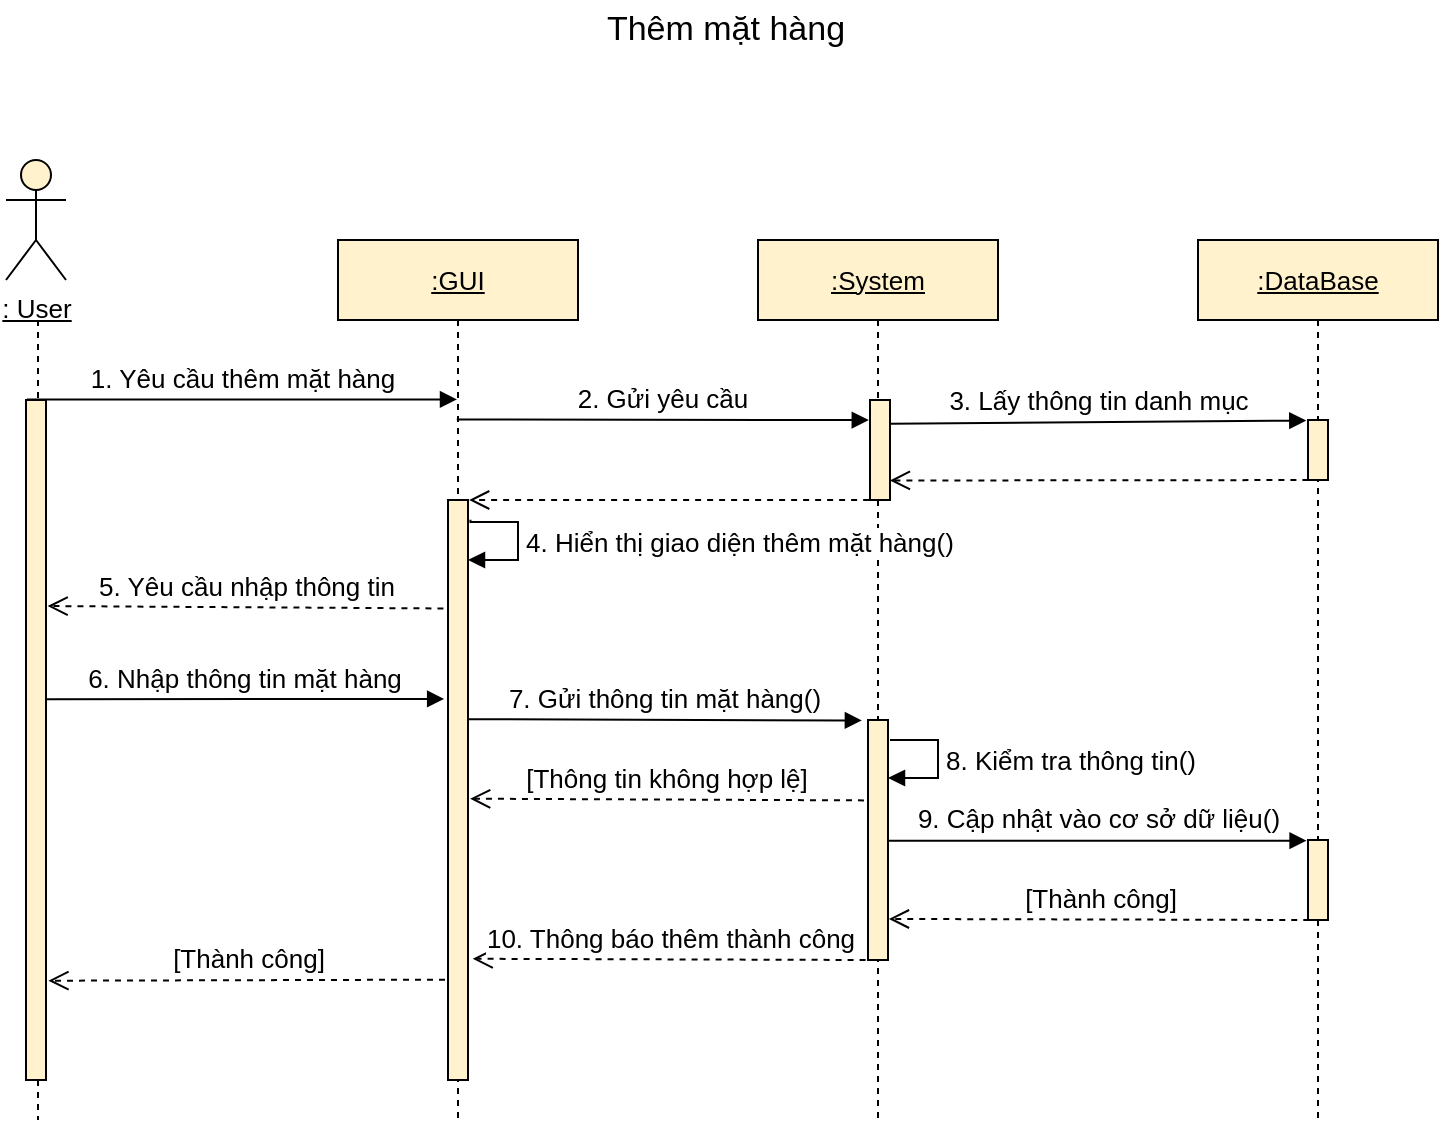 <mxfile version="21.3.2" type="device" pages="14">
  <diagram id="kgpKYQtTHZ0yAKxKKP6v" name="Thêm mặt hàng">
    <mxGraphModel dx="1259" dy="670" grid="1" gridSize="10" guides="1" tooltips="1" connect="1" arrows="1" fold="1" page="1" pageScale="1" pageWidth="827" pageHeight="1169" math="0" shadow="0">
      <root>
        <mxCell id="0" />
        <mxCell id="1" parent="0" />
        <mxCell id="oUxl8gv0AJSou97z392_-1" value="&lt;u style=&quot;font-size: 13px;&quot;&gt;: User&lt;/u&gt;" style="shape=umlActor;verticalLabelPosition=bottom;verticalAlign=top;html=1;outlineConnect=0;fillColor=#fff2cc;strokeColor=#000000;fontSize=13;" parent="1" vertex="1">
          <mxGeometry x="54" y="120" width="30" height="60" as="geometry" />
        </mxCell>
        <mxCell id="oUxl8gv0AJSou97z392_-2" value="" style="endArrow=none;dashed=1;html=1;rounded=0;strokeColor=#000000;startArrow=none;fillColor=#fff2cc;fontSize=13;" parent="1" source="NI0DIFQGAlA_Ume0mpyy-4" edge="1">
          <mxGeometry width="50" height="50" relative="1" as="geometry">
            <mxPoint x="70" y="200" as="sourcePoint" />
            <mxPoint x="70" y="600" as="targetPoint" />
          </mxGeometry>
        </mxCell>
        <mxCell id="oUxl8gv0AJSou97z392_-16" value="&lt;u style=&quot;font-size: 13px;&quot;&gt;:System&lt;/u&gt;" style="shape=umlLifeline;perimeter=lifelinePerimeter;whiteSpace=wrap;html=1;container=1;collapsible=0;recursiveResize=0;outlineConnect=0;fillColor=#fff2cc;strokeColor=#000000;fontSize=13;" parent="1" vertex="1">
          <mxGeometry x="430" y="160" width="120" height="440" as="geometry" />
        </mxCell>
        <mxCell id="NI0DIFQGAlA_Ume0mpyy-1" value="" style="html=1;points=[];perimeter=orthogonalPerimeter;strokeColor=#000000;fillColor=#fff2cc;fontSize=13;" parent="oUxl8gv0AJSou97z392_-16" vertex="1">
          <mxGeometry x="56" y="80" width="10" height="50" as="geometry" />
        </mxCell>
        <mxCell id="IMUUGmhm4Gg4DjDCjfuC-14" value="" style="html=1;points=[];perimeter=orthogonalPerimeter;strokeColor=#000000;fillColor=#fff2cc;fontSize=13;" parent="oUxl8gv0AJSou97z392_-16" vertex="1">
          <mxGeometry x="55" y="240" width="10" height="120" as="geometry" />
        </mxCell>
        <mxCell id="IMUUGmhm4Gg4DjDCjfuC-30" value="8. Kiểm tra thông tin()" style="edgeStyle=orthogonalEdgeStyle;html=1;align=left;spacingLeft=2;endArrow=block;rounded=0;entryX=1;entryY=0;strokeColor=#000000;fillColor=#fff2cc;exitX=1.123;exitY=0.034;exitDx=0;exitDy=0;exitPerimeter=0;fontSize=13;" parent="oUxl8gv0AJSou97z392_-16" edge="1">
          <mxGeometry relative="1" as="geometry">
            <mxPoint x="66" y="250" as="sourcePoint" />
            <Array as="points">
              <mxPoint x="90" y="250" />
              <mxPoint x="90" y="269" />
            </Array>
            <mxPoint x="65" y="269" as="targetPoint" />
          </mxGeometry>
        </mxCell>
        <mxCell id="53g-0Popc4-fDdLW-FOh-1" value="2. Gửi yêu cầu" style="html=1;verticalAlign=bottom;endArrow=block;rounded=0;strokeColor=#000000;fillColor=#fff2cc;endFill=1;exitX=0.041;exitY=0.002;exitDx=0;exitDy=0;exitPerimeter=0;entryX=-0.06;entryY=0.201;entryDx=0;entryDy=0;entryPerimeter=0;fontSize=13;" parent="oUxl8gv0AJSou97z392_-16" target="NI0DIFQGAlA_Ume0mpyy-1" edge="1">
          <mxGeometry width="80" relative="1" as="geometry">
            <mxPoint x="-150.59" y="89.72" as="sourcePoint" />
            <mxPoint x="50" y="90" as="targetPoint" />
          </mxGeometry>
        </mxCell>
        <mxCell id="oUxl8gv0AJSou97z392_-29" value="&lt;u style=&quot;font-size: 13px;&quot;&gt;:DataBase&lt;/u&gt;" style="shape=umlLifeline;perimeter=lifelinePerimeter;whiteSpace=wrap;html=1;container=1;collapsible=0;recursiveResize=0;outlineConnect=0;fillColor=#fff2cc;strokeColor=#000000;fontSize=13;" parent="1" vertex="1">
          <mxGeometry x="650" y="160" width="120" height="440" as="geometry" />
        </mxCell>
        <mxCell id="oUxl8gv0AJSou97z392_-30" value="" style="html=1;points=[];perimeter=orthogonalPerimeter;strokeColor=#000000;fillColor=#fff2cc;fontSize=13;" parent="oUxl8gv0AJSou97z392_-29" vertex="1">
          <mxGeometry x="55" y="300" width="10" height="40" as="geometry" />
        </mxCell>
        <mxCell id="MEq7wRKWmPygP82SyrNW-2" value="" style="html=1;points=[];perimeter=orthogonalPerimeter;strokeColor=#000000;fillColor=#fff2cc;fontSize=13;" parent="oUxl8gv0AJSou97z392_-29" vertex="1">
          <mxGeometry x="55" y="90" width="10" height="30" as="geometry" />
        </mxCell>
        <mxCell id="oUxl8gv0AJSou97z392_-33" value="6. Nhập thông tin mặt hàng" style="html=1;verticalAlign=bottom;endArrow=block;rounded=0;strokeColor=#000000;fillColor=#fff2cc;entryX=-0.192;entryY=0.343;entryDx=0;entryDy=0;entryPerimeter=0;fontSize=13;" parent="1" target="IMUUGmhm4Gg4DjDCjfuC-24" edge="1">
          <mxGeometry width="80" relative="1" as="geometry">
            <mxPoint x="74" y="389.58" as="sourcePoint" />
            <mxPoint x="299.5" y="389.58" as="targetPoint" />
          </mxGeometry>
        </mxCell>
        <mxCell id="MEq7wRKWmPygP82SyrNW-1" value="&lt;font style=&quot;font-size: 17px;&quot;&gt;Thêm mặt hàng&lt;/font&gt;" style="text;html=1;strokeColor=none;fillColor=none;align=center;verticalAlign=middle;whiteSpace=wrap;rounded=0;" parent="1" vertex="1">
          <mxGeometry x="329" y="40" width="170" height="30" as="geometry" />
        </mxCell>
        <mxCell id="NI0DIFQGAlA_Ume0mpyy-4" value="" style="html=1;points=[];perimeter=orthogonalPerimeter;strokeColor=#000000;fillColor=#fff2cc;fontSize=13;" parent="1" vertex="1">
          <mxGeometry x="64" y="240" width="10" height="340" as="geometry" />
        </mxCell>
        <mxCell id="NI0DIFQGAlA_Ume0mpyy-5" value="" style="endArrow=none;dashed=1;html=1;rounded=0;strokeColor=#000000;fillColor=#fff2cc;fontSize=13;" parent="1" target="NI0DIFQGAlA_Ume0mpyy-4" edge="1">
          <mxGeometry width="50" height="50" relative="1" as="geometry">
            <mxPoint x="70" y="200" as="sourcePoint" />
            <mxPoint x="70" y="630" as="targetPoint" />
          </mxGeometry>
        </mxCell>
        <mxCell id="IMUUGmhm4Gg4DjDCjfuC-10" value="1. Yêu cầu thêm mặt hàng" style="html=1;verticalAlign=bottom;endArrow=block;rounded=0;strokeColor=#000000;fillColor=#fff2cc;endFill=1;exitX=0.041;exitY=0.002;exitDx=0;exitDy=0;exitPerimeter=0;fontSize=13;" parent="1" target="IMUUGmhm4Gg4DjDCjfuC-18" edge="1">
          <mxGeometry width="80" relative="1" as="geometry">
            <mxPoint x="64.41" y="239.72" as="sourcePoint" />
            <mxPoint x="401" y="240" as="targetPoint" />
          </mxGeometry>
        </mxCell>
        <mxCell id="IMUUGmhm4Gg4DjDCjfuC-11" value="3. Lấy thông tin danh mục" style="html=1;verticalAlign=bottom;endArrow=block;rounded=0;strokeColor=#000000;fillColor=#fff2cc;endFill=1;exitX=1.022;exitY=0.238;exitDx=0;exitDy=0;exitPerimeter=0;entryX=-0.086;entryY=0.01;entryDx=0;entryDy=0;entryPerimeter=0;fontSize=13;" parent="1" source="NI0DIFQGAlA_Ume0mpyy-1" target="MEq7wRKWmPygP82SyrNW-2" edge="1">
          <mxGeometry width="80" relative="1" as="geometry">
            <mxPoint x="310" y="249.72" as="sourcePoint" />
            <mxPoint x="540.59" y="250" as="targetPoint" />
          </mxGeometry>
        </mxCell>
        <mxCell id="IMUUGmhm4Gg4DjDCjfuC-12" value="" style="html=1;verticalAlign=bottom;endArrow=open;dashed=1;endSize=8;rounded=0;strokeColor=#000000;entryX=0.993;entryY=0.805;entryDx=0;entryDy=0;entryPerimeter=0;fillColor=#fff2cc;exitX=0.02;exitY=1.001;exitDx=0;exitDy=0;exitPerimeter=0;fontSize=13;" parent="1" source="MEq7wRKWmPygP82SyrNW-2" target="NI0DIFQGAlA_Ume0mpyy-1" edge="1">
          <mxGeometry x="0.234" y="40" relative="1" as="geometry">
            <mxPoint x="524.19" y="280.05" as="sourcePoint" />
            <mxPoint x="350.0" y="280.0" as="targetPoint" />
            <mxPoint as="offset" />
          </mxGeometry>
        </mxCell>
        <mxCell id="oUxl8gv0AJSou97z392_-41" value="5. Yêu cầu nhập thông tin" style="html=1;verticalAlign=bottom;endArrow=open;dashed=1;endSize=8;rounded=0;strokeColor=#000000;entryX=1.079;entryY=0.303;entryDx=0;entryDy=0;entryPerimeter=0;fillColor=#fff2cc;exitX=-0.228;exitY=0.187;exitDx=0;exitDy=0;exitPerimeter=0;fontSize=13;" parent="1" source="IMUUGmhm4Gg4DjDCjfuC-24" target="NI0DIFQGAlA_Ume0mpyy-4" edge="1">
          <mxGeometry relative="1" as="geometry">
            <mxPoint x="296.0" y="349.31" as="sourcePoint" />
            <mxPoint x="136.81" y="349.81" as="targetPoint" />
          </mxGeometry>
        </mxCell>
        <mxCell id="IMUUGmhm4Gg4DjDCjfuC-18" value="&lt;u style=&quot;font-size: 13px;&quot;&gt;:GUI&lt;/u&gt;" style="shape=umlLifeline;perimeter=lifelinePerimeter;whiteSpace=wrap;html=1;container=1;collapsible=0;recursiveResize=0;outlineConnect=0;fillColor=#fff2cc;strokeColor=#000000;fontSize=13;" parent="1" vertex="1">
          <mxGeometry x="220" y="160" width="120" height="440" as="geometry" />
        </mxCell>
        <mxCell id="IMUUGmhm4Gg4DjDCjfuC-24" value="" style="html=1;points=[];perimeter=orthogonalPerimeter;strokeColor=#000000;fillColor=#fff2cc;fontSize=13;" parent="IMUUGmhm4Gg4DjDCjfuC-18" vertex="1">
          <mxGeometry x="55" y="130" width="10" height="290" as="geometry" />
        </mxCell>
        <mxCell id="IMUUGmhm4Gg4DjDCjfuC-26" value="4. Hiển thị giao diện thêm mặt hàng()&amp;nbsp;" style="edgeStyle=orthogonalEdgeStyle;html=1;align=left;spacingLeft=2;endArrow=block;rounded=0;entryX=1;entryY=0;strokeColor=#000000;fillColor=#fff2cc;exitX=1.123;exitY=0.034;exitDx=0;exitDy=0;exitPerimeter=0;fontSize=13;" parent="IMUUGmhm4Gg4DjDCjfuC-18" source="IMUUGmhm4Gg4DjDCjfuC-24" edge="1">
          <mxGeometry relative="1" as="geometry">
            <mxPoint x="60" y="140" as="sourcePoint" />
            <Array as="points">
              <mxPoint x="90" y="141" />
              <mxPoint x="90" y="160" />
            </Array>
            <mxPoint x="65" y="160" as="targetPoint" />
          </mxGeometry>
        </mxCell>
        <mxCell id="IMUUGmhm4Gg4DjDCjfuC-25" value="" style="html=1;verticalAlign=bottom;endArrow=open;dashed=1;endSize=8;rounded=0;strokeColor=#000000;entryX=1.057;entryY=0;entryDx=0;entryDy=0;entryPerimeter=0;fillColor=#fff2cc;exitX=-0.044;exitY=0.999;exitDx=0;exitDy=0;exitPerimeter=0;fontSize=13;" parent="1" source="NI0DIFQGAlA_Ume0mpyy-1" target="IMUUGmhm4Gg4DjDCjfuC-24" edge="1">
          <mxGeometry relative="1" as="geometry">
            <mxPoint x="427" y="360" as="sourcePoint" />
            <mxPoint x="85" y="359" as="targetPoint" />
          </mxGeometry>
        </mxCell>
        <mxCell id="IMUUGmhm4Gg4DjDCjfuC-28" value="7. Gửi thông tin mặt hàng()" style="html=1;verticalAlign=bottom;endArrow=block;rounded=0;strokeColor=#000000;fillColor=#fff2cc;entryX=-0.306;entryY=0.002;entryDx=0;entryDy=0;entryPerimeter=0;exitX=0.984;exitY=0.378;exitDx=0;exitDy=0;exitPerimeter=0;fontSize=13;" parent="1" source="IMUUGmhm4Gg4DjDCjfuC-24" target="IMUUGmhm4Gg4DjDCjfuC-14" edge="1">
          <mxGeometry width="80" relative="1" as="geometry">
            <mxPoint x="250" y="399.58" as="sourcePoint" />
            <mxPoint x="409" y="399" as="targetPoint" />
          </mxGeometry>
        </mxCell>
        <mxCell id="IMUUGmhm4Gg4DjDCjfuC-29" value="[Thông tin không hợp lệ]" style="html=1;verticalAlign=bottom;endArrow=open;dashed=1;endSize=8;rounded=0;strokeColor=#000000;entryX=1.107;entryY=0.515;entryDx=0;entryDy=0;entryPerimeter=0;fillColor=#fff2cc;exitX=-0.202;exitY=0.335;exitDx=0;exitDy=0;exitPerimeter=0;fontSize=13;" parent="1" source="IMUUGmhm4Gg4DjDCjfuC-14" target="IMUUGmhm4Gg4DjDCjfuC-24" edge="1">
          <mxGeometry relative="1" as="geometry">
            <mxPoint x="246" y="440" as="sourcePoint" />
            <mxPoint x="100" y="440" as="targetPoint" />
          </mxGeometry>
        </mxCell>
        <mxCell id="qLgQZk-aRCY12fnMICAk-1" value="9. Cập nhật vào cơ sở dữ liệu()" style="html=1;verticalAlign=bottom;endArrow=block;rounded=0;strokeColor=#000000;fillColor=#fff2cc;entryX=-0.071;entryY=0.008;entryDx=0;entryDy=0;entryPerimeter=0;exitX=1.015;exitY=0.503;exitDx=0;exitDy=0;exitPerimeter=0;fontSize=13;" parent="1" source="IMUUGmhm4Gg4DjDCjfuC-14" target="oUxl8gv0AJSou97z392_-30" edge="1">
          <mxGeometry width="80" relative="1" as="geometry">
            <mxPoint x="430" y="460" as="sourcePoint" />
            <mxPoint x="596" y="461" as="targetPoint" />
          </mxGeometry>
        </mxCell>
        <mxCell id="qLgQZk-aRCY12fnMICAk-2" value="[Thành công]" style="html=1;verticalAlign=bottom;endArrow=open;dashed=1;endSize=8;rounded=0;strokeColor=#000000;entryX=1.045;entryY=0.829;entryDx=0;entryDy=0;entryPerimeter=0;fillColor=#fff2cc;exitX=0.063;exitY=1;exitDx=0;exitDy=0;exitPerimeter=0;fontSize=13;" parent="1" source="oUxl8gv0AJSou97z392_-30" target="IMUUGmhm4Gg4DjDCjfuC-14" edge="1">
          <mxGeometry relative="1" as="geometry">
            <mxPoint x="566" y="500" as="sourcePoint" />
            <mxPoint x="420" y="500" as="targetPoint" />
          </mxGeometry>
        </mxCell>
        <mxCell id="qLgQZk-aRCY12fnMICAk-3" value="10. Thông báo thêm thành công" style="html=1;verticalAlign=bottom;endArrow=open;dashed=1;endSize=8;rounded=0;strokeColor=#000000;entryX=1.236;entryY=0.791;entryDx=0;entryDy=0;entryPerimeter=0;fillColor=#fff2cc;exitX=-0.121;exitY=1;exitDx=0;exitDy=0;exitPerimeter=0;fontSize=13;" parent="1" source="IMUUGmhm4Gg4DjDCjfuC-14" target="IMUUGmhm4Gg4DjDCjfuC-24" edge="1">
          <mxGeometry relative="1" as="geometry">
            <mxPoint x="416.1" y="519.32" as="sourcePoint" />
            <mxPoint x="259" y="520" as="targetPoint" />
          </mxGeometry>
        </mxCell>
        <mxCell id="qLgQZk-aRCY12fnMICAk-4" value="[Thành công]" style="html=1;verticalAlign=bottom;endArrow=open;dashed=1;endSize=8;rounded=0;strokeColor=#000000;entryX=1.121;entryY=0.854;entryDx=0;entryDy=0;entryPerimeter=0;fillColor=#fff2cc;exitX=-0.149;exitY=0.827;exitDx=0;exitDy=0;exitPerimeter=0;fontSize=13;" parent="1" source="IMUUGmhm4Gg4DjDCjfuC-24" target="NI0DIFQGAlA_Ume0mpyy-4" edge="1">
          <mxGeometry relative="1" as="geometry">
            <mxPoint x="230" y="550" as="sourcePoint" />
            <mxPoint x="84" y="550" as="targetPoint" />
          </mxGeometry>
        </mxCell>
      </root>
    </mxGraphModel>
  </diagram>
  <diagram id="-h6ayJxJwJ6WOJx_mT85" name="Cập nhật mặt hàng">
    <mxGraphModel dx="1259" dy="670" grid="1" gridSize="10" guides="1" tooltips="1" connect="1" arrows="1" fold="1" page="1" pageScale="1" pageWidth="827" pageHeight="1169" math="0" shadow="0">
      <root>
        <mxCell id="0" />
        <mxCell id="1" parent="0" />
        <mxCell id="p2OSnb-kKhtoB3tudh_5-1" value="&lt;font style=&quot;font-size: 17px;&quot;&gt;Cập nhật mặt hàng&lt;/font&gt;" style="text;html=1;strokeColor=none;fillColor=none;align=center;verticalAlign=middle;whiteSpace=wrap;rounded=0;" parent="1" vertex="1">
          <mxGeometry x="329" y="30" width="170" height="30" as="geometry" />
        </mxCell>
        <mxCell id="RBSo6AcIy0JNZ4qohZFs-1" value="&lt;u style=&quot;font-size: 13px;&quot;&gt;: User&lt;/u&gt;" style="shape=umlActor;verticalLabelPosition=bottom;verticalAlign=top;html=1;outlineConnect=0;fillColor=#fff2cc;strokeColor=#000000;fontSize=13;" parent="1" vertex="1">
          <mxGeometry x="54" y="120" width="30" height="60" as="geometry" />
        </mxCell>
        <mxCell id="RBSo6AcIy0JNZ4qohZFs-2" value="" style="endArrow=none;dashed=1;html=1;rounded=0;strokeColor=#000000;startArrow=none;fillColor=#fff2cc;fontSize=13;" parent="1" source="RBSo6AcIy0JNZ4qohZFs-11" edge="1">
          <mxGeometry width="50" height="50" relative="1" as="geometry">
            <mxPoint x="70" y="200" as="sourcePoint" />
            <mxPoint x="70" y="600" as="targetPoint" />
          </mxGeometry>
        </mxCell>
        <mxCell id="RBSo6AcIy0JNZ4qohZFs-3" value="&lt;u style=&quot;font-size: 13px;&quot;&gt;:System&lt;/u&gt;" style="shape=umlLifeline;perimeter=lifelinePerimeter;whiteSpace=wrap;html=1;container=1;collapsible=0;recursiveResize=0;outlineConnect=0;fillColor=#fff2cc;strokeColor=#000000;fontSize=13;" parent="1" vertex="1">
          <mxGeometry x="430" y="160" width="120" height="440" as="geometry" />
        </mxCell>
        <mxCell id="RBSo6AcIy0JNZ4qohZFs-4" value="" style="html=1;points=[];perimeter=orthogonalPerimeter;strokeColor=#000000;fillColor=#fff2cc;fontSize=13;" parent="RBSo6AcIy0JNZ4qohZFs-3" vertex="1">
          <mxGeometry x="56" y="80" width="10" height="50" as="geometry" />
        </mxCell>
        <mxCell id="RBSo6AcIy0JNZ4qohZFs-5" value="" style="html=1;points=[];perimeter=orthogonalPerimeter;strokeColor=#000000;fillColor=#fff2cc;fontSize=13;" parent="RBSo6AcIy0JNZ4qohZFs-3" vertex="1">
          <mxGeometry x="55" y="240" width="10" height="120" as="geometry" />
        </mxCell>
        <mxCell id="RBSo6AcIy0JNZ4qohZFs-6" value="7. Kiểm tra thông tin()" style="edgeStyle=orthogonalEdgeStyle;html=1;align=left;spacingLeft=2;endArrow=block;rounded=0;entryX=1;entryY=0;strokeColor=#000000;fillColor=#fff2cc;exitX=1.123;exitY=0.034;exitDx=0;exitDy=0;exitPerimeter=0;fontSize=13;" parent="RBSo6AcIy0JNZ4qohZFs-3" edge="1">
          <mxGeometry relative="1" as="geometry">
            <mxPoint x="66" y="250" as="sourcePoint" />
            <Array as="points">
              <mxPoint x="90" y="250" />
              <mxPoint x="90" y="269" />
            </Array>
            <mxPoint x="65" y="269" as="targetPoint" />
          </mxGeometry>
        </mxCell>
        <mxCell id="RBSo6AcIy0JNZ4qohZFs-7" value="&lt;u style=&quot;font-size: 13px;&quot;&gt;:DataBase&lt;/u&gt;" style="shape=umlLifeline;perimeter=lifelinePerimeter;whiteSpace=wrap;html=1;container=1;collapsible=0;recursiveResize=0;outlineConnect=0;fillColor=#fff2cc;strokeColor=#000000;fontSize=13;" parent="1" vertex="1">
          <mxGeometry x="650" y="160" width="120" height="440" as="geometry" />
        </mxCell>
        <mxCell id="RBSo6AcIy0JNZ4qohZFs-8" value="" style="html=1;points=[];perimeter=orthogonalPerimeter;strokeColor=#000000;fillColor=#fff2cc;fontSize=13;" parent="RBSo6AcIy0JNZ4qohZFs-7" vertex="1">
          <mxGeometry x="55" y="300" width="10" height="40" as="geometry" />
        </mxCell>
        <mxCell id="RBSo6AcIy0JNZ4qohZFs-9" value="" style="html=1;points=[];perimeter=orthogonalPerimeter;strokeColor=#000000;fillColor=#fff2cc;fontSize=13;" parent="RBSo6AcIy0JNZ4qohZFs-7" vertex="1">
          <mxGeometry x="55" y="90" width="10" height="30" as="geometry" />
        </mxCell>
        <mxCell id="RBSo6AcIy0JNZ4qohZFs-10" value="5. Sửa thông tin mặt hàng" style="html=1;verticalAlign=bottom;endArrow=block;rounded=0;strokeColor=#000000;fillColor=#fff2cc;entryX=-0.192;entryY=0.343;entryDx=0;entryDy=0;entryPerimeter=0;fontSize=13;" parent="1" target="RBSo6AcIy0JNZ4qohZFs-18" edge="1">
          <mxGeometry width="80" relative="1" as="geometry">
            <mxPoint x="74" y="389.58" as="sourcePoint" />
            <mxPoint x="299.5" y="389.58" as="targetPoint" />
          </mxGeometry>
        </mxCell>
        <mxCell id="RBSo6AcIy0JNZ4qohZFs-11" value="" style="html=1;points=[];perimeter=orthogonalPerimeter;strokeColor=#000000;fillColor=#fff2cc;fontSize=13;" parent="1" vertex="1">
          <mxGeometry x="64" y="240" width="10" height="340" as="geometry" />
        </mxCell>
        <mxCell id="RBSo6AcIy0JNZ4qohZFs-12" value="" style="endArrow=none;dashed=1;html=1;rounded=0;strokeColor=#000000;fillColor=#fff2cc;fontSize=13;" parent="1" target="RBSo6AcIy0JNZ4qohZFs-11" edge="1">
          <mxGeometry width="50" height="50" relative="1" as="geometry">
            <mxPoint x="70" y="200" as="sourcePoint" />
            <mxPoint x="70" y="630" as="targetPoint" />
          </mxGeometry>
        </mxCell>
        <mxCell id="RBSo6AcIy0JNZ4qohZFs-13" value="1. Yêu cầu cập nhật mặt hàng" style="html=1;verticalAlign=bottom;endArrow=block;rounded=0;strokeColor=#000000;fillColor=#fff2cc;endFill=1;exitX=0.041;exitY=0.002;exitDx=0;exitDy=0;exitPerimeter=0;fontSize=13;" parent="1" target="RBSo6AcIy0JNZ4qohZFs-17" edge="1">
          <mxGeometry width="80" relative="1" as="geometry">
            <mxPoint x="64.41" y="239.72" as="sourcePoint" />
            <mxPoint x="401" y="240" as="targetPoint" />
          </mxGeometry>
        </mxCell>
        <mxCell id="RBSo6AcIy0JNZ4qohZFs-14" value="3. Lấy thông tin mặt hàng" style="html=1;verticalAlign=bottom;endArrow=block;rounded=0;strokeColor=#000000;fillColor=#fff2cc;endFill=1;exitX=1.022;exitY=0.238;exitDx=0;exitDy=0;exitPerimeter=0;entryX=-0.086;entryY=0.01;entryDx=0;entryDy=0;entryPerimeter=0;fontSize=13;" parent="1" source="RBSo6AcIy0JNZ4qohZFs-4" target="RBSo6AcIy0JNZ4qohZFs-9" edge="1">
          <mxGeometry width="80" relative="1" as="geometry">
            <mxPoint x="310" y="249.72" as="sourcePoint" />
            <mxPoint x="540.59" y="250" as="targetPoint" />
          </mxGeometry>
        </mxCell>
        <mxCell id="RBSo6AcIy0JNZ4qohZFs-15" value="" style="html=1;verticalAlign=bottom;endArrow=open;dashed=1;endSize=8;rounded=0;strokeColor=#000000;entryX=0.993;entryY=0.805;entryDx=0;entryDy=0;entryPerimeter=0;fillColor=#fff2cc;exitX=0.02;exitY=1.001;exitDx=0;exitDy=0;exitPerimeter=0;fontSize=13;" parent="1" source="RBSo6AcIy0JNZ4qohZFs-9" target="RBSo6AcIy0JNZ4qohZFs-4" edge="1">
          <mxGeometry x="0.234" y="40" relative="1" as="geometry">
            <mxPoint x="524.19" y="280.05" as="sourcePoint" />
            <mxPoint x="350.0" y="280.0" as="targetPoint" />
            <mxPoint as="offset" />
          </mxGeometry>
        </mxCell>
        <mxCell id="RBSo6AcIy0JNZ4qohZFs-16" value="" style="html=1;verticalAlign=bottom;endArrow=open;dashed=1;endSize=8;rounded=0;strokeColor=#000000;entryX=1.079;entryY=0.303;entryDx=0;entryDy=0;entryPerimeter=0;fillColor=#fff2cc;exitX=-0.228;exitY=0.187;exitDx=0;exitDy=0;exitPerimeter=0;fontSize=13;" parent="1" source="RBSo6AcIy0JNZ4qohZFs-18" target="RBSo6AcIy0JNZ4qohZFs-11" edge="1">
          <mxGeometry relative="1" as="geometry">
            <mxPoint x="296.0" y="349.31" as="sourcePoint" />
            <mxPoint x="136.81" y="349.81" as="targetPoint" />
          </mxGeometry>
        </mxCell>
        <mxCell id="RBSo6AcIy0JNZ4qohZFs-17" value="&lt;u style=&quot;font-size: 13px;&quot;&gt;:GUI&lt;/u&gt;" style="shape=umlLifeline;perimeter=lifelinePerimeter;whiteSpace=wrap;html=1;container=1;collapsible=0;recursiveResize=0;outlineConnect=0;fillColor=#fff2cc;strokeColor=#000000;fontSize=13;" parent="1" vertex="1">
          <mxGeometry x="220" y="160" width="120" height="440" as="geometry" />
        </mxCell>
        <mxCell id="RBSo6AcIy0JNZ4qohZFs-18" value="" style="html=1;points=[];perimeter=orthogonalPerimeter;strokeColor=#000000;fillColor=#fff2cc;fontSize=13;" parent="RBSo6AcIy0JNZ4qohZFs-17" vertex="1">
          <mxGeometry x="55" y="130" width="10" height="290" as="geometry" />
        </mxCell>
        <mxCell id="RBSo6AcIy0JNZ4qohZFs-19" value="4. Hiển thị giao diện sửa mặt hàng()&amp;nbsp;" style="edgeStyle=orthogonalEdgeStyle;html=1;align=left;spacingLeft=2;endArrow=block;rounded=0;entryX=1;entryY=0;strokeColor=#000000;fillColor=#fff2cc;exitX=1.123;exitY=0.034;exitDx=0;exitDy=0;exitPerimeter=0;fontSize=13;" parent="RBSo6AcIy0JNZ4qohZFs-17" source="RBSo6AcIy0JNZ4qohZFs-18" edge="1">
          <mxGeometry relative="1" as="geometry">
            <mxPoint x="60" y="140" as="sourcePoint" />
            <Array as="points">
              <mxPoint x="90" y="141" />
              <mxPoint x="90" y="160" />
            </Array>
            <mxPoint x="65" y="160" as="targetPoint" />
          </mxGeometry>
        </mxCell>
        <mxCell id="RBSo6AcIy0JNZ4qohZFs-20" value="" style="html=1;verticalAlign=bottom;endArrow=open;dashed=1;endSize=8;rounded=0;strokeColor=#000000;entryX=1.057;entryY=0;entryDx=0;entryDy=0;entryPerimeter=0;fillColor=#fff2cc;exitX=-0.044;exitY=0.999;exitDx=0;exitDy=0;exitPerimeter=0;fontSize=13;" parent="1" source="RBSo6AcIy0JNZ4qohZFs-4" target="RBSo6AcIy0JNZ4qohZFs-18" edge="1">
          <mxGeometry relative="1" as="geometry">
            <mxPoint x="427" y="360" as="sourcePoint" />
            <mxPoint x="85" y="359" as="targetPoint" />
          </mxGeometry>
        </mxCell>
        <mxCell id="RBSo6AcIy0JNZ4qohZFs-21" value="6. Gửi tt mặt hàng đã sửa()" style="html=1;verticalAlign=bottom;endArrow=block;rounded=0;strokeColor=#000000;fillColor=#fff2cc;entryX=-0.306;entryY=0.002;entryDx=0;entryDy=0;entryPerimeter=0;exitX=1.236;exitY=0.379;exitDx=0;exitDy=0;exitPerimeter=0;fontSize=13;" parent="1" source="RBSo6AcIy0JNZ4qohZFs-18" target="RBSo6AcIy0JNZ4qohZFs-5" edge="1">
          <mxGeometry width="80" relative="1" as="geometry">
            <mxPoint x="250" y="399.58" as="sourcePoint" />
            <mxPoint x="409" y="399" as="targetPoint" />
          </mxGeometry>
        </mxCell>
        <mxCell id="RBSo6AcIy0JNZ4qohZFs-22" value="[Thông tin không hợp lệ]" style="html=1;verticalAlign=bottom;endArrow=open;dashed=1;endSize=8;rounded=0;strokeColor=#000000;entryX=1.107;entryY=0.515;entryDx=0;entryDy=0;entryPerimeter=0;fillColor=#fff2cc;exitX=-0.202;exitY=0.335;exitDx=0;exitDy=0;exitPerimeter=0;fontSize=13;" parent="1" source="RBSo6AcIy0JNZ4qohZFs-5" target="RBSo6AcIy0JNZ4qohZFs-18" edge="1">
          <mxGeometry relative="1" as="geometry">
            <mxPoint x="246" y="440" as="sourcePoint" />
            <mxPoint x="100" y="440" as="targetPoint" />
          </mxGeometry>
        </mxCell>
        <mxCell id="RBSo6AcIy0JNZ4qohZFs-23" value="8. Cập nhật vào cơ sở dữ liệu()" style="html=1;verticalAlign=bottom;endArrow=block;rounded=0;strokeColor=#000000;fillColor=#fff2cc;entryX=-0.071;entryY=0.008;entryDx=0;entryDy=0;entryPerimeter=0;exitX=1.015;exitY=0.503;exitDx=0;exitDy=0;exitPerimeter=0;fontSize=13;" parent="1" source="RBSo6AcIy0JNZ4qohZFs-5" target="RBSo6AcIy0JNZ4qohZFs-8" edge="1">
          <mxGeometry width="80" relative="1" as="geometry">
            <mxPoint x="430" y="460" as="sourcePoint" />
            <mxPoint x="596" y="461" as="targetPoint" />
          </mxGeometry>
        </mxCell>
        <mxCell id="RBSo6AcIy0JNZ4qohZFs-24" value="[Thành công]" style="html=1;verticalAlign=bottom;endArrow=open;dashed=1;endSize=8;rounded=0;strokeColor=#000000;entryX=1.045;entryY=0.829;entryDx=0;entryDy=0;entryPerimeter=0;fillColor=#fff2cc;exitX=0.063;exitY=1;exitDx=0;exitDy=0;exitPerimeter=0;fontSize=13;" parent="1" source="RBSo6AcIy0JNZ4qohZFs-8" target="RBSo6AcIy0JNZ4qohZFs-5" edge="1">
          <mxGeometry relative="1" as="geometry">
            <mxPoint x="566" y="500" as="sourcePoint" />
            <mxPoint x="420" y="500" as="targetPoint" />
          </mxGeometry>
        </mxCell>
        <mxCell id="RBSo6AcIy0JNZ4qohZFs-25" value="9. Thông báo sửa thành công" style="html=1;verticalAlign=bottom;endArrow=open;dashed=1;endSize=8;rounded=0;strokeColor=#000000;entryX=1.236;entryY=0.791;entryDx=0;entryDy=0;entryPerimeter=0;fillColor=#fff2cc;exitX=-0.121;exitY=1;exitDx=0;exitDy=0;exitPerimeter=0;fontSize=13;" parent="1" source="RBSo6AcIy0JNZ4qohZFs-5" target="RBSo6AcIy0JNZ4qohZFs-18" edge="1">
          <mxGeometry relative="1" as="geometry">
            <mxPoint x="416.1" y="519.32" as="sourcePoint" />
            <mxPoint x="259" y="520" as="targetPoint" />
          </mxGeometry>
        </mxCell>
        <mxCell id="RBSo6AcIy0JNZ4qohZFs-26" value="[Thành công]" style="html=1;verticalAlign=bottom;endArrow=open;dashed=1;endSize=8;rounded=0;strokeColor=#000000;entryX=1.121;entryY=0.854;entryDx=0;entryDy=0;entryPerimeter=0;fillColor=#fff2cc;exitX=-0.149;exitY=0.827;exitDx=0;exitDy=0;exitPerimeter=0;fontSize=13;" parent="1" source="RBSo6AcIy0JNZ4qohZFs-18" target="RBSo6AcIy0JNZ4qohZFs-11" edge="1">
          <mxGeometry relative="1" as="geometry">
            <mxPoint x="230" y="550" as="sourcePoint" />
            <mxPoint x="84" y="550" as="targetPoint" />
          </mxGeometry>
        </mxCell>
        <mxCell id="l2agI4jQmNofGmQkYN_F-1" value="2. Gửi yêu cầu" style="html=1;verticalAlign=bottom;endArrow=block;rounded=0;strokeColor=#000000;fillColor=#fff2cc;endFill=1;exitX=0.041;exitY=0.002;exitDx=0;exitDy=0;exitPerimeter=0;entryX=-0.06;entryY=0.201;entryDx=0;entryDy=0;entryPerimeter=0;fontSize=13;" parent="1" edge="1">
          <mxGeometry width="80" relative="1" as="geometry">
            <mxPoint x="279.41" y="249.72" as="sourcePoint" />
            <mxPoint x="485" y="250" as="targetPoint" />
          </mxGeometry>
        </mxCell>
      </root>
    </mxGraphModel>
  </diagram>
  <diagram name="Xóa mặt hàng" id="GK5rdNhZwV-cWSBHlAOq">
    <mxGraphModel dx="1259" dy="670" grid="1" gridSize="10" guides="1" tooltips="1" connect="1" arrows="1" fold="1" page="1" pageScale="1" pageWidth="827" pageHeight="1169" math="0" shadow="0">
      <root>
        <mxCell id="dhkx6A86J0iRkxA1JTN1-0" />
        <mxCell id="dhkx6A86J0iRkxA1JTN1-1" parent="dhkx6A86J0iRkxA1JTN1-0" />
        <mxCell id="dhkx6A86J0iRkxA1JTN1-2" value="&lt;font style=&quot;font-size: 17px;&quot;&gt;Xóa mặt hàng&lt;/font&gt;" style="text;html=1;strokeColor=none;fillColor=none;align=center;verticalAlign=middle;whiteSpace=wrap;rounded=0;" parent="dhkx6A86J0iRkxA1JTN1-1" vertex="1">
          <mxGeometry x="329" y="30" width="170" height="30" as="geometry" />
        </mxCell>
        <mxCell id="dhkx6A86J0iRkxA1JTN1-3" value="&lt;u style=&quot;font-size: 13px;&quot;&gt;: User&lt;/u&gt;" style="shape=umlActor;verticalLabelPosition=bottom;verticalAlign=top;html=1;outlineConnect=0;fillColor=#fff2cc;strokeColor=#000000;fontSize=13;" parent="dhkx6A86J0iRkxA1JTN1-1" vertex="1">
          <mxGeometry x="54" y="120" width="30" height="60" as="geometry" />
        </mxCell>
        <mxCell id="dhkx6A86J0iRkxA1JTN1-4" value="" style="endArrow=none;dashed=1;html=1;rounded=0;strokeColor=#000000;startArrow=none;fillColor=#fff2cc;fontSize=13;" parent="dhkx6A86J0iRkxA1JTN1-1" source="dhkx6A86J0iRkxA1JTN1-13" edge="1">
          <mxGeometry width="50" height="50" relative="1" as="geometry">
            <mxPoint x="70" y="200" as="sourcePoint" />
            <mxPoint x="70" y="600" as="targetPoint" />
          </mxGeometry>
        </mxCell>
        <mxCell id="dhkx6A86J0iRkxA1JTN1-5" value="&lt;u style=&quot;font-size: 13px;&quot;&gt;:System&lt;/u&gt;" style="shape=umlLifeline;perimeter=lifelinePerimeter;whiteSpace=wrap;html=1;container=1;collapsible=0;recursiveResize=0;outlineConnect=0;fillColor=#fff2cc;strokeColor=#000000;fontSize=13;" parent="dhkx6A86J0iRkxA1JTN1-1" vertex="1">
          <mxGeometry x="430" y="160" width="120" height="440" as="geometry" />
        </mxCell>
        <mxCell id="dhkx6A86J0iRkxA1JTN1-6" value="" style="html=1;points=[];perimeter=orthogonalPerimeter;strokeColor=#000000;fillColor=#fff2cc;fontSize=13;" parent="dhkx6A86J0iRkxA1JTN1-5" vertex="1">
          <mxGeometry x="56" y="80" width="10" height="50" as="geometry" />
        </mxCell>
        <mxCell id="dhkx6A86J0iRkxA1JTN1-7" value="" style="html=1;points=[];perimeter=orthogonalPerimeter;strokeColor=#000000;fillColor=#fff2cc;fontSize=13;" parent="dhkx6A86J0iRkxA1JTN1-5" vertex="1">
          <mxGeometry x="55" y="240" width="10" height="120" as="geometry" />
        </mxCell>
        <mxCell id="dhkx6A86J0iRkxA1JTN1-9" value="&lt;u style=&quot;font-size: 13px;&quot;&gt;:DataBase&lt;/u&gt;" style="shape=umlLifeline;perimeter=lifelinePerimeter;whiteSpace=wrap;html=1;container=1;collapsible=0;recursiveResize=0;outlineConnect=0;fillColor=#fff2cc;strokeColor=#000000;fontSize=13;" parent="dhkx6A86J0iRkxA1JTN1-1" vertex="1">
          <mxGeometry x="650" y="160" width="120" height="440" as="geometry" />
        </mxCell>
        <mxCell id="dhkx6A86J0iRkxA1JTN1-10" value="" style="html=1;points=[];perimeter=orthogonalPerimeter;strokeColor=#000000;fillColor=#fff2cc;fontSize=13;" parent="dhkx6A86J0iRkxA1JTN1-9" vertex="1">
          <mxGeometry x="55" y="280" width="10" height="60" as="geometry" />
        </mxCell>
        <mxCell id="dhkx6A86J0iRkxA1JTN1-11" value="" style="html=1;points=[];perimeter=orthogonalPerimeter;strokeColor=#000000;fillColor=#fff2cc;fontSize=13;" parent="dhkx6A86J0iRkxA1JTN1-9" vertex="1">
          <mxGeometry x="55" y="90" width="10" height="30" as="geometry" />
        </mxCell>
        <mxCell id="dhkx6A86J0iRkxA1JTN1-12" value="5. Xác nhận xóa mặt hàng" style="html=1;verticalAlign=bottom;endArrow=block;rounded=0;strokeColor=#000000;fillColor=#fff2cc;entryX=-0.192;entryY=0.343;entryDx=0;entryDy=0;entryPerimeter=0;fontSize=13;" parent="dhkx6A86J0iRkxA1JTN1-1" target="dhkx6A86J0iRkxA1JTN1-20" edge="1">
          <mxGeometry width="80" relative="1" as="geometry">
            <mxPoint x="74" y="389.58" as="sourcePoint" />
            <mxPoint x="299.5" y="389.58" as="targetPoint" />
          </mxGeometry>
        </mxCell>
        <mxCell id="dhkx6A86J0iRkxA1JTN1-13" value="" style="html=1;points=[];perimeter=orthogonalPerimeter;strokeColor=#000000;fillColor=#fff2cc;fontSize=13;" parent="dhkx6A86J0iRkxA1JTN1-1" vertex="1">
          <mxGeometry x="64" y="240" width="10" height="340" as="geometry" />
        </mxCell>
        <mxCell id="dhkx6A86J0iRkxA1JTN1-14" value="" style="endArrow=none;dashed=1;html=1;rounded=0;strokeColor=#000000;fillColor=#fff2cc;fontSize=13;" parent="dhkx6A86J0iRkxA1JTN1-1" target="dhkx6A86J0iRkxA1JTN1-13" edge="1">
          <mxGeometry width="50" height="50" relative="1" as="geometry">
            <mxPoint x="70" y="200" as="sourcePoint" />
            <mxPoint x="70" y="630" as="targetPoint" />
          </mxGeometry>
        </mxCell>
        <mxCell id="dhkx6A86J0iRkxA1JTN1-15" value="1. Yêu cầu xóa mặt hàng" style="html=1;verticalAlign=bottom;endArrow=block;rounded=0;strokeColor=#000000;fillColor=#fff2cc;endFill=1;exitX=0.041;exitY=0.002;exitDx=0;exitDy=0;exitPerimeter=0;fontSize=13;" parent="dhkx6A86J0iRkxA1JTN1-1" target="dhkx6A86J0iRkxA1JTN1-19" edge="1">
          <mxGeometry width="80" relative="1" as="geometry">
            <mxPoint x="64.41" y="239.72" as="sourcePoint" />
            <mxPoint x="401" y="240" as="targetPoint" />
          </mxGeometry>
        </mxCell>
        <mxCell id="dhkx6A86J0iRkxA1JTN1-16" value="3. Lấy thông tin mặt hàng" style="html=1;verticalAlign=bottom;endArrow=block;rounded=0;strokeColor=#000000;fillColor=#fff2cc;endFill=1;exitX=1.022;exitY=0.238;exitDx=0;exitDy=0;exitPerimeter=0;entryX=-0.086;entryY=0.01;entryDx=0;entryDy=0;entryPerimeter=0;fontSize=13;" parent="dhkx6A86J0iRkxA1JTN1-1" source="dhkx6A86J0iRkxA1JTN1-6" target="dhkx6A86J0iRkxA1JTN1-11" edge="1">
          <mxGeometry width="80" relative="1" as="geometry">
            <mxPoint x="310" y="249.72" as="sourcePoint" />
            <mxPoint x="540.59" y="250" as="targetPoint" />
          </mxGeometry>
        </mxCell>
        <mxCell id="dhkx6A86J0iRkxA1JTN1-17" value="" style="html=1;verticalAlign=bottom;endArrow=open;dashed=1;endSize=8;rounded=0;strokeColor=#000000;entryX=0.993;entryY=0.805;entryDx=0;entryDy=0;entryPerimeter=0;fillColor=#fff2cc;exitX=0.02;exitY=1.001;exitDx=0;exitDy=0;exitPerimeter=0;fontSize=13;" parent="dhkx6A86J0iRkxA1JTN1-1" source="dhkx6A86J0iRkxA1JTN1-11" target="dhkx6A86J0iRkxA1JTN1-6" edge="1">
          <mxGeometry x="0.234" y="40" relative="1" as="geometry">
            <mxPoint x="524.19" y="280.05" as="sourcePoint" />
            <mxPoint x="350.0" y="280.0" as="targetPoint" />
            <mxPoint as="offset" />
          </mxGeometry>
        </mxCell>
        <mxCell id="dhkx6A86J0iRkxA1JTN1-19" value="&lt;u style=&quot;font-size: 13px;&quot;&gt;:GUI&lt;/u&gt;" style="shape=umlLifeline;perimeter=lifelinePerimeter;whiteSpace=wrap;html=1;container=1;collapsible=0;recursiveResize=0;outlineConnect=0;fillColor=#fff2cc;strokeColor=#000000;fontSize=13;" parent="dhkx6A86J0iRkxA1JTN1-1" vertex="1">
          <mxGeometry x="220" y="160" width="120" height="440" as="geometry" />
        </mxCell>
        <mxCell id="dhkx6A86J0iRkxA1JTN1-20" value="" style="html=1;points=[];perimeter=orthogonalPerimeter;strokeColor=#000000;fillColor=#fff2cc;fontSize=13;" parent="dhkx6A86J0iRkxA1JTN1-19" vertex="1">
          <mxGeometry x="55" y="130" width="10" height="290" as="geometry" />
        </mxCell>
        <mxCell id="dhkx6A86J0iRkxA1JTN1-21" value="4. Hiển thị giao diện xóa mặt hàng()&amp;nbsp;" style="edgeStyle=orthogonalEdgeStyle;html=1;align=left;spacingLeft=2;endArrow=block;rounded=0;entryX=1;entryY=0;strokeColor=#000000;fillColor=#fff2cc;exitX=1.123;exitY=0.034;exitDx=0;exitDy=0;exitPerimeter=0;fontSize=13;" parent="dhkx6A86J0iRkxA1JTN1-19" source="dhkx6A86J0iRkxA1JTN1-20" edge="1">
          <mxGeometry relative="1" as="geometry">
            <mxPoint x="60" y="140" as="sourcePoint" />
            <Array as="points">
              <mxPoint x="90" y="141" />
              <mxPoint x="90" y="160" />
            </Array>
            <mxPoint x="65" y="160" as="targetPoint" />
          </mxGeometry>
        </mxCell>
        <mxCell id="dhkx6A86J0iRkxA1JTN1-22" value="" style="html=1;verticalAlign=bottom;endArrow=open;dashed=1;endSize=8;rounded=0;strokeColor=#000000;entryX=1.057;entryY=0;entryDx=0;entryDy=0;entryPerimeter=0;fillColor=#fff2cc;exitX=-0.044;exitY=0.999;exitDx=0;exitDy=0;exitPerimeter=0;fontSize=13;" parent="dhkx6A86J0iRkxA1JTN1-1" source="dhkx6A86J0iRkxA1JTN1-6" target="dhkx6A86J0iRkxA1JTN1-20" edge="1">
          <mxGeometry relative="1" as="geometry">
            <mxPoint x="427" y="360" as="sourcePoint" />
            <mxPoint x="85" y="359" as="targetPoint" />
          </mxGeometry>
        </mxCell>
        <mxCell id="dhkx6A86J0iRkxA1JTN1-25" value="7. Xóa thông tin khỏi CSDL" style="html=1;verticalAlign=bottom;endArrow=block;rounded=0;strokeColor=#000000;fillColor=#fff2cc;entryX=-0.071;entryY=0.008;entryDx=0;entryDy=0;entryPerimeter=0;exitX=1.015;exitY=0.503;exitDx=0;exitDy=0;exitPerimeter=0;fontSize=13;" parent="dhkx6A86J0iRkxA1JTN1-1" edge="1">
          <mxGeometry width="80" relative="1" as="geometry">
            <mxPoint x="495.15" y="439.36" as="sourcePoint" />
            <mxPoint x="704.29" y="439.32" as="targetPoint" />
          </mxGeometry>
        </mxCell>
        <mxCell id="dhkx6A86J0iRkxA1JTN1-26" value="[Thành công]" style="html=1;verticalAlign=bottom;endArrow=open;dashed=1;endSize=8;rounded=0;strokeColor=#000000;entryX=1.045;entryY=0.829;entryDx=0;entryDy=0;entryPerimeter=0;fillColor=#fff2cc;exitX=0.063;exitY=1;exitDx=0;exitDy=0;exitPerimeter=0;fontSize=13;" parent="dhkx6A86J0iRkxA1JTN1-1" source="dhkx6A86J0iRkxA1JTN1-10" target="dhkx6A86J0iRkxA1JTN1-7" edge="1">
          <mxGeometry relative="1" as="geometry">
            <mxPoint x="566" y="500" as="sourcePoint" />
            <mxPoint x="420" y="500" as="targetPoint" />
          </mxGeometry>
        </mxCell>
        <mxCell id="dhkx6A86J0iRkxA1JTN1-27" value="8. Thông báo xóa thành công" style="html=1;verticalAlign=bottom;endArrow=open;dashed=1;endSize=8;rounded=0;strokeColor=#000000;entryX=1.236;entryY=0.791;entryDx=0;entryDy=0;entryPerimeter=0;fillColor=#fff2cc;exitX=-0.121;exitY=1;exitDx=0;exitDy=0;exitPerimeter=0;fontSize=13;" parent="dhkx6A86J0iRkxA1JTN1-1" source="dhkx6A86J0iRkxA1JTN1-7" target="dhkx6A86J0iRkxA1JTN1-20" edge="1">
          <mxGeometry relative="1" as="geometry">
            <mxPoint x="416.1" y="519.32" as="sourcePoint" />
            <mxPoint x="259" y="520" as="targetPoint" />
          </mxGeometry>
        </mxCell>
        <mxCell id="dhkx6A86J0iRkxA1JTN1-28" value="[Thành công]" style="html=1;verticalAlign=bottom;endArrow=open;dashed=1;endSize=8;rounded=0;strokeColor=#000000;entryX=1.121;entryY=0.854;entryDx=0;entryDy=0;entryPerimeter=0;fillColor=#fff2cc;exitX=-0.149;exitY=0.827;exitDx=0;exitDy=0;exitPerimeter=0;fontSize=13;" parent="dhkx6A86J0iRkxA1JTN1-1" source="dhkx6A86J0iRkxA1JTN1-20" target="dhkx6A86J0iRkxA1JTN1-13" edge="1">
          <mxGeometry relative="1" as="geometry">
            <mxPoint x="230" y="550" as="sourcePoint" />
            <mxPoint x="84" y="550" as="targetPoint" />
          </mxGeometry>
        </mxCell>
        <mxCell id="GAC3RzQhyrLECRjMQ_S0-0" value="[Yêu cầu xác nhận xóa]" style="html=1;verticalAlign=bottom;endArrow=open;dashed=1;endSize=8;rounded=0;strokeColor=#000000;entryX=1.067;entryY=0.265;entryDx=0;entryDy=0;entryPerimeter=0;fillColor=#fff2cc;exitX=-0.033;exitY=0.138;exitDx=0;exitDy=0;exitPerimeter=0;fontSize=13;" parent="dhkx6A86J0iRkxA1JTN1-1" source="dhkx6A86J0iRkxA1JTN1-20" target="dhkx6A86J0iRkxA1JTN1-13" edge="1">
          <mxGeometry relative="1" as="geometry">
            <mxPoint x="273" y="330" as="sourcePoint" />
            <mxPoint x="74" y="330" as="targetPoint" />
          </mxGeometry>
        </mxCell>
        <mxCell id="GAC3RzQhyrLECRjMQ_S0-1" value="6. Gửi thông tin mặt hàng cần xóa" style="html=1;verticalAlign=bottom;endArrow=block;rounded=0;strokeColor=#000000;fillColor=#fff2cc;entryX=-0.11;entryY=0.003;entryDx=0;entryDy=0;entryPerimeter=0;exitX=1.046;exitY=0.381;exitDx=0;exitDy=0;exitPerimeter=0;fontSize=13;" parent="dhkx6A86J0iRkxA1JTN1-1" source="dhkx6A86J0iRkxA1JTN1-20" target="dhkx6A86J0iRkxA1JTN1-7" edge="1">
          <mxGeometry width="80" relative="1" as="geometry">
            <mxPoint x="290" y="400" as="sourcePoint" />
            <mxPoint x="489" y="400" as="targetPoint" />
          </mxGeometry>
        </mxCell>
        <mxCell id="03oD2ewELnU3S77FIN4S-0" value="2. Gửi yêu cầu" style="html=1;verticalAlign=bottom;endArrow=block;rounded=0;strokeColor=#000000;fillColor=#fff2cc;endFill=1;exitX=0.041;exitY=0.002;exitDx=0;exitDy=0;exitPerimeter=0;entryX=-0.06;entryY=0.201;entryDx=0;entryDy=0;entryPerimeter=0;fontSize=13;" parent="dhkx6A86J0iRkxA1JTN1-1" edge="1">
          <mxGeometry width="80" relative="1" as="geometry">
            <mxPoint x="279.41" y="249.72" as="sourcePoint" />
            <mxPoint x="485" y="250" as="targetPoint" />
          </mxGeometry>
        </mxCell>
      </root>
    </mxGraphModel>
  </diagram>
  <diagram name="Cập nhật thực đơn" id="KefJPDHmxo3L4aQp12zU">
    <mxGraphModel dx="1259" dy="670" grid="1" gridSize="10" guides="1" tooltips="1" connect="1" arrows="1" fold="1" page="1" pageScale="1" pageWidth="827" pageHeight="1169" math="0" shadow="0">
      <root>
        <mxCell id="rOVlNiXdSyOu8T5SXPt--0" />
        <mxCell id="rOVlNiXdSyOu8T5SXPt--1" parent="rOVlNiXdSyOu8T5SXPt--0" />
        <mxCell id="rOVlNiXdSyOu8T5SXPt--2" value="&lt;font style=&quot;font-size: 17px;&quot;&gt;Cập nhật thực đơn&lt;/font&gt;" style="text;html=1;strokeColor=none;fillColor=none;align=center;verticalAlign=middle;whiteSpace=wrap;rounded=0;" parent="rOVlNiXdSyOu8T5SXPt--1" vertex="1">
          <mxGeometry x="329" y="30" width="170" height="30" as="geometry" />
        </mxCell>
        <mxCell id="rOVlNiXdSyOu8T5SXPt--3" value="&lt;u style=&quot;font-size: 13px;&quot;&gt;: User&lt;/u&gt;" style="shape=umlActor;verticalLabelPosition=bottom;verticalAlign=top;html=1;outlineConnect=0;fillColor=#fff2cc;strokeColor=#000000;fontSize=13;" parent="rOVlNiXdSyOu8T5SXPt--1" vertex="1">
          <mxGeometry x="54" y="120" width="30" height="60" as="geometry" />
        </mxCell>
        <mxCell id="rOVlNiXdSyOu8T5SXPt--4" value="" style="endArrow=none;dashed=1;html=1;rounded=0;strokeColor=#000000;startArrow=none;fillColor=#fff2cc;fontSize=13;" parent="rOVlNiXdSyOu8T5SXPt--1" source="rOVlNiXdSyOu8T5SXPt--13" edge="1">
          <mxGeometry width="50" height="50" relative="1" as="geometry">
            <mxPoint x="70" y="200" as="sourcePoint" />
            <mxPoint x="70" y="600" as="targetPoint" />
          </mxGeometry>
        </mxCell>
        <mxCell id="rOVlNiXdSyOu8T5SXPt--5" value="&lt;u style=&quot;font-size: 13px;&quot;&gt;:System&lt;/u&gt;" style="shape=umlLifeline;perimeter=lifelinePerimeter;whiteSpace=wrap;html=1;container=1;collapsible=0;recursiveResize=0;outlineConnect=0;fillColor=#fff2cc;strokeColor=#000000;fontSize=13;" parent="rOVlNiXdSyOu8T5SXPt--1" vertex="1">
          <mxGeometry x="430" y="160" width="120" height="440" as="geometry" />
        </mxCell>
        <mxCell id="rOVlNiXdSyOu8T5SXPt--6" value="" style="html=1;points=[];perimeter=orthogonalPerimeter;strokeColor=#000000;fillColor=#fff2cc;fontSize=13;" parent="rOVlNiXdSyOu8T5SXPt--5" vertex="1">
          <mxGeometry x="56" y="80" width="10" height="90" as="geometry" />
        </mxCell>
        <mxCell id="rOVlNiXdSyOu8T5SXPt--7" value="" style="html=1;points=[];perimeter=orthogonalPerimeter;strokeColor=#000000;fillColor=#fff2cc;fontSize=13;" parent="rOVlNiXdSyOu8T5SXPt--5" vertex="1">
          <mxGeometry x="55" y="240" width="10" height="120" as="geometry" />
        </mxCell>
        <mxCell id="rOVlNiXdSyOu8T5SXPt--8" value="8. Kiểm tra thông tin()" style="edgeStyle=orthogonalEdgeStyle;html=1;align=left;spacingLeft=2;endArrow=block;rounded=0;entryX=1;entryY=0;strokeColor=#000000;fillColor=#fff2cc;exitX=1.123;exitY=0.034;exitDx=0;exitDy=0;exitPerimeter=0;fontSize=13;" parent="rOVlNiXdSyOu8T5SXPt--5" edge="1">
          <mxGeometry relative="1" as="geometry">
            <mxPoint x="66" y="250" as="sourcePoint" />
            <Array as="points">
              <mxPoint x="90" y="250" />
              <mxPoint x="90" y="269" />
            </Array>
            <mxPoint x="65" y="269" as="targetPoint" />
          </mxGeometry>
        </mxCell>
        <mxCell id="rOVlNiXdSyOu8T5SXPt--9" value="&lt;u style=&quot;font-size: 13px;&quot;&gt;:DataBase&lt;/u&gt;" style="shape=umlLifeline;perimeter=lifelinePerimeter;whiteSpace=wrap;html=1;container=1;collapsible=0;recursiveResize=0;outlineConnect=0;fillColor=#fff2cc;strokeColor=#000000;fontSize=13;" parent="rOVlNiXdSyOu8T5SXPt--1" vertex="1">
          <mxGeometry x="650" y="160" width="120" height="440" as="geometry" />
        </mxCell>
        <mxCell id="rOVlNiXdSyOu8T5SXPt--10" value="" style="html=1;points=[];perimeter=orthogonalPerimeter;strokeColor=#000000;fillColor=#fff2cc;fontSize=13;" parent="rOVlNiXdSyOu8T5SXPt--9" vertex="1">
          <mxGeometry x="55" y="300" width="10" height="40" as="geometry" />
        </mxCell>
        <mxCell id="rOVlNiXdSyOu8T5SXPt--11" value="" style="html=1;points=[];perimeter=orthogonalPerimeter;strokeColor=#000000;fillColor=#fff2cc;fontSize=13;" parent="rOVlNiXdSyOu8T5SXPt--9" vertex="1">
          <mxGeometry x="55" y="90" width="10" height="30" as="geometry" />
        </mxCell>
        <mxCell id="v9_A0oEYm1Mh2mGwHpcu-0" value="" style="html=1;points=[];perimeter=orthogonalPerimeter;strokeColor=#000000;fillColor=#fff2cc;fontSize=13;" parent="rOVlNiXdSyOu8T5SXPt--9" vertex="1">
          <mxGeometry x="55" y="141" width="10" height="19" as="geometry" />
        </mxCell>
        <mxCell id="v9_A0oEYm1Mh2mGwHpcu-1" value="4. Lấy danh sách mặt hàng" style="html=1;verticalAlign=bottom;endArrow=block;rounded=0;strokeColor=#000000;fillColor=#fff2cc;endFill=1;exitX=0.997;exitY=0.113;exitDx=0;exitDy=0;exitPerimeter=0;entryX=-0.086;entryY=0.01;entryDx=0;entryDy=0;entryPerimeter=0;fontSize=13;" parent="rOVlNiXdSyOu8T5SXPt--9" target="v9_A0oEYm1Mh2mGwHpcu-0" edge="1">
          <mxGeometry width="80" relative="1" as="geometry">
            <mxPoint x="-154" y="140" as="sourcePoint" />
            <mxPoint x="-109.41" y="141" as="targetPoint" />
          </mxGeometry>
        </mxCell>
        <mxCell id="rOVlNiXdSyOu8T5SXPt--12" value="6. Cập nhật thông tin thực đơn" style="html=1;verticalAlign=bottom;endArrow=block;rounded=0;strokeColor=#000000;fillColor=#fff2cc;entryX=-0.189;entryY=0.243;entryDx=0;entryDy=0;entryPerimeter=0;fontSize=13;" parent="rOVlNiXdSyOu8T5SXPt--1" target="rOVlNiXdSyOu8T5SXPt--20" edge="1">
          <mxGeometry width="80" relative="1" as="geometry">
            <mxPoint x="74" y="389.58" as="sourcePoint" />
            <mxPoint x="299.5" y="389.58" as="targetPoint" />
          </mxGeometry>
        </mxCell>
        <mxCell id="rOVlNiXdSyOu8T5SXPt--13" value="" style="html=1;points=[];perimeter=orthogonalPerimeter;strokeColor=#000000;fillColor=#fff2cc;fontSize=13;" parent="rOVlNiXdSyOu8T5SXPt--1" vertex="1">
          <mxGeometry x="64" y="240" width="10" height="340" as="geometry" />
        </mxCell>
        <mxCell id="rOVlNiXdSyOu8T5SXPt--14" value="" style="endArrow=none;dashed=1;html=1;rounded=0;strokeColor=#000000;fillColor=#fff2cc;fontSize=13;" parent="rOVlNiXdSyOu8T5SXPt--1" target="rOVlNiXdSyOu8T5SXPt--13" edge="1">
          <mxGeometry width="50" height="50" relative="1" as="geometry">
            <mxPoint x="70" y="200" as="sourcePoint" />
            <mxPoint x="70" y="630" as="targetPoint" />
          </mxGeometry>
        </mxCell>
        <mxCell id="rOVlNiXdSyOu8T5SXPt--15" value="1. Yêu cầu cập nhật thực đơn" style="html=1;verticalAlign=bottom;endArrow=block;rounded=0;strokeColor=#000000;fillColor=#fff2cc;endFill=1;exitX=0.041;exitY=0.002;exitDx=0;exitDy=0;exitPerimeter=0;fontSize=13;" parent="rOVlNiXdSyOu8T5SXPt--1" target="rOVlNiXdSyOu8T5SXPt--19" edge="1">
          <mxGeometry width="80" relative="1" as="geometry">
            <mxPoint x="64.41" y="239.72" as="sourcePoint" />
            <mxPoint x="401" y="240" as="targetPoint" />
          </mxGeometry>
        </mxCell>
        <mxCell id="rOVlNiXdSyOu8T5SXPt--16" value="3. Lấy thông tin thực đơn" style="html=1;verticalAlign=bottom;endArrow=block;rounded=0;strokeColor=#000000;fillColor=#fff2cc;endFill=1;exitX=0.997;exitY=0.113;exitDx=0;exitDy=0;exitPerimeter=0;entryX=-0.086;entryY=0.01;entryDx=0;entryDy=0;entryPerimeter=0;fontSize=13;" parent="rOVlNiXdSyOu8T5SXPt--1" source="rOVlNiXdSyOu8T5SXPt--6" target="rOVlNiXdSyOu8T5SXPt--11" edge="1">
          <mxGeometry width="80" relative="1" as="geometry">
            <mxPoint x="310" y="249.72" as="sourcePoint" />
            <mxPoint x="540.59" y="250" as="targetPoint" />
          </mxGeometry>
        </mxCell>
        <mxCell id="rOVlNiXdSyOu8T5SXPt--17" value="" style="html=1;verticalAlign=bottom;endArrow=open;dashed=1;endSize=8;rounded=0;strokeColor=#000000;entryX=1.145;entryY=0.45;entryDx=0;entryDy=0;entryPerimeter=0;fillColor=#fff2cc;exitX=0.02;exitY=1.001;exitDx=0;exitDy=0;exitPerimeter=0;fontSize=13;" parent="rOVlNiXdSyOu8T5SXPt--1" source="rOVlNiXdSyOu8T5SXPt--11" target="rOVlNiXdSyOu8T5SXPt--6" edge="1">
          <mxGeometry x="0.234" y="40" relative="1" as="geometry">
            <mxPoint x="524.19" y="280.05" as="sourcePoint" />
            <mxPoint x="350.0" y="280.0" as="targetPoint" />
            <mxPoint as="offset" />
          </mxGeometry>
        </mxCell>
        <mxCell id="rOVlNiXdSyOu8T5SXPt--18" value="" style="html=1;verticalAlign=bottom;endArrow=open;dashed=1;endSize=8;rounded=0;strokeColor=#000000;entryX=1.079;entryY=0.296;entryDx=0;entryDy=0;entryPerimeter=0;fillColor=#fff2cc;exitX=-0.263;exitY=0.04;exitDx=0;exitDy=0;exitPerimeter=0;fontSize=13;" parent="rOVlNiXdSyOu8T5SXPt--1" source="rOVlNiXdSyOu8T5SXPt--20" target="rOVlNiXdSyOu8T5SXPt--13" edge="1">
          <mxGeometry relative="1" as="geometry">
            <mxPoint x="296.0" y="349.31" as="sourcePoint" />
            <mxPoint x="136.81" y="349.81" as="targetPoint" />
          </mxGeometry>
        </mxCell>
        <mxCell id="rOVlNiXdSyOu8T5SXPt--19" value="&lt;u style=&quot;font-size: 13px;&quot;&gt;:GUI&lt;/u&gt;" style="shape=umlLifeline;perimeter=lifelinePerimeter;whiteSpace=wrap;html=1;container=1;collapsible=0;recursiveResize=0;outlineConnect=0;fillColor=#fff2cc;strokeColor=#000000;fontSize=13;" parent="rOVlNiXdSyOu8T5SXPt--1" vertex="1">
          <mxGeometry x="220" y="160" width="120" height="440" as="geometry" />
        </mxCell>
        <mxCell id="rOVlNiXdSyOu8T5SXPt--20" value="" style="html=1;points=[];perimeter=orthogonalPerimeter;strokeColor=#000000;fillColor=#fff2cc;fontSize=13;" parent="rOVlNiXdSyOu8T5SXPt--19" vertex="1">
          <mxGeometry x="55" y="170" width="10" height="250" as="geometry" />
        </mxCell>
        <mxCell id="v9_A0oEYm1Mh2mGwHpcu-4" value="5. Hiển thị giao diện cập nhật()" style="edgeStyle=orthogonalEdgeStyle;html=1;align=left;spacingLeft=2;endArrow=block;rounded=0;entryX=1;entryY=0;strokeColor=#000000;fillColor=#fff2cc;exitX=1.123;exitY=0.034;exitDx=0;exitDy=0;exitPerimeter=0;fontSize=13;" parent="rOVlNiXdSyOu8T5SXPt--19" edge="1">
          <mxGeometry relative="1" as="geometry">
            <mxPoint x="66" y="190" as="sourcePoint" />
            <Array as="points">
              <mxPoint x="90" y="190" />
              <mxPoint x="90" y="209" />
            </Array>
            <mxPoint x="65" y="209" as="targetPoint" />
          </mxGeometry>
        </mxCell>
        <mxCell id="rOVlNiXdSyOu8T5SXPt--22" value="" style="html=1;verticalAlign=bottom;endArrow=open;dashed=1;endSize=8;rounded=0;strokeColor=#000000;entryX=1.057;entryY=0;entryDx=0;entryDy=0;entryPerimeter=0;fillColor=#fff2cc;exitX=-0.044;exitY=0.999;exitDx=0;exitDy=0;exitPerimeter=0;fontSize=13;" parent="rOVlNiXdSyOu8T5SXPt--1" source="rOVlNiXdSyOu8T5SXPt--6" target="rOVlNiXdSyOu8T5SXPt--20" edge="1">
          <mxGeometry relative="1" as="geometry">
            <mxPoint x="427" y="360" as="sourcePoint" />
            <mxPoint x="85" y="359" as="targetPoint" />
          </mxGeometry>
        </mxCell>
        <mxCell id="rOVlNiXdSyOu8T5SXPt--23" value="7. Gửi thông sau cập nhật()" style="html=1;verticalAlign=bottom;endArrow=block;rounded=0;strokeColor=#000000;fillColor=#fff2cc;entryX=-0.306;entryY=0.002;entryDx=0;entryDy=0;entryPerimeter=0;exitX=0.98;exitY=0.278;exitDx=0;exitDy=0;exitPerimeter=0;fontSize=13;" parent="rOVlNiXdSyOu8T5SXPt--1" source="rOVlNiXdSyOu8T5SXPt--20" target="rOVlNiXdSyOu8T5SXPt--7" edge="1">
          <mxGeometry x="-0.003" width="80" relative="1" as="geometry">
            <mxPoint x="250" y="399.58" as="sourcePoint" />
            <mxPoint x="409" y="399" as="targetPoint" />
            <mxPoint as="offset" />
          </mxGeometry>
        </mxCell>
        <mxCell id="rOVlNiXdSyOu8T5SXPt--24" value="[Thông tin không hợp lệ]" style="html=1;verticalAlign=bottom;endArrow=open;dashed=1;endSize=8;rounded=0;strokeColor=#000000;entryX=1.094;entryY=0.482;entryDx=0;entryDy=0;entryPerimeter=0;fillColor=#fff2cc;exitX=-0.306;exitY=0.413;exitDx=0;exitDy=0;exitPerimeter=0;fontSize=13;" parent="rOVlNiXdSyOu8T5SXPt--1" source="rOVlNiXdSyOu8T5SXPt--7" target="rOVlNiXdSyOu8T5SXPt--20" edge="1">
          <mxGeometry relative="1" as="geometry">
            <mxPoint x="246" y="440" as="sourcePoint" />
            <mxPoint x="100" y="440" as="targetPoint" />
          </mxGeometry>
        </mxCell>
        <mxCell id="rOVlNiXdSyOu8T5SXPt--25" value="9. Cập nhật vào cơ sở dữ liệu()" style="html=1;verticalAlign=bottom;endArrow=block;rounded=0;strokeColor=#000000;fillColor=#fff2cc;entryX=-0.071;entryY=0.008;entryDx=0;entryDy=0;entryPerimeter=0;exitX=1.015;exitY=0.503;exitDx=0;exitDy=0;exitPerimeter=0;fontSize=13;" parent="rOVlNiXdSyOu8T5SXPt--1" source="rOVlNiXdSyOu8T5SXPt--7" target="rOVlNiXdSyOu8T5SXPt--10" edge="1">
          <mxGeometry width="80" relative="1" as="geometry">
            <mxPoint x="430" y="460" as="sourcePoint" />
            <mxPoint x="596" y="461" as="targetPoint" />
          </mxGeometry>
        </mxCell>
        <mxCell id="rOVlNiXdSyOu8T5SXPt--26" value="[Thành công]" style="html=1;verticalAlign=bottom;endArrow=open;dashed=1;endSize=8;rounded=0;strokeColor=#000000;entryX=1.045;entryY=0.829;entryDx=0;entryDy=0;entryPerimeter=0;fillColor=#fff2cc;exitX=0.063;exitY=1;exitDx=0;exitDy=0;exitPerimeter=0;fontSize=13;" parent="rOVlNiXdSyOu8T5SXPt--1" source="rOVlNiXdSyOu8T5SXPt--10" target="rOVlNiXdSyOu8T5SXPt--7" edge="1">
          <mxGeometry relative="1" as="geometry">
            <mxPoint x="566" y="500" as="sourcePoint" />
            <mxPoint x="420" y="500" as="targetPoint" />
          </mxGeometry>
        </mxCell>
        <mxCell id="rOVlNiXdSyOu8T5SXPt--27" value="10. Thông báo thành công" style="html=1;verticalAlign=bottom;endArrow=open;dashed=1;endSize=8;rounded=0;strokeColor=#000000;entryX=0.997;entryY=0.759;entryDx=0;entryDy=0;entryPerimeter=0;fillColor=#fff2cc;exitX=-0.121;exitY=1;exitDx=0;exitDy=0;exitPerimeter=0;fontSize=13;" parent="rOVlNiXdSyOu8T5SXPt--1" source="rOVlNiXdSyOu8T5SXPt--7" target="rOVlNiXdSyOu8T5SXPt--20" edge="1">
          <mxGeometry relative="1" as="geometry">
            <mxPoint x="416.1" y="519.32" as="sourcePoint" />
            <mxPoint x="259" y="520" as="targetPoint" />
          </mxGeometry>
        </mxCell>
        <mxCell id="rOVlNiXdSyOu8T5SXPt--28" value="[Thành công]" style="html=1;verticalAlign=bottom;endArrow=open;dashed=1;endSize=8;rounded=0;strokeColor=#000000;entryX=1.121;entryY=0.854;entryDx=0;entryDy=0;entryPerimeter=0;fillColor=#fff2cc;exitX=-0.005;exitY=0.803;exitDx=0;exitDy=0;exitPerimeter=0;fontSize=13;" parent="rOVlNiXdSyOu8T5SXPt--1" source="rOVlNiXdSyOu8T5SXPt--20" target="rOVlNiXdSyOu8T5SXPt--13" edge="1">
          <mxGeometry relative="1" as="geometry">
            <mxPoint x="230" y="550" as="sourcePoint" />
            <mxPoint x="84" y="550" as="targetPoint" />
          </mxGeometry>
        </mxCell>
        <mxCell id="v9_A0oEYm1Mh2mGwHpcu-2" value="" style="html=1;verticalAlign=bottom;endArrow=open;dashed=1;endSize=8;rounded=0;strokeColor=#000000;entryX=1.175;entryY=0.892;entryDx=0;entryDy=0;entryPerimeter=0;fillColor=#fff2cc;exitX=0.02;exitY=1.001;exitDx=0;exitDy=0;exitPerimeter=0;fontSize=13;" parent="rOVlNiXdSyOu8T5SXPt--1" source="v9_A0oEYm1Mh2mGwHpcu-0" target="rOVlNiXdSyOu8T5SXPt--6" edge="1">
          <mxGeometry x="0.234" y="40" relative="1" as="geometry">
            <mxPoint x="524.19" y="331.05" as="sourcePoint" />
            <mxPoint x="496" y="331" as="targetPoint" />
            <mxPoint as="offset" />
          </mxGeometry>
        </mxCell>
        <mxCell id="oiCiPIZoF1nB0C4Co1H0-0" value="2. Gửi yêu cầu" style="html=1;verticalAlign=bottom;endArrow=block;rounded=0;strokeColor=#000000;fillColor=#fff2cc;endFill=1;exitX=0.041;exitY=0.002;exitDx=0;exitDy=0;exitPerimeter=0;entryX=-0.06;entryY=0.201;entryDx=0;entryDy=0;entryPerimeter=0;fontSize=13;" parent="rOVlNiXdSyOu8T5SXPt--1" edge="1">
          <mxGeometry width="80" relative="1" as="geometry">
            <mxPoint x="279.41" y="249.72" as="sourcePoint" />
            <mxPoint x="485" y="250" as="targetPoint" />
          </mxGeometry>
        </mxCell>
      </root>
    </mxGraphModel>
  </diagram>
  <diagram name="Cập nhật combo" id="Kz_9HNjGYXj6HcF6eydA">
    <mxGraphModel dx="1259" dy="670" grid="1" gridSize="10" guides="1" tooltips="1" connect="1" arrows="1" fold="1" page="1" pageScale="1" pageWidth="827" pageHeight="1169" math="0" shadow="0">
      <root>
        <mxCell id="jQemrY5plHwXydYf7W9M-0" />
        <mxCell id="jQemrY5plHwXydYf7W9M-1" parent="jQemrY5plHwXydYf7W9M-0" />
        <mxCell id="jQemrY5plHwXydYf7W9M-2" value="&lt;font style=&quot;font-size: 17px;&quot;&gt;Cập nhật combo&lt;/font&gt;" style="text;html=1;strokeColor=none;fillColor=none;align=center;verticalAlign=middle;whiteSpace=wrap;rounded=0;" parent="jQemrY5plHwXydYf7W9M-1" vertex="1">
          <mxGeometry x="329" y="30" width="170" height="30" as="geometry" />
        </mxCell>
        <mxCell id="jQemrY5plHwXydYf7W9M-3" value="&lt;u style=&quot;font-size: 13px;&quot;&gt;: User&lt;/u&gt;" style="shape=umlActor;verticalLabelPosition=bottom;verticalAlign=top;html=1;outlineConnect=0;fillColor=#fff2cc;strokeColor=#000000;fontSize=13;" parent="jQemrY5plHwXydYf7W9M-1" vertex="1">
          <mxGeometry x="54" y="120" width="30" height="60" as="geometry" />
        </mxCell>
        <mxCell id="jQemrY5plHwXydYf7W9M-4" value="" style="endArrow=none;dashed=1;html=1;rounded=0;strokeColor=#000000;startArrow=none;fillColor=#fff2cc;fontSize=13;" parent="jQemrY5plHwXydYf7W9M-1" source="jQemrY5plHwXydYf7W9M-15" edge="1">
          <mxGeometry width="50" height="50" relative="1" as="geometry">
            <mxPoint x="70" y="200" as="sourcePoint" />
            <mxPoint x="70" y="600" as="targetPoint" />
          </mxGeometry>
        </mxCell>
        <mxCell id="jQemrY5plHwXydYf7W9M-5" value="&lt;u style=&quot;font-size: 13px;&quot;&gt;:System&lt;/u&gt;" style="shape=umlLifeline;perimeter=lifelinePerimeter;whiteSpace=wrap;html=1;container=1;collapsible=0;recursiveResize=0;outlineConnect=0;fillColor=#fff2cc;strokeColor=#000000;fontSize=13;" parent="jQemrY5plHwXydYf7W9M-1" vertex="1">
          <mxGeometry x="430" y="160" width="120" height="440" as="geometry" />
        </mxCell>
        <mxCell id="jQemrY5plHwXydYf7W9M-6" value="" style="html=1;points=[];perimeter=orthogonalPerimeter;strokeColor=#000000;fillColor=#fff2cc;fontSize=13;" parent="jQemrY5plHwXydYf7W9M-5" vertex="1">
          <mxGeometry x="56" y="80" width="10" height="90" as="geometry" />
        </mxCell>
        <mxCell id="jQemrY5plHwXydYf7W9M-7" value="" style="html=1;points=[];perimeter=orthogonalPerimeter;strokeColor=#000000;fillColor=#fff2cc;fontSize=13;" parent="jQemrY5plHwXydYf7W9M-5" vertex="1">
          <mxGeometry x="55" y="240" width="10" height="120" as="geometry" />
        </mxCell>
        <mxCell id="jQemrY5plHwXydYf7W9M-8" value="7. Kiểm tra thông tin()" style="edgeStyle=orthogonalEdgeStyle;html=1;align=left;spacingLeft=2;endArrow=block;rounded=0;entryX=1;entryY=0;strokeColor=#000000;fillColor=#fff2cc;exitX=1.123;exitY=0.034;exitDx=0;exitDy=0;exitPerimeter=0;fontSize=13;" parent="jQemrY5plHwXydYf7W9M-5" edge="1">
          <mxGeometry relative="1" as="geometry">
            <mxPoint x="66" y="250" as="sourcePoint" />
            <Array as="points">
              <mxPoint x="90" y="250" />
              <mxPoint x="90" y="269" />
            </Array>
            <mxPoint x="65" y="269" as="targetPoint" />
          </mxGeometry>
        </mxCell>
        <mxCell id="jQemrY5plHwXydYf7W9M-9" value="&lt;u style=&quot;font-size: 13px;&quot;&gt;:DataBase&lt;/u&gt;" style="shape=umlLifeline;perimeter=lifelinePerimeter;whiteSpace=wrap;html=1;container=1;collapsible=0;recursiveResize=0;outlineConnect=0;fillColor=#fff2cc;strokeColor=#000000;fontSize=13;" parent="jQemrY5plHwXydYf7W9M-1" vertex="1">
          <mxGeometry x="650" y="160" width="120" height="440" as="geometry" />
        </mxCell>
        <mxCell id="jQemrY5plHwXydYf7W9M-10" value="" style="html=1;points=[];perimeter=orthogonalPerimeter;strokeColor=#000000;fillColor=#fff2cc;fontSize=13;" parent="jQemrY5plHwXydYf7W9M-9" vertex="1">
          <mxGeometry x="55" y="300" width="10" height="40" as="geometry" />
        </mxCell>
        <mxCell id="jQemrY5plHwXydYf7W9M-11" value="" style="html=1;points=[];perimeter=orthogonalPerimeter;strokeColor=#000000;fillColor=#fff2cc;fontSize=13;" parent="jQemrY5plHwXydYf7W9M-9" vertex="1">
          <mxGeometry x="55" y="90" width="10" height="30" as="geometry" />
        </mxCell>
        <mxCell id="jQemrY5plHwXydYf7W9M-12" value="" style="html=1;points=[];perimeter=orthogonalPerimeter;strokeColor=#000000;fillColor=#fff2cc;fontSize=13;" parent="jQemrY5plHwXydYf7W9M-9" vertex="1">
          <mxGeometry x="55" y="141" width="10" height="19" as="geometry" />
        </mxCell>
        <mxCell id="jQemrY5plHwXydYf7W9M-13" value="4. Lấy danh sách mặt hàng" style="html=1;verticalAlign=bottom;endArrow=block;rounded=0;strokeColor=#000000;fillColor=#fff2cc;endFill=1;exitX=0.997;exitY=0.113;exitDx=0;exitDy=0;exitPerimeter=0;entryX=-0.086;entryY=0.01;entryDx=0;entryDy=0;entryPerimeter=0;fontSize=13;" parent="jQemrY5plHwXydYf7W9M-9" target="jQemrY5plHwXydYf7W9M-12" edge="1">
          <mxGeometry width="80" relative="1" as="geometry">
            <mxPoint x="-154" y="140" as="sourcePoint" />
            <mxPoint x="-109.41" y="141" as="targetPoint" />
          </mxGeometry>
        </mxCell>
        <mxCell id="jQemrY5plHwXydYf7W9M-14" value="6. Cập nhật thông tin combo" style="html=1;verticalAlign=bottom;endArrow=block;rounded=0;strokeColor=#000000;fillColor=#fff2cc;entryX=-0.189;entryY=0.243;entryDx=0;entryDy=0;entryPerimeter=0;fontSize=13;" parent="jQemrY5plHwXydYf7W9M-1" target="jQemrY5plHwXydYf7W9M-22" edge="1">
          <mxGeometry width="80" relative="1" as="geometry">
            <mxPoint x="74" y="389.58" as="sourcePoint" />
            <mxPoint x="299.5" y="389.58" as="targetPoint" />
          </mxGeometry>
        </mxCell>
        <mxCell id="jQemrY5plHwXydYf7W9M-15" value="" style="html=1;points=[];perimeter=orthogonalPerimeter;strokeColor=#000000;fillColor=#fff2cc;fontSize=13;" parent="jQemrY5plHwXydYf7W9M-1" vertex="1">
          <mxGeometry x="64" y="240" width="10" height="340" as="geometry" />
        </mxCell>
        <mxCell id="jQemrY5plHwXydYf7W9M-16" value="" style="endArrow=none;dashed=1;html=1;rounded=0;strokeColor=#000000;fillColor=#fff2cc;fontSize=13;" parent="jQemrY5plHwXydYf7W9M-1" target="jQemrY5plHwXydYf7W9M-15" edge="1">
          <mxGeometry width="50" height="50" relative="1" as="geometry">
            <mxPoint x="70" y="200" as="sourcePoint" />
            <mxPoint x="70" y="630" as="targetPoint" />
          </mxGeometry>
        </mxCell>
        <mxCell id="jQemrY5plHwXydYf7W9M-17" value="1. Yêu cầu cập nhật combo" style="html=1;verticalAlign=bottom;endArrow=block;rounded=0;strokeColor=#000000;fillColor=#fff2cc;endFill=1;exitX=0.041;exitY=0.002;exitDx=0;exitDy=0;exitPerimeter=0;fontSize=13;" parent="jQemrY5plHwXydYf7W9M-1" target="jQemrY5plHwXydYf7W9M-21" edge="1">
          <mxGeometry width="80" relative="1" as="geometry">
            <mxPoint x="64.41" y="239.72" as="sourcePoint" />
            <mxPoint x="401" y="240" as="targetPoint" />
          </mxGeometry>
        </mxCell>
        <mxCell id="jQemrY5plHwXydYf7W9M-18" value="3. Lấy thông tin combo" style="html=1;verticalAlign=bottom;endArrow=block;rounded=0;strokeColor=#000000;fillColor=#fff2cc;endFill=1;exitX=0.997;exitY=0.113;exitDx=0;exitDy=0;exitPerimeter=0;entryX=-0.086;entryY=0.01;entryDx=0;entryDy=0;entryPerimeter=0;fontSize=13;" parent="jQemrY5plHwXydYf7W9M-1" source="jQemrY5plHwXydYf7W9M-6" target="jQemrY5plHwXydYf7W9M-11" edge="1">
          <mxGeometry width="80" relative="1" as="geometry">
            <mxPoint x="310" y="249.72" as="sourcePoint" />
            <mxPoint x="540.59" y="250" as="targetPoint" />
          </mxGeometry>
        </mxCell>
        <mxCell id="jQemrY5plHwXydYf7W9M-19" value="" style="html=1;verticalAlign=bottom;endArrow=open;dashed=1;endSize=8;rounded=0;strokeColor=#000000;entryX=1.145;entryY=0.45;entryDx=0;entryDy=0;entryPerimeter=0;fillColor=#fff2cc;exitX=0.02;exitY=1.001;exitDx=0;exitDy=0;exitPerimeter=0;fontSize=13;" parent="jQemrY5plHwXydYf7W9M-1" source="jQemrY5plHwXydYf7W9M-11" target="jQemrY5plHwXydYf7W9M-6" edge="1">
          <mxGeometry x="0.234" y="40" relative="1" as="geometry">
            <mxPoint x="524.19" y="280.05" as="sourcePoint" />
            <mxPoint x="350.0" y="280.0" as="targetPoint" />
            <mxPoint as="offset" />
          </mxGeometry>
        </mxCell>
        <mxCell id="jQemrY5plHwXydYf7W9M-21" value="&lt;u style=&quot;font-size: 13px;&quot;&gt;:GUI&lt;/u&gt;" style="shape=umlLifeline;perimeter=lifelinePerimeter;whiteSpace=wrap;html=1;container=1;collapsible=0;recursiveResize=0;outlineConnect=0;fillColor=#fff2cc;strokeColor=#000000;fontSize=13;" parent="jQemrY5plHwXydYf7W9M-1" vertex="1">
          <mxGeometry x="220" y="160" width="120" height="440" as="geometry" />
        </mxCell>
        <mxCell id="jQemrY5plHwXydYf7W9M-22" value="" style="html=1;points=[];perimeter=orthogonalPerimeter;strokeColor=#000000;fillColor=#fff2cc;fontSize=13;" parent="jQemrY5plHwXydYf7W9M-21" vertex="1">
          <mxGeometry x="55" y="170" width="10" height="250" as="geometry" />
        </mxCell>
        <mxCell id="jQemrY5plHwXydYf7W9M-23" value="5. Hiển thị giao diện cập nhật()" style="edgeStyle=orthogonalEdgeStyle;html=1;align=left;spacingLeft=2;endArrow=block;rounded=0;entryX=1;entryY=0;strokeColor=#000000;fillColor=#fff2cc;exitX=1.123;exitY=0.034;exitDx=0;exitDy=0;exitPerimeter=0;fontSize=13;" parent="jQemrY5plHwXydYf7W9M-21" edge="1">
          <mxGeometry relative="1" as="geometry">
            <mxPoint x="66" y="190" as="sourcePoint" />
            <Array as="points">
              <mxPoint x="90" y="190" />
              <mxPoint x="90" y="209" />
            </Array>
            <mxPoint x="65" y="209" as="targetPoint" />
          </mxGeometry>
        </mxCell>
        <mxCell id="jQemrY5plHwXydYf7W9M-24" value="" style="html=1;verticalAlign=bottom;endArrow=open;dashed=1;endSize=8;rounded=0;strokeColor=#000000;entryX=1.057;entryY=0;entryDx=0;entryDy=0;entryPerimeter=0;fillColor=#fff2cc;exitX=-0.044;exitY=0.999;exitDx=0;exitDy=0;exitPerimeter=0;fontSize=13;" parent="jQemrY5plHwXydYf7W9M-1" source="jQemrY5plHwXydYf7W9M-6" target="jQemrY5plHwXydYf7W9M-22" edge="1">
          <mxGeometry relative="1" as="geometry">
            <mxPoint x="427" y="360" as="sourcePoint" />
            <mxPoint x="85" y="359" as="targetPoint" />
          </mxGeometry>
        </mxCell>
        <mxCell id="jQemrY5plHwXydYf7W9M-25" value="7. Gửi thông sau cập nhật()" style="html=1;verticalAlign=bottom;endArrow=block;rounded=0;strokeColor=#000000;fillColor=#fff2cc;entryX=-0.306;entryY=0.002;entryDx=0;entryDy=0;entryPerimeter=0;exitX=0.98;exitY=0.278;exitDx=0;exitDy=0;exitPerimeter=0;fontSize=13;" parent="jQemrY5plHwXydYf7W9M-1" source="jQemrY5plHwXydYf7W9M-22" target="jQemrY5plHwXydYf7W9M-7" edge="1">
          <mxGeometry x="-0.002" width="80" relative="1" as="geometry">
            <mxPoint x="250" y="399.58" as="sourcePoint" />
            <mxPoint x="409" y="399" as="targetPoint" />
            <mxPoint as="offset" />
          </mxGeometry>
        </mxCell>
        <mxCell id="jQemrY5plHwXydYf7W9M-26" value="[Thông tin không hợp lệ]" style="html=1;verticalAlign=bottom;endArrow=open;dashed=1;endSize=8;rounded=0;strokeColor=#000000;entryX=1.094;entryY=0.482;entryDx=0;entryDy=0;entryPerimeter=0;fillColor=#fff2cc;exitX=-0.306;exitY=0.413;exitDx=0;exitDy=0;exitPerimeter=0;fontSize=13;" parent="jQemrY5plHwXydYf7W9M-1" source="jQemrY5plHwXydYf7W9M-7" target="jQemrY5plHwXydYf7W9M-22" edge="1">
          <mxGeometry relative="1" as="geometry">
            <mxPoint x="246" y="440" as="sourcePoint" />
            <mxPoint x="100" y="440" as="targetPoint" />
          </mxGeometry>
        </mxCell>
        <mxCell id="jQemrY5plHwXydYf7W9M-27" value="9. Cập nhật vào cơ sở dữ liệu()" style="html=1;verticalAlign=bottom;endArrow=block;rounded=0;strokeColor=#000000;fillColor=#fff2cc;entryX=-0.071;entryY=0.008;entryDx=0;entryDy=0;entryPerimeter=0;exitX=1.015;exitY=0.503;exitDx=0;exitDy=0;exitPerimeter=0;fontSize=13;" parent="jQemrY5plHwXydYf7W9M-1" source="jQemrY5plHwXydYf7W9M-7" target="jQemrY5plHwXydYf7W9M-10" edge="1">
          <mxGeometry width="80" relative="1" as="geometry">
            <mxPoint x="430" y="460" as="sourcePoint" />
            <mxPoint x="596" y="461" as="targetPoint" />
          </mxGeometry>
        </mxCell>
        <mxCell id="jQemrY5plHwXydYf7W9M-28" value="[Thành công]" style="html=1;verticalAlign=bottom;endArrow=open;dashed=1;endSize=8;rounded=0;strokeColor=#000000;entryX=1.045;entryY=0.829;entryDx=0;entryDy=0;entryPerimeter=0;fillColor=#fff2cc;exitX=0.063;exitY=1;exitDx=0;exitDy=0;exitPerimeter=0;fontSize=13;" parent="jQemrY5plHwXydYf7W9M-1" source="jQemrY5plHwXydYf7W9M-10" target="jQemrY5plHwXydYf7W9M-7" edge="1">
          <mxGeometry relative="1" as="geometry">
            <mxPoint x="566" y="500" as="sourcePoint" />
            <mxPoint x="420" y="500" as="targetPoint" />
          </mxGeometry>
        </mxCell>
        <mxCell id="jQemrY5plHwXydYf7W9M-29" value="10. Thông báo thành công" style="html=1;verticalAlign=bottom;endArrow=open;dashed=1;endSize=8;rounded=0;strokeColor=#000000;entryX=0.997;entryY=0.759;entryDx=0;entryDy=0;entryPerimeter=0;fillColor=#fff2cc;exitX=-0.121;exitY=1;exitDx=0;exitDy=0;exitPerimeter=0;fontSize=13;" parent="jQemrY5plHwXydYf7W9M-1" source="jQemrY5plHwXydYf7W9M-7" target="jQemrY5plHwXydYf7W9M-22" edge="1">
          <mxGeometry relative="1" as="geometry">
            <mxPoint x="416.1" y="519.32" as="sourcePoint" />
            <mxPoint x="259" y="520" as="targetPoint" />
          </mxGeometry>
        </mxCell>
        <mxCell id="jQemrY5plHwXydYf7W9M-30" value="[Thành công]" style="html=1;verticalAlign=bottom;endArrow=open;dashed=1;endSize=8;rounded=0;strokeColor=#000000;entryX=1.121;entryY=0.854;entryDx=0;entryDy=0;entryPerimeter=0;fillColor=#fff2cc;exitX=-0.005;exitY=0.803;exitDx=0;exitDy=0;exitPerimeter=0;fontSize=13;" parent="jQemrY5plHwXydYf7W9M-1" source="jQemrY5plHwXydYf7W9M-22" target="jQemrY5plHwXydYf7W9M-15" edge="1">
          <mxGeometry relative="1" as="geometry">
            <mxPoint x="230" y="550" as="sourcePoint" />
            <mxPoint x="84" y="550" as="targetPoint" />
          </mxGeometry>
        </mxCell>
        <mxCell id="jQemrY5plHwXydYf7W9M-31" value="" style="html=1;verticalAlign=bottom;endArrow=open;dashed=1;endSize=8;rounded=0;strokeColor=#000000;entryX=1.175;entryY=0.892;entryDx=0;entryDy=0;entryPerimeter=0;fillColor=#fff2cc;exitX=0.02;exitY=1.001;exitDx=0;exitDy=0;exitPerimeter=0;fontSize=13;" parent="jQemrY5plHwXydYf7W9M-1" source="jQemrY5plHwXydYf7W9M-12" target="jQemrY5plHwXydYf7W9M-6" edge="1">
          <mxGeometry x="0.234" y="40" relative="1" as="geometry">
            <mxPoint x="524.19" y="331.05" as="sourcePoint" />
            <mxPoint x="496" y="331" as="targetPoint" />
            <mxPoint as="offset" />
          </mxGeometry>
        </mxCell>
        <mxCell id="4dK2uV5kRuqyaDvFqIKM-0" value="2. Gửi yêu cầu" style="html=1;verticalAlign=bottom;endArrow=block;rounded=0;strokeColor=#000000;fillColor=#fff2cc;endFill=1;exitX=0.041;exitY=0.002;exitDx=0;exitDy=0;exitPerimeter=0;entryX=-0.06;entryY=0.201;entryDx=0;entryDy=0;entryPerimeter=0;fontSize=13;" parent="jQemrY5plHwXydYf7W9M-1" edge="1">
          <mxGeometry width="80" relative="1" as="geometry">
            <mxPoint x="279.41" y="249.72" as="sourcePoint" />
            <mxPoint x="485" y="250" as="targetPoint" />
          </mxGeometry>
        </mxCell>
      </root>
    </mxGraphModel>
  </diagram>
  <diagram name="Tạo đơn đặt bàn" id="VXSZMVTIR7JArRVTmN6W">
    <mxGraphModel dx="1259" dy="670" grid="1" gridSize="10" guides="1" tooltips="1" connect="1" arrows="1" fold="1" page="1" pageScale="1" pageWidth="827" pageHeight="1169" math="0" shadow="0">
      <root>
        <mxCell id="pQ1IsLKvEb-DXIPlNwen-0" />
        <mxCell id="pQ1IsLKvEb-DXIPlNwen-1" parent="pQ1IsLKvEb-DXIPlNwen-0" />
        <mxCell id="I-sVw7BB4y7hkXUPoLS6-29" value="&lt;font style=&quot;font-size: 17px;&quot;&gt;Tạo đơn đặt bàn&lt;/font&gt;" style="text;html=1;strokeColor=none;fillColor=none;align=center;verticalAlign=middle;whiteSpace=wrap;rounded=0;" parent="pQ1IsLKvEb-DXIPlNwen-1" vertex="1">
          <mxGeometry x="349" y="50" width="170" height="30" as="geometry" />
        </mxCell>
        <mxCell id="I-sVw7BB4y7hkXUPoLS6-30" value="&lt;u style=&quot;font-size: 13px;&quot;&gt;: User&lt;/u&gt;" style="shape=umlActor;verticalLabelPosition=bottom;verticalAlign=top;html=1;outlineConnect=0;fillColor=#fff2cc;strokeColor=#000000;fontSize=13;" parent="pQ1IsLKvEb-DXIPlNwen-1" vertex="1">
          <mxGeometry x="74" y="140" width="30" height="60" as="geometry" />
        </mxCell>
        <mxCell id="I-sVw7BB4y7hkXUPoLS6-31" value="" style="endArrow=none;dashed=1;html=1;rounded=0;strokeColor=#000000;startArrow=none;fillColor=#fff2cc;fontSize=13;" parent="pQ1IsLKvEb-DXIPlNwen-1" source="I-sVw7BB4y7hkXUPoLS6-42" edge="1">
          <mxGeometry width="50" height="50" relative="1" as="geometry">
            <mxPoint x="90" y="220" as="sourcePoint" />
            <mxPoint x="90" y="620" as="targetPoint" />
          </mxGeometry>
        </mxCell>
        <mxCell id="I-sVw7BB4y7hkXUPoLS6-32" value="&lt;u style=&quot;font-size: 13px;&quot;&gt;:System&lt;/u&gt;" style="shape=umlLifeline;perimeter=lifelinePerimeter;whiteSpace=wrap;html=1;container=1;collapsible=0;recursiveResize=0;outlineConnect=0;fillColor=#fff2cc;strokeColor=#000000;fontSize=13;" parent="pQ1IsLKvEb-DXIPlNwen-1" vertex="1">
          <mxGeometry x="450" y="180" width="120" height="440" as="geometry" />
        </mxCell>
        <mxCell id="I-sVw7BB4y7hkXUPoLS6-33" value="" style="html=1;points=[];perimeter=orthogonalPerimeter;strokeColor=#000000;fillColor=#fff2cc;fontSize=13;" parent="I-sVw7BB4y7hkXUPoLS6-32" vertex="1">
          <mxGeometry x="56" y="80" width="10" height="90" as="geometry" />
        </mxCell>
        <mxCell id="I-sVw7BB4y7hkXUPoLS6-34" value="" style="html=1;points=[];perimeter=orthogonalPerimeter;strokeColor=#000000;fillColor=#fff2cc;fontSize=13;" parent="I-sVw7BB4y7hkXUPoLS6-32" vertex="1">
          <mxGeometry x="55" y="240" width="10" height="120" as="geometry" />
        </mxCell>
        <mxCell id="I-sVw7BB4y7hkXUPoLS6-35" value="8. Kiểm tra thông tin()" style="edgeStyle=orthogonalEdgeStyle;html=1;align=left;spacingLeft=2;endArrow=block;rounded=0;entryX=1;entryY=0;strokeColor=#000000;fillColor=#fff2cc;exitX=1.123;exitY=0.034;exitDx=0;exitDy=0;exitPerimeter=0;fontSize=13;" parent="I-sVw7BB4y7hkXUPoLS6-32" edge="1">
          <mxGeometry relative="1" as="geometry">
            <mxPoint x="66" y="250" as="sourcePoint" />
            <Array as="points">
              <mxPoint x="90" y="250" />
              <mxPoint x="90" y="269" />
            </Array>
            <mxPoint x="65" y="269" as="targetPoint" />
          </mxGeometry>
        </mxCell>
        <mxCell id="I-sVw7BB4y7hkXUPoLS6-36" value="&lt;u style=&quot;font-size: 13px;&quot;&gt;:DataBase&lt;/u&gt;" style="shape=umlLifeline;perimeter=lifelinePerimeter;whiteSpace=wrap;html=1;container=1;collapsible=0;recursiveResize=0;outlineConnect=0;fillColor=#fff2cc;strokeColor=#000000;fontSize=13;" parent="pQ1IsLKvEb-DXIPlNwen-1" vertex="1">
          <mxGeometry x="670" y="180" width="120" height="440" as="geometry" />
        </mxCell>
        <mxCell id="I-sVw7BB4y7hkXUPoLS6-37" value="" style="html=1;points=[];perimeter=orthogonalPerimeter;strokeColor=#000000;fillColor=#fff2cc;fontSize=13;" parent="I-sVw7BB4y7hkXUPoLS6-36" vertex="1">
          <mxGeometry x="55" y="300" width="10" height="40" as="geometry" />
        </mxCell>
        <mxCell id="I-sVw7BB4y7hkXUPoLS6-38" value="" style="html=1;points=[];perimeter=orthogonalPerimeter;strokeColor=#000000;fillColor=#fff2cc;fontSize=13;" parent="I-sVw7BB4y7hkXUPoLS6-36" vertex="1">
          <mxGeometry x="55" y="90" width="10" height="30" as="geometry" />
        </mxCell>
        <mxCell id="I-sVw7BB4y7hkXUPoLS6-39" value="" style="html=1;points=[];perimeter=orthogonalPerimeter;strokeColor=#000000;fillColor=#fff2cc;fontSize=13;" parent="I-sVw7BB4y7hkXUPoLS6-36" vertex="1">
          <mxGeometry x="55" y="141" width="10" height="19" as="geometry" />
        </mxCell>
        <mxCell id="I-sVw7BB4y7hkXUPoLS6-40" value="4. Lấy danh sách mặt hàng" style="html=1;verticalAlign=bottom;endArrow=block;rounded=0;strokeColor=#000000;fillColor=#fff2cc;endFill=1;exitX=0.997;exitY=0.113;exitDx=0;exitDy=0;exitPerimeter=0;entryX=-0.086;entryY=0.01;entryDx=0;entryDy=0;entryPerimeter=0;fontSize=13;" parent="I-sVw7BB4y7hkXUPoLS6-36" target="I-sVw7BB4y7hkXUPoLS6-39" edge="1">
          <mxGeometry width="80" relative="1" as="geometry">
            <mxPoint x="-154" y="140" as="sourcePoint" />
            <mxPoint x="-109.41" y="141" as="targetPoint" />
          </mxGeometry>
        </mxCell>
        <mxCell id="I-sVw7BB4y7hkXUPoLS6-41" value="6. Nhập thông tin đặt bàn" style="html=1;verticalAlign=bottom;endArrow=block;rounded=0;strokeColor=#000000;fillColor=#fff2cc;entryX=-0.189;entryY=0.243;entryDx=0;entryDy=0;entryPerimeter=0;fontSize=13;" parent="pQ1IsLKvEb-DXIPlNwen-1" target="I-sVw7BB4y7hkXUPoLS6-48" edge="1">
          <mxGeometry width="80" relative="1" as="geometry">
            <mxPoint x="94" y="409.58" as="sourcePoint" />
            <mxPoint x="319.5" y="409.58" as="targetPoint" />
          </mxGeometry>
        </mxCell>
        <mxCell id="I-sVw7BB4y7hkXUPoLS6-42" value="" style="html=1;points=[];perimeter=orthogonalPerimeter;strokeColor=#000000;fillColor=#fff2cc;fontSize=13;" parent="pQ1IsLKvEb-DXIPlNwen-1" vertex="1">
          <mxGeometry x="84" y="260" width="10" height="340" as="geometry" />
        </mxCell>
        <mxCell id="I-sVw7BB4y7hkXUPoLS6-43" value="" style="endArrow=none;dashed=1;html=1;rounded=0;strokeColor=#000000;fillColor=#fff2cc;fontSize=13;" parent="pQ1IsLKvEb-DXIPlNwen-1" target="I-sVw7BB4y7hkXUPoLS6-42" edge="1">
          <mxGeometry width="50" height="50" relative="1" as="geometry">
            <mxPoint x="90" y="220" as="sourcePoint" />
            <mxPoint x="90" y="650" as="targetPoint" />
          </mxGeometry>
        </mxCell>
        <mxCell id="I-sVw7BB4y7hkXUPoLS6-44" value="1. Yêu cầu tạo đơn đặt bàn" style="html=1;verticalAlign=bottom;endArrow=block;rounded=0;strokeColor=#000000;fillColor=#fff2cc;endFill=1;exitX=0.041;exitY=0.002;exitDx=0;exitDy=0;exitPerimeter=0;fontSize=13;" parent="pQ1IsLKvEb-DXIPlNwen-1" target="I-sVw7BB4y7hkXUPoLS6-47" edge="1">
          <mxGeometry width="80" relative="1" as="geometry">
            <mxPoint x="84.41" y="259.72" as="sourcePoint" />
            <mxPoint x="421" y="260" as="targetPoint" />
          </mxGeometry>
        </mxCell>
        <mxCell id="I-sVw7BB4y7hkXUPoLS6-45" value="3. Lấy danh sách khu vực và bàn" style="html=1;verticalAlign=bottom;endArrow=block;rounded=0;strokeColor=#000000;fillColor=#fff2cc;endFill=1;exitX=0.997;exitY=0.113;exitDx=0;exitDy=0;exitPerimeter=0;entryX=-0.086;entryY=0.01;entryDx=0;entryDy=0;entryPerimeter=0;fontSize=13;" parent="pQ1IsLKvEb-DXIPlNwen-1" source="I-sVw7BB4y7hkXUPoLS6-33" target="I-sVw7BB4y7hkXUPoLS6-38" edge="1">
          <mxGeometry width="80" relative="1" as="geometry">
            <mxPoint x="330" y="269.72" as="sourcePoint" />
            <mxPoint x="560.59" y="270" as="targetPoint" />
          </mxGeometry>
        </mxCell>
        <mxCell id="I-sVw7BB4y7hkXUPoLS6-46" value="" style="html=1;verticalAlign=bottom;endArrow=open;dashed=1;endSize=8;rounded=0;strokeColor=#000000;entryX=1.145;entryY=0.45;entryDx=0;entryDy=0;entryPerimeter=0;fillColor=#fff2cc;exitX=0.02;exitY=1.001;exitDx=0;exitDy=0;exitPerimeter=0;fontSize=13;" parent="pQ1IsLKvEb-DXIPlNwen-1" source="I-sVw7BB4y7hkXUPoLS6-38" target="I-sVw7BB4y7hkXUPoLS6-33" edge="1">
          <mxGeometry x="0.234" y="40" relative="1" as="geometry">
            <mxPoint x="544.19" y="300.05" as="sourcePoint" />
            <mxPoint x="370.0" y="300.0" as="targetPoint" />
            <mxPoint as="offset" />
          </mxGeometry>
        </mxCell>
        <mxCell id="I-sVw7BB4y7hkXUPoLS6-47" value="&lt;u style=&quot;font-size: 13px;&quot;&gt;:GUI&lt;/u&gt;" style="shape=umlLifeline;perimeter=lifelinePerimeter;whiteSpace=wrap;html=1;container=1;collapsible=0;recursiveResize=0;outlineConnect=0;fillColor=#fff2cc;strokeColor=#000000;fontSize=13;" parent="pQ1IsLKvEb-DXIPlNwen-1" vertex="1">
          <mxGeometry x="240" y="180" width="120" height="440" as="geometry" />
        </mxCell>
        <mxCell id="I-sVw7BB4y7hkXUPoLS6-48" value="" style="html=1;points=[];perimeter=orthogonalPerimeter;strokeColor=#000000;fillColor=#fff2cc;fontSize=13;" parent="I-sVw7BB4y7hkXUPoLS6-47" vertex="1">
          <mxGeometry x="55" y="170" width="10" height="250" as="geometry" />
        </mxCell>
        <mxCell id="I-sVw7BB4y7hkXUPoLS6-49" value="5. Hiển thị giao diện tạo đơn đặt bàn()" style="edgeStyle=orthogonalEdgeStyle;html=1;align=left;spacingLeft=2;endArrow=block;rounded=0;entryX=1;entryY=0;strokeColor=#000000;fillColor=#fff2cc;exitX=1.123;exitY=0.034;exitDx=0;exitDy=0;exitPerimeter=0;fontSize=13;" parent="I-sVw7BB4y7hkXUPoLS6-47" edge="1">
          <mxGeometry relative="1" as="geometry">
            <mxPoint x="66" y="190" as="sourcePoint" />
            <Array as="points">
              <mxPoint x="90" y="190" />
              <mxPoint x="90" y="209" />
            </Array>
            <mxPoint x="65" y="209" as="targetPoint" />
          </mxGeometry>
        </mxCell>
        <mxCell id="I-sVw7BB4y7hkXUPoLS6-50" value="" style="html=1;verticalAlign=bottom;endArrow=open;dashed=1;endSize=8;rounded=0;strokeColor=#000000;entryX=1.057;entryY=0;entryDx=0;entryDy=0;entryPerimeter=0;fillColor=#fff2cc;exitX=-0.044;exitY=0.999;exitDx=0;exitDy=0;exitPerimeter=0;fontSize=13;" parent="pQ1IsLKvEb-DXIPlNwen-1" source="I-sVw7BB4y7hkXUPoLS6-33" target="I-sVw7BB4y7hkXUPoLS6-48" edge="1">
          <mxGeometry relative="1" as="geometry">
            <mxPoint x="447" y="380" as="sourcePoint" />
            <mxPoint x="105" y="379" as="targetPoint" />
          </mxGeometry>
        </mxCell>
        <mxCell id="I-sVw7BB4y7hkXUPoLS6-51" value="7. Gửi thông tin đặt bàn()" style="html=1;verticalAlign=bottom;endArrow=block;rounded=0;strokeColor=#000000;fillColor=#fff2cc;entryX=-0.306;entryY=0.002;entryDx=0;entryDy=0;entryPerimeter=0;exitX=0.98;exitY=0.278;exitDx=0;exitDy=0;exitPerimeter=0;fontSize=13;" parent="pQ1IsLKvEb-DXIPlNwen-1" source="I-sVw7BB4y7hkXUPoLS6-48" target="I-sVw7BB4y7hkXUPoLS6-34" edge="1">
          <mxGeometry x="-0.002" width="80" relative="1" as="geometry">
            <mxPoint x="270" y="419.58" as="sourcePoint" />
            <mxPoint x="429" y="419" as="targetPoint" />
            <mxPoint as="offset" />
          </mxGeometry>
        </mxCell>
        <mxCell id="I-sVw7BB4y7hkXUPoLS6-52" value="[Thông tin không hợp lệ]" style="html=1;verticalAlign=bottom;endArrow=open;dashed=1;endSize=8;rounded=0;strokeColor=#000000;entryX=1.094;entryY=0.482;entryDx=0;entryDy=0;entryPerimeter=0;fillColor=#fff2cc;exitX=-0.306;exitY=0.413;exitDx=0;exitDy=0;exitPerimeter=0;fontSize=13;" parent="pQ1IsLKvEb-DXIPlNwen-1" source="I-sVw7BB4y7hkXUPoLS6-34" target="I-sVw7BB4y7hkXUPoLS6-48" edge="1">
          <mxGeometry relative="1" as="geometry">
            <mxPoint x="266" y="460" as="sourcePoint" />
            <mxPoint x="120" y="460" as="targetPoint" />
          </mxGeometry>
        </mxCell>
        <mxCell id="I-sVw7BB4y7hkXUPoLS6-53" value="9. Cập nhật vào cơ sở dữ liệu()" style="html=1;verticalAlign=bottom;endArrow=block;rounded=0;strokeColor=#000000;fillColor=#fff2cc;entryX=-0.071;entryY=0.008;entryDx=0;entryDy=0;entryPerimeter=0;exitX=1.015;exitY=0.503;exitDx=0;exitDy=0;exitPerimeter=0;fontSize=13;" parent="pQ1IsLKvEb-DXIPlNwen-1" source="I-sVw7BB4y7hkXUPoLS6-34" target="I-sVw7BB4y7hkXUPoLS6-37" edge="1">
          <mxGeometry width="80" relative="1" as="geometry">
            <mxPoint x="450" y="480" as="sourcePoint" />
            <mxPoint x="616" y="481" as="targetPoint" />
          </mxGeometry>
        </mxCell>
        <mxCell id="I-sVw7BB4y7hkXUPoLS6-54" value="[Thành công]" style="html=1;verticalAlign=bottom;endArrow=open;dashed=1;endSize=8;rounded=0;strokeColor=#000000;entryX=1.045;entryY=0.829;entryDx=0;entryDy=0;entryPerimeter=0;fillColor=#fff2cc;exitX=0.063;exitY=1;exitDx=0;exitDy=0;exitPerimeter=0;fontSize=13;" parent="pQ1IsLKvEb-DXIPlNwen-1" source="I-sVw7BB4y7hkXUPoLS6-37" target="I-sVw7BB4y7hkXUPoLS6-34" edge="1">
          <mxGeometry relative="1" as="geometry">
            <mxPoint x="586" y="520" as="sourcePoint" />
            <mxPoint x="440" y="520" as="targetPoint" />
          </mxGeometry>
        </mxCell>
        <mxCell id="I-sVw7BB4y7hkXUPoLS6-55" value="10. Thông báo thành công" style="html=1;verticalAlign=bottom;endArrow=open;dashed=1;endSize=8;rounded=0;strokeColor=#000000;entryX=0.997;entryY=0.759;entryDx=0;entryDy=0;entryPerimeter=0;fillColor=#fff2cc;exitX=-0.121;exitY=1;exitDx=0;exitDy=0;exitPerimeter=0;fontSize=13;" parent="pQ1IsLKvEb-DXIPlNwen-1" source="I-sVw7BB4y7hkXUPoLS6-34" target="I-sVw7BB4y7hkXUPoLS6-48" edge="1">
          <mxGeometry relative="1" as="geometry">
            <mxPoint x="436.1" y="539.32" as="sourcePoint" />
            <mxPoint x="279" y="540" as="targetPoint" />
          </mxGeometry>
        </mxCell>
        <mxCell id="I-sVw7BB4y7hkXUPoLS6-56" value="[Thành công]" style="html=1;verticalAlign=bottom;endArrow=open;dashed=1;endSize=8;rounded=0;strokeColor=#000000;entryX=1.121;entryY=0.854;entryDx=0;entryDy=0;entryPerimeter=0;fillColor=#fff2cc;exitX=-0.005;exitY=0.803;exitDx=0;exitDy=0;exitPerimeter=0;fontSize=13;" parent="pQ1IsLKvEb-DXIPlNwen-1" source="I-sVw7BB4y7hkXUPoLS6-48" target="I-sVw7BB4y7hkXUPoLS6-42" edge="1">
          <mxGeometry relative="1" as="geometry">
            <mxPoint x="250" y="570" as="sourcePoint" />
            <mxPoint x="104" y="570" as="targetPoint" />
          </mxGeometry>
        </mxCell>
        <mxCell id="I-sVw7BB4y7hkXUPoLS6-57" value="" style="html=1;verticalAlign=bottom;endArrow=open;dashed=1;endSize=8;rounded=0;strokeColor=#000000;entryX=1.175;entryY=0.892;entryDx=0;entryDy=0;entryPerimeter=0;fillColor=#fff2cc;exitX=0.02;exitY=1.001;exitDx=0;exitDy=0;exitPerimeter=0;fontSize=13;" parent="pQ1IsLKvEb-DXIPlNwen-1" source="I-sVw7BB4y7hkXUPoLS6-39" target="I-sVw7BB4y7hkXUPoLS6-33" edge="1">
          <mxGeometry x="0.234" y="40" relative="1" as="geometry">
            <mxPoint x="544.19" y="351.05" as="sourcePoint" />
            <mxPoint x="516" y="351" as="targetPoint" />
            <mxPoint as="offset" />
          </mxGeometry>
        </mxCell>
        <mxCell id="i3BjuS6cz_1fjKAtZaLK-0" value="2. Gửi yêu cầu" style="html=1;verticalAlign=bottom;endArrow=block;rounded=0;strokeColor=#000000;fillColor=#fff2cc;endFill=1;exitX=0.041;exitY=0.002;exitDx=0;exitDy=0;exitPerimeter=0;entryX=-0.06;entryY=0.201;entryDx=0;entryDy=0;entryPerimeter=0;fontSize=13;" parent="pQ1IsLKvEb-DXIPlNwen-1" edge="1">
          <mxGeometry x="0.002" width="80" relative="1" as="geometry">
            <mxPoint x="300.0" y="270" as="sourcePoint" />
            <mxPoint x="505.59" y="270.28" as="targetPoint" />
            <mxPoint as="offset" />
          </mxGeometry>
        </mxCell>
      </root>
    </mxGraphModel>
  </diagram>
  <diagram name="Hủy đặt bàn" id="_TEoGfXq0QXmt2MWw4SD">
    <mxGraphModel dx="1259" dy="670" grid="1" gridSize="10" guides="1" tooltips="1" connect="1" arrows="1" fold="1" page="1" pageScale="1" pageWidth="827" pageHeight="1169" math="0" shadow="0">
      <root>
        <mxCell id="GXgQywGddURSGgWPUlYq-0" />
        <mxCell id="GXgQywGddURSGgWPUlYq-1" parent="GXgQywGddURSGgWPUlYq-0" />
        <mxCell id="GXgQywGddURSGgWPUlYq-2" value="&lt;font style=&quot;font-size: 17px;&quot;&gt;Hủy đặt bàn&lt;/font&gt;" style="text;html=1;strokeColor=none;fillColor=none;align=center;verticalAlign=middle;whiteSpace=wrap;rounded=0;" parent="GXgQywGddURSGgWPUlYq-1" vertex="1">
          <mxGeometry x="349" y="50" width="170" height="30" as="geometry" />
        </mxCell>
        <mxCell id="GXgQywGddURSGgWPUlYq-3" value="&lt;u style=&quot;font-size: 13px;&quot;&gt;: User&lt;/u&gt;" style="shape=umlActor;verticalLabelPosition=bottom;verticalAlign=top;html=1;outlineConnect=0;fillColor=#fff2cc;strokeColor=#000000;fontSize=13;" parent="GXgQywGddURSGgWPUlYq-1" vertex="1">
          <mxGeometry x="74" y="140" width="30" height="60" as="geometry" />
        </mxCell>
        <mxCell id="GXgQywGddURSGgWPUlYq-4" value="" style="endArrow=none;dashed=1;html=1;rounded=0;strokeColor=#000000;startArrow=none;fillColor=#fff2cc;fontSize=13;" parent="GXgQywGddURSGgWPUlYq-1" source="GXgQywGddURSGgWPUlYq-15" edge="1">
          <mxGeometry width="50" height="50" relative="1" as="geometry">
            <mxPoint x="90" y="220" as="sourcePoint" />
            <mxPoint x="90" y="620" as="targetPoint" />
          </mxGeometry>
        </mxCell>
        <mxCell id="GXgQywGddURSGgWPUlYq-5" value="&lt;u style=&quot;font-size: 13px;&quot;&gt;:System&lt;/u&gt;" style="shape=umlLifeline;perimeter=lifelinePerimeter;whiteSpace=wrap;html=1;container=1;collapsible=0;recursiveResize=0;outlineConnect=0;fillColor=#fff2cc;strokeColor=#000000;fontSize=13;" parent="GXgQywGddURSGgWPUlYq-1" vertex="1">
          <mxGeometry x="450" y="180" width="120" height="440" as="geometry" />
        </mxCell>
        <mxCell id="GXgQywGddURSGgWPUlYq-6" value="" style="html=1;points=[];perimeter=orthogonalPerimeter;strokeColor=#000000;fillColor=#fff2cc;fontSize=13;" parent="GXgQywGddURSGgWPUlYq-5" vertex="1">
          <mxGeometry x="56" y="80" width="10" height="60" as="geometry" />
        </mxCell>
        <mxCell id="GXgQywGddURSGgWPUlYq-7" value="" style="html=1;points=[];perimeter=orthogonalPerimeter;strokeColor=#000000;fillColor=#fff2cc;fontSize=13;" parent="GXgQywGddURSGgWPUlYq-5" vertex="1">
          <mxGeometry x="56" y="220" width="10" height="140" as="geometry" />
        </mxCell>
        <mxCell id="GXgQywGddURSGgWPUlYq-9" value="&lt;u style=&quot;font-size: 13px;&quot;&gt;:DataBase&lt;/u&gt;" style="shape=umlLifeline;perimeter=lifelinePerimeter;whiteSpace=wrap;html=1;container=1;collapsible=0;recursiveResize=0;outlineConnect=0;fillColor=#fff2cc;strokeColor=#000000;fontSize=13;" parent="GXgQywGddURSGgWPUlYq-1" vertex="1">
          <mxGeometry x="670" y="180" width="120" height="440" as="geometry" />
        </mxCell>
        <mxCell id="GXgQywGddURSGgWPUlYq-10" value="" style="html=1;points=[];perimeter=orthogonalPerimeter;strokeColor=#000000;fillColor=#fff2cc;fontSize=13;" parent="GXgQywGddURSGgWPUlYq-9" vertex="1">
          <mxGeometry x="55" y="280" width="10" height="60" as="geometry" />
        </mxCell>
        <mxCell id="GXgQywGddURSGgWPUlYq-11" value="" style="html=1;points=[];perimeter=orthogonalPerimeter;strokeColor=#000000;fillColor=#fff2cc;fontSize=13;" parent="GXgQywGddURSGgWPUlYq-9" vertex="1">
          <mxGeometry x="55" y="90" width="10" height="30" as="geometry" />
        </mxCell>
        <mxCell id="GXgQywGddURSGgWPUlYq-14" value="5. Chọn lý do hủy đơn" style="html=1;verticalAlign=bottom;endArrow=block;rounded=0;strokeColor=#000000;fillColor=#fff2cc;entryX=-0.189;entryY=0.243;entryDx=0;entryDy=0;entryPerimeter=0;exitX=1.041;exitY=0.376;exitDx=0;exitDy=0;exitPerimeter=0;fontSize=13;" parent="GXgQywGddURSGgWPUlYq-1" source="GXgQywGddURSGgWPUlYq-15" target="GXgQywGddURSGgWPUlYq-21" edge="1">
          <mxGeometry width="80" relative="1" as="geometry">
            <mxPoint x="94" y="409.58" as="sourcePoint" />
            <mxPoint x="319.5" y="409.58" as="targetPoint" />
          </mxGeometry>
        </mxCell>
        <mxCell id="GXgQywGddURSGgWPUlYq-15" value="" style="html=1;points=[];perimeter=orthogonalPerimeter;strokeColor=#000000;fillColor=#fff2cc;fontSize=13;" parent="GXgQywGddURSGgWPUlYq-1" vertex="1">
          <mxGeometry x="84" y="260" width="10" height="340" as="geometry" />
        </mxCell>
        <mxCell id="GXgQywGddURSGgWPUlYq-16" value="" style="endArrow=none;dashed=1;html=1;rounded=0;strokeColor=#000000;fillColor=#fff2cc;fontSize=13;" parent="GXgQywGddURSGgWPUlYq-1" target="GXgQywGddURSGgWPUlYq-15" edge="1">
          <mxGeometry width="50" height="50" relative="1" as="geometry">
            <mxPoint x="90" y="220" as="sourcePoint" />
            <mxPoint x="90" y="650" as="targetPoint" />
          </mxGeometry>
        </mxCell>
        <mxCell id="GXgQywGddURSGgWPUlYq-17" value="1. Yêu cầu hủy đơn đặt bàn" style="html=1;verticalAlign=bottom;endArrow=block;rounded=0;strokeColor=#000000;fillColor=#fff2cc;endFill=1;exitX=0.041;exitY=0.002;exitDx=0;exitDy=0;exitPerimeter=0;fontSize=13;" parent="GXgQywGddURSGgWPUlYq-1" target="GXgQywGddURSGgWPUlYq-20" edge="1">
          <mxGeometry width="80" relative="1" as="geometry">
            <mxPoint x="84.41" y="259.72" as="sourcePoint" />
            <mxPoint x="421" y="260" as="targetPoint" />
          </mxGeometry>
        </mxCell>
        <mxCell id="GXgQywGddURSGgWPUlYq-18" value="3. Lấy thông tin đơn đặt bàn" style="html=1;verticalAlign=bottom;endArrow=block;rounded=0;strokeColor=#000000;fillColor=#fff2cc;endFill=1;exitX=1.079;exitY=0.166;exitDx=0;exitDy=0;exitPerimeter=0;entryX=-0.086;entryY=0.01;entryDx=0;entryDy=0;entryPerimeter=0;fontSize=13;" parent="GXgQywGddURSGgWPUlYq-1" source="GXgQywGddURSGgWPUlYq-6" target="GXgQywGddURSGgWPUlYq-11" edge="1">
          <mxGeometry width="80" relative="1" as="geometry">
            <mxPoint x="330" y="269.72" as="sourcePoint" />
            <mxPoint x="560.59" y="270" as="targetPoint" />
          </mxGeometry>
        </mxCell>
        <mxCell id="GXgQywGddURSGgWPUlYq-19" value="" style="html=1;verticalAlign=bottom;endArrow=open;dashed=1;endSize=8;rounded=0;strokeColor=#000000;fillColor=#fff2cc;exitX=0.02;exitY=1.001;exitDx=0;exitDy=0;exitPerimeter=0;entryX=1.108;entryY=0.666;entryDx=0;entryDy=0;entryPerimeter=0;fontSize=13;" parent="GXgQywGddURSGgWPUlYq-1" source="GXgQywGddURSGgWPUlYq-11" target="GXgQywGddURSGgWPUlYq-6" edge="1">
          <mxGeometry x="0.234" y="40" relative="1" as="geometry">
            <mxPoint x="544.19" y="300.05" as="sourcePoint" />
            <mxPoint x="370.0" y="300.0" as="targetPoint" />
            <mxPoint as="offset" />
          </mxGeometry>
        </mxCell>
        <mxCell id="GXgQywGddURSGgWPUlYq-20" value="&lt;u style=&quot;font-size: 13px;&quot;&gt;:GUI&lt;/u&gt;" style="shape=umlLifeline;perimeter=lifelinePerimeter;whiteSpace=wrap;html=1;container=1;collapsible=0;recursiveResize=0;outlineConnect=0;fillColor=#fff2cc;strokeColor=#000000;fontSize=13;" parent="GXgQywGddURSGgWPUlYq-1" vertex="1">
          <mxGeometry x="240" y="180" width="120" height="440" as="geometry" />
        </mxCell>
        <mxCell id="GXgQywGddURSGgWPUlYq-21" value="" style="html=1;points=[];perimeter=orthogonalPerimeter;strokeColor=#000000;fillColor=#fff2cc;fontSize=13;" parent="GXgQywGddURSGgWPUlYq-20" vertex="1">
          <mxGeometry x="55" y="140" width="10" height="280" as="geometry" />
        </mxCell>
        <mxCell id="GXgQywGddURSGgWPUlYq-22" value="4. Hiển thị giao diện hủy đơn()" style="edgeStyle=orthogonalEdgeStyle;html=1;align=left;spacingLeft=2;endArrow=block;rounded=0;entryX=1;entryY=0;strokeColor=#000000;fillColor=#fff2cc;exitX=1.123;exitY=0.034;exitDx=0;exitDy=0;exitPerimeter=0;fontSize=13;" parent="GXgQywGddURSGgWPUlYq-20" edge="1">
          <mxGeometry relative="1" as="geometry">
            <mxPoint x="66" y="160" as="sourcePoint" />
            <Array as="points">
              <mxPoint x="90" y="160" />
              <mxPoint x="90" y="179" />
            </Array>
            <mxPoint x="65" y="179" as="targetPoint" />
          </mxGeometry>
        </mxCell>
        <mxCell id="GXgQywGddURSGgWPUlYq-23" value="" style="html=1;verticalAlign=bottom;endArrow=open;dashed=1;endSize=8;rounded=0;strokeColor=#000000;entryX=1.057;entryY=0;entryDx=0;entryDy=0;entryPerimeter=0;fillColor=#fff2cc;exitX=-0.044;exitY=0.999;exitDx=0;exitDy=0;exitPerimeter=0;fontSize=13;" parent="GXgQywGddURSGgWPUlYq-1" source="GXgQywGddURSGgWPUlYq-6" target="GXgQywGddURSGgWPUlYq-21" edge="1">
          <mxGeometry relative="1" as="geometry">
            <mxPoint x="447" y="380" as="sourcePoint" />
            <mxPoint x="105" y="379" as="targetPoint" />
          </mxGeometry>
        </mxCell>
        <mxCell id="GXgQywGddURSGgWPUlYq-24" value="6. Gửi thông tin hủy đơn()" style="html=1;verticalAlign=bottom;endArrow=block;rounded=0;strokeColor=#000000;fillColor=#fff2cc;entryX=-0.306;entryY=0.002;entryDx=0;entryDy=0;entryPerimeter=0;exitX=1.152;exitY=0.284;exitDx=0;exitDy=0;exitPerimeter=0;fontSize=13;" parent="GXgQywGddURSGgWPUlYq-1" source="GXgQywGddURSGgWPUlYq-21" target="GXgQywGddURSGgWPUlYq-7" edge="1">
          <mxGeometry x="-0.002" width="80" relative="1" as="geometry">
            <mxPoint x="270" y="419.58" as="sourcePoint" />
            <mxPoint x="429" y="419" as="targetPoint" />
            <mxPoint as="offset" />
          </mxGeometry>
        </mxCell>
        <mxCell id="GXgQywGddURSGgWPUlYq-26" value="7. Cập nhật vào cơ sở dữ liệu()" style="html=1;verticalAlign=bottom;endArrow=block;rounded=0;strokeColor=#000000;fillColor=#fff2cc;entryX=-0.071;entryY=0.008;entryDx=0;entryDy=0;entryPerimeter=0;exitX=1.031;exitY=0.432;exitDx=0;exitDy=0;exitPerimeter=0;fontSize=13;" parent="GXgQywGddURSGgWPUlYq-1" source="GXgQywGddURSGgWPUlYq-7" target="GXgQywGddURSGgWPUlYq-10" edge="1">
          <mxGeometry width="80" relative="1" as="geometry">
            <mxPoint x="450" y="480" as="sourcePoint" />
            <mxPoint x="616" y="481" as="targetPoint" />
          </mxGeometry>
        </mxCell>
        <mxCell id="GXgQywGddURSGgWPUlYq-27" value="[Thành công]" style="html=1;verticalAlign=bottom;endArrow=open;dashed=1;endSize=8;rounded=0;strokeColor=#000000;fillColor=#fff2cc;exitX=0.063;exitY=1;exitDx=0;exitDy=0;exitPerimeter=0;entryX=1.087;entryY=0.862;entryDx=0;entryDy=0;entryPerimeter=0;fontSize=13;" parent="GXgQywGddURSGgWPUlYq-1" source="GXgQywGddURSGgWPUlYq-10" target="GXgQywGddURSGgWPUlYq-7" edge="1">
          <mxGeometry relative="1" as="geometry">
            <mxPoint x="586" y="520" as="sourcePoint" />
            <mxPoint x="440" y="520" as="targetPoint" />
          </mxGeometry>
        </mxCell>
        <mxCell id="GXgQywGddURSGgWPUlYq-28" value="8. Thông báo thành công" style="html=1;verticalAlign=bottom;endArrow=open;dashed=1;endSize=8;rounded=0;strokeColor=#000000;entryX=1.136;entryY=0.782;entryDx=0;entryDy=0;entryPerimeter=0;fillColor=#fff2cc;exitX=-0.121;exitY=1;exitDx=0;exitDy=0;exitPerimeter=0;fontSize=13;" parent="GXgQywGddURSGgWPUlYq-1" source="GXgQywGddURSGgWPUlYq-7" target="GXgQywGddURSGgWPUlYq-21" edge="1">
          <mxGeometry relative="1" as="geometry">
            <mxPoint x="436.1" y="539.32" as="sourcePoint" />
            <mxPoint x="279" y="540" as="targetPoint" />
          </mxGeometry>
        </mxCell>
        <mxCell id="GXgQywGddURSGgWPUlYq-29" value="[Thành công]" style="html=1;verticalAlign=bottom;endArrow=open;dashed=1;endSize=8;rounded=0;strokeColor=#000000;entryX=1.121;entryY=0.854;entryDx=0;entryDy=0;entryPerimeter=0;fillColor=#fff2cc;exitX=-0.007;exitY=0.826;exitDx=0;exitDy=0;exitPerimeter=0;fontSize=13;" parent="GXgQywGddURSGgWPUlYq-1" source="GXgQywGddURSGgWPUlYq-21" target="GXgQywGddURSGgWPUlYq-15" edge="1">
          <mxGeometry relative="1" as="geometry">
            <mxPoint x="250" y="570" as="sourcePoint" />
            <mxPoint x="104" y="570" as="targetPoint" />
          </mxGeometry>
        </mxCell>
        <mxCell id="GXgQywGddURSGgWPUlYq-31" value="2. Gửi yêu cầu" style="html=1;verticalAlign=bottom;endArrow=block;rounded=0;strokeColor=#000000;fillColor=#fff2cc;endFill=1;exitX=0.041;exitY=0.002;exitDx=0;exitDy=0;exitPerimeter=0;entryX=-0.06;entryY=0.201;entryDx=0;entryDy=0;entryPerimeter=0;fontSize=13;" parent="GXgQywGddURSGgWPUlYq-1" edge="1">
          <mxGeometry width="80" relative="1" as="geometry">
            <mxPoint x="300.0" y="270" as="sourcePoint" />
            <mxPoint x="505.59" y="270.28" as="targetPoint" />
          </mxGeometry>
        </mxCell>
      </root>
    </mxGraphModel>
  </diagram>
  <diagram name="Tạo hóa đơn" id="03MGFlvp5CZYSmr63uH8">
    <mxGraphModel dx="1259" dy="670" grid="1" gridSize="10" guides="1" tooltips="1" connect="1" arrows="1" fold="1" page="1" pageScale="1" pageWidth="827" pageHeight="1169" math="0" shadow="0">
      <root>
        <mxCell id="gt_iaLV_sAvZrVygvPcv-0" />
        <mxCell id="gt_iaLV_sAvZrVygvPcv-1" parent="gt_iaLV_sAvZrVygvPcv-0" />
        <mxCell id="gt_iaLV_sAvZrVygvPcv-2" value="&lt;font style=&quot;font-size: 17px;&quot;&gt;Tạo hóa đơn&lt;/font&gt;" style="text;html=1;strokeColor=none;fillColor=none;align=center;verticalAlign=middle;whiteSpace=wrap;rounded=0;" parent="gt_iaLV_sAvZrVygvPcv-1" vertex="1">
          <mxGeometry x="349" y="50" width="170" height="30" as="geometry" />
        </mxCell>
        <mxCell id="gt_iaLV_sAvZrVygvPcv-3" value="&lt;u style=&quot;font-size: 13px;&quot;&gt;: User&lt;/u&gt;" style="shape=umlActor;verticalLabelPosition=bottom;verticalAlign=top;html=1;outlineConnect=0;fillColor=#fff2cc;strokeColor=#000000;fontSize=13;" parent="gt_iaLV_sAvZrVygvPcv-1" vertex="1">
          <mxGeometry x="74" y="140" width="30" height="60" as="geometry" />
        </mxCell>
        <mxCell id="gt_iaLV_sAvZrVygvPcv-4" value="" style="endArrow=none;dashed=1;html=1;rounded=0;strokeColor=#000000;startArrow=none;fillColor=#fff2cc;fontSize=13;" parent="gt_iaLV_sAvZrVygvPcv-1" source="gt_iaLV_sAvZrVygvPcv-15" edge="1">
          <mxGeometry width="50" height="50" relative="1" as="geometry">
            <mxPoint x="90" y="220" as="sourcePoint" />
            <mxPoint x="90" y="620" as="targetPoint" />
          </mxGeometry>
        </mxCell>
        <mxCell id="gt_iaLV_sAvZrVygvPcv-5" value="&lt;u style=&quot;font-size: 13px;&quot;&gt;:System&lt;/u&gt;" style="shape=umlLifeline;perimeter=lifelinePerimeter;whiteSpace=wrap;html=1;container=1;collapsible=0;recursiveResize=0;outlineConnect=0;fillColor=#fff2cc;strokeColor=#000000;fontSize=13;" parent="gt_iaLV_sAvZrVygvPcv-1" vertex="1">
          <mxGeometry x="450" y="180" width="120" height="440" as="geometry" />
        </mxCell>
        <mxCell id="gt_iaLV_sAvZrVygvPcv-6" value="" style="html=1;points=[];perimeter=orthogonalPerimeter;strokeColor=#000000;fillColor=#fff2cc;fontSize=13;" parent="gt_iaLV_sAvZrVygvPcv-5" vertex="1">
          <mxGeometry x="56" y="80" width="10" height="140" as="geometry" />
        </mxCell>
        <mxCell id="gt_iaLV_sAvZrVygvPcv-7" value="" style="html=1;points=[];perimeter=orthogonalPerimeter;strokeColor=#000000;fillColor=#fff2cc;fontSize=13;" parent="gt_iaLV_sAvZrVygvPcv-5" vertex="1">
          <mxGeometry x="55" y="270" width="10" height="120" as="geometry" />
        </mxCell>
        <mxCell id="wJdp9kkR3ukW6oEma7UH-1" value="9. Tạm tính()" style="edgeStyle=orthogonalEdgeStyle;html=1;align=left;spacingLeft=2;endArrow=block;rounded=0;entryX=1;entryY=0;strokeColor=#000000;fillColor=#fff2cc;exitX=1.031;exitY=0.083;exitDx=0;exitDy=0;exitPerimeter=0;fontSize=13;" parent="gt_iaLV_sAvZrVygvPcv-5" source="gt_iaLV_sAvZrVygvPcv-7" edge="1">
          <mxGeometry relative="1" as="geometry">
            <mxPoint x="66" y="280" as="sourcePoint" />
            <Array as="points">
              <mxPoint x="90" y="280" />
              <mxPoint x="90" y="299" />
            </Array>
            <mxPoint x="65" y="299" as="targetPoint" />
          </mxGeometry>
        </mxCell>
        <mxCell id="HVGYRxRZT5mR6BVQ2-H1-0" value="10. Kiểm tra thông tin()" style="edgeStyle=orthogonalEdgeStyle;html=1;align=left;spacingLeft=2;endArrow=block;rounded=0;entryX=1;entryY=0;strokeColor=#000000;fillColor=#fff2cc;exitX=1.05;exitY=0.334;exitDx=0;exitDy=0;exitPerimeter=0;fontSize=13;" parent="gt_iaLV_sAvZrVygvPcv-5" source="gt_iaLV_sAvZrVygvPcv-7" edge="1">
          <mxGeometry relative="1" as="geometry">
            <mxPoint x="67" y="310.5" as="sourcePoint" />
            <Array as="points">
              <mxPoint x="91" y="310" />
              <mxPoint x="91" y="330" />
            </Array>
            <mxPoint x="66" y="329.5" as="targetPoint" />
          </mxGeometry>
        </mxCell>
        <mxCell id="gt_iaLV_sAvZrVygvPcv-9" value="&lt;u style=&quot;font-size: 13px;&quot;&gt;:DataBase&lt;/u&gt;" style="shape=umlLifeline;perimeter=lifelinePerimeter;whiteSpace=wrap;html=1;container=1;collapsible=0;recursiveResize=0;outlineConnect=0;fillColor=#fff2cc;strokeColor=#000000;fontSize=13;" parent="gt_iaLV_sAvZrVygvPcv-1" vertex="1">
          <mxGeometry x="670" y="180" width="120" height="440" as="geometry" />
        </mxCell>
        <mxCell id="gt_iaLV_sAvZrVygvPcv-10" value="" style="html=1;points=[];perimeter=orthogonalPerimeter;strokeColor=#000000;fillColor=#fff2cc;fontSize=13;" parent="gt_iaLV_sAvZrVygvPcv-9" vertex="1">
          <mxGeometry x="55" y="350" width="10" height="30" as="geometry" />
        </mxCell>
        <mxCell id="gt_iaLV_sAvZrVygvPcv-11" value="" style="html=1;points=[];perimeter=orthogonalPerimeter;strokeColor=#000000;fillColor=#fff2cc;fontSize=13;" parent="gt_iaLV_sAvZrVygvPcv-9" vertex="1">
          <mxGeometry x="55" y="90" width="10" height="20" as="geometry" />
        </mxCell>
        <mxCell id="gt_iaLV_sAvZrVygvPcv-12" value="" style="html=1;points=[];perimeter=orthogonalPerimeter;strokeColor=#000000;fillColor=#fff2cc;fontSize=13;" parent="gt_iaLV_sAvZrVygvPcv-9" vertex="1">
          <mxGeometry x="55" y="141" width="10" height="19" as="geometry" />
        </mxCell>
        <mxCell id="gt_iaLV_sAvZrVygvPcv-13" value="4. Lấy danh sách mặt hàng" style="html=1;verticalAlign=bottom;endArrow=block;rounded=0;strokeColor=#000000;fillColor=#fff2cc;endFill=1;exitX=0.997;exitY=0.113;exitDx=0;exitDy=0;exitPerimeter=0;entryX=-0.086;entryY=0.01;entryDx=0;entryDy=0;entryPerimeter=0;fontSize=13;" parent="gt_iaLV_sAvZrVygvPcv-9" target="gt_iaLV_sAvZrVygvPcv-12" edge="1">
          <mxGeometry width="80" relative="1" as="geometry">
            <mxPoint x="-154" y="140" as="sourcePoint" />
            <mxPoint x="-109.41" y="141" as="targetPoint" />
          </mxGeometry>
        </mxCell>
        <mxCell id="OAyvZuUfufaWl7Inik85-0" value="" style="html=1;points=[];perimeter=orthogonalPerimeter;strokeColor=#000000;fillColor=#fff2cc;fontSize=13;" parent="gt_iaLV_sAvZrVygvPcv-9" vertex="1">
          <mxGeometry x="55" y="191" width="10" height="19" as="geometry" />
        </mxCell>
        <mxCell id="OAyvZuUfufaWl7Inik85-1" value="5. Lấy danh sách khách hàng" style="html=1;verticalAlign=bottom;endArrow=block;rounded=0;strokeColor=#000000;fillColor=#fff2cc;endFill=1;exitX=0.997;exitY=0.113;exitDx=0;exitDy=0;exitPerimeter=0;entryX=-0.086;entryY=0.01;entryDx=0;entryDy=0;entryPerimeter=0;fontSize=13;" parent="gt_iaLV_sAvZrVygvPcv-9" target="OAyvZuUfufaWl7Inik85-0" edge="1">
          <mxGeometry width="80" relative="1" as="geometry">
            <mxPoint x="-154" y="190" as="sourcePoint" />
            <mxPoint x="-109.41" y="191" as="targetPoint" />
          </mxGeometry>
        </mxCell>
        <mxCell id="OAyvZuUfufaWl7Inik85-2" value="" style="html=1;verticalAlign=bottom;endArrow=open;dashed=1;endSize=8;rounded=0;strokeColor=#000000;entryX=1.175;entryY=0.892;entryDx=0;entryDy=0;entryPerimeter=0;fillColor=#fff2cc;exitX=0.02;exitY=1.001;exitDx=0;exitDy=0;exitPerimeter=0;fontSize=13;" parent="gt_iaLV_sAvZrVygvPcv-9" source="OAyvZuUfufaWl7Inik85-0" edge="1">
          <mxGeometry x="0.234" y="40" relative="1" as="geometry">
            <mxPoint x="-125.81" y="221.05" as="sourcePoint" />
            <mxPoint x="-152" y="210" as="targetPoint" />
            <mxPoint as="offset" />
          </mxGeometry>
        </mxCell>
        <mxCell id="gt_iaLV_sAvZrVygvPcv-14" value="7. Nhập thông tin hóa đơn" style="html=1;verticalAlign=bottom;endArrow=block;rounded=0;strokeColor=#000000;fillColor=#fff2cc;entryX=-0.114;entryY=0.199;entryDx=0;entryDy=0;entryPerimeter=0;exitX=1.072;exitY=0.527;exitDx=0;exitDy=0;exitPerimeter=0;fontSize=13;" parent="gt_iaLV_sAvZrVygvPcv-1" source="gt_iaLV_sAvZrVygvPcv-15" target="gt_iaLV_sAvZrVygvPcv-21" edge="1">
          <mxGeometry width="80" relative="1" as="geometry">
            <mxPoint x="94" y="409.58" as="sourcePoint" />
            <mxPoint x="319.5" y="409.58" as="targetPoint" />
          </mxGeometry>
        </mxCell>
        <mxCell id="gt_iaLV_sAvZrVygvPcv-15" value="" style="html=1;points=[];perimeter=orthogonalPerimeter;strokeColor=#000000;fillColor=#fff2cc;fontSize=13;" parent="gt_iaLV_sAvZrVygvPcv-1" vertex="1">
          <mxGeometry x="84" y="260" width="10" height="340" as="geometry" />
        </mxCell>
        <mxCell id="gt_iaLV_sAvZrVygvPcv-16" value="" style="endArrow=none;dashed=1;html=1;rounded=0;strokeColor=#000000;fillColor=#fff2cc;fontSize=13;" parent="gt_iaLV_sAvZrVygvPcv-1" target="gt_iaLV_sAvZrVygvPcv-15" edge="1">
          <mxGeometry width="50" height="50" relative="1" as="geometry">
            <mxPoint x="90" y="220" as="sourcePoint" />
            <mxPoint x="90" y="650" as="targetPoint" />
          </mxGeometry>
        </mxCell>
        <mxCell id="gt_iaLV_sAvZrVygvPcv-17" value="1. Yêu cầu tạo hóa đơn" style="html=1;verticalAlign=bottom;endArrow=block;rounded=0;strokeColor=#000000;fillColor=#fff2cc;endFill=1;exitX=0.041;exitY=0.002;exitDx=0;exitDy=0;exitPerimeter=0;fontSize=13;" parent="gt_iaLV_sAvZrVygvPcv-1" target="gt_iaLV_sAvZrVygvPcv-20" edge="1">
          <mxGeometry width="80" relative="1" as="geometry">
            <mxPoint x="84.41" y="259.72" as="sourcePoint" />
            <mxPoint x="421" y="260" as="targetPoint" />
          </mxGeometry>
        </mxCell>
        <mxCell id="gt_iaLV_sAvZrVygvPcv-18" value="3. Lấy danh sách bàn" style="html=1;verticalAlign=bottom;endArrow=block;rounded=0;strokeColor=#000000;fillColor=#fff2cc;endFill=1;exitX=0.95;exitY=0.064;exitDx=0;exitDy=0;exitPerimeter=0;entryX=-0.086;entryY=0.01;entryDx=0;entryDy=0;entryPerimeter=0;fontSize=13;" parent="gt_iaLV_sAvZrVygvPcv-1" source="gt_iaLV_sAvZrVygvPcv-6" target="gt_iaLV_sAvZrVygvPcv-11" edge="1">
          <mxGeometry width="80" relative="1" as="geometry">
            <mxPoint x="330" y="269.72" as="sourcePoint" />
            <mxPoint x="560.59" y="270" as="targetPoint" />
          </mxGeometry>
        </mxCell>
        <mxCell id="gt_iaLV_sAvZrVygvPcv-19" value="" style="html=1;verticalAlign=bottom;endArrow=open;dashed=1;endSize=8;rounded=0;strokeColor=#000000;entryX=1.122;entryY=0.218;entryDx=0;entryDy=0;entryPerimeter=0;fillColor=#fff2cc;exitX=0.02;exitY=1.001;exitDx=0;exitDy=0;exitPerimeter=0;fontSize=13;" parent="gt_iaLV_sAvZrVygvPcv-1" source="gt_iaLV_sAvZrVygvPcv-11" target="gt_iaLV_sAvZrVygvPcv-6" edge="1">
          <mxGeometry x="0.234" y="40" relative="1" as="geometry">
            <mxPoint x="544.19" y="300.05" as="sourcePoint" />
            <mxPoint x="370.0" y="300.0" as="targetPoint" />
            <mxPoint as="offset" />
          </mxGeometry>
        </mxCell>
        <mxCell id="gt_iaLV_sAvZrVygvPcv-20" value="&lt;u style=&quot;font-size: 13px;&quot;&gt;:GUI&lt;/u&gt;" style="shape=umlLifeline;perimeter=lifelinePerimeter;whiteSpace=wrap;html=1;container=1;collapsible=0;recursiveResize=0;outlineConnect=0;fillColor=#fff2cc;strokeColor=#000000;fontSize=13;" parent="gt_iaLV_sAvZrVygvPcv-1" vertex="1">
          <mxGeometry x="240" y="180" width="120" height="440" as="geometry" />
        </mxCell>
        <mxCell id="gt_iaLV_sAvZrVygvPcv-21" value="" style="html=1;points=[];perimeter=orthogonalPerimeter;strokeColor=#000000;fillColor=#fff2cc;fontSize=13;" parent="gt_iaLV_sAvZrVygvPcv-20" vertex="1">
          <mxGeometry x="55" y="220" width="10" height="200" as="geometry" />
        </mxCell>
        <mxCell id="ucOewi-ucpKsGyibWiZ4-0" value="6. Hiển thị giao diện tạo hóa đơn()" style="edgeStyle=orthogonalEdgeStyle;html=1;align=left;spacingLeft=2;endArrow=block;rounded=0;entryX=1;entryY=0;strokeColor=#000000;fillColor=#fff2cc;exitX=1.123;exitY=0.034;exitDx=0;exitDy=0;exitPerimeter=0;fontSize=13;" parent="gt_iaLV_sAvZrVygvPcv-20" edge="1">
          <mxGeometry relative="1" as="geometry">
            <mxPoint x="66" y="230" as="sourcePoint" />
            <Array as="points">
              <mxPoint x="90" y="230" />
              <mxPoint x="90" y="249" />
            </Array>
            <mxPoint x="65" y="249" as="targetPoint" />
          </mxGeometry>
        </mxCell>
        <mxCell id="gt_iaLV_sAvZrVygvPcv-23" value="" style="html=1;verticalAlign=bottom;endArrow=open;dashed=1;endSize=8;rounded=0;strokeColor=#000000;entryX=1.057;entryY=0;entryDx=0;entryDy=0;entryPerimeter=0;fillColor=#fff2cc;exitX=-0.044;exitY=0.999;exitDx=0;exitDy=0;exitPerimeter=0;fontSize=13;" parent="gt_iaLV_sAvZrVygvPcv-1" source="gt_iaLV_sAvZrVygvPcv-6" target="gt_iaLV_sAvZrVygvPcv-21" edge="1">
          <mxGeometry relative="1" as="geometry">
            <mxPoint x="447" y="380" as="sourcePoint" />
            <mxPoint x="105" y="379" as="targetPoint" />
          </mxGeometry>
        </mxCell>
        <mxCell id="gt_iaLV_sAvZrVygvPcv-24" value="7. Gửi thông tin hóa đơn()" style="html=1;verticalAlign=bottom;endArrow=block;rounded=0;strokeColor=#000000;fillColor=#fff2cc;entryX=0.002;entryY=0.021;entryDx=0;entryDy=0;entryPerimeter=0;exitX=1.069;exitY=0.262;exitDx=0;exitDy=0;exitPerimeter=0;fontSize=13;" parent="gt_iaLV_sAvZrVygvPcv-1" source="gt_iaLV_sAvZrVygvPcv-21" target="gt_iaLV_sAvZrVygvPcv-7" edge="1">
          <mxGeometry x="-0.002" width="80" relative="1" as="geometry">
            <mxPoint x="270" y="419.58" as="sourcePoint" />
            <mxPoint x="429" y="419" as="targetPoint" />
            <mxPoint as="offset" />
          </mxGeometry>
        </mxCell>
        <mxCell id="gt_iaLV_sAvZrVygvPcv-25" value="[Thông tin tạm tính]" style="html=1;verticalAlign=bottom;endArrow=open;dashed=1;endSize=8;rounded=0;strokeColor=#000000;entryX=1.184;entryY=0.399;entryDx=0;entryDy=0;entryPerimeter=0;fillColor=#fff2cc;exitX=-0.18;exitY=0.252;exitDx=0;exitDy=0;exitPerimeter=0;fontSize=13;" parent="gt_iaLV_sAvZrVygvPcv-1" source="gt_iaLV_sAvZrVygvPcv-7" target="gt_iaLV_sAvZrVygvPcv-21" edge="1">
          <mxGeometry relative="1" as="geometry">
            <mxPoint x="266" y="460" as="sourcePoint" />
            <mxPoint x="120" y="460" as="targetPoint" />
          </mxGeometry>
        </mxCell>
        <mxCell id="gt_iaLV_sAvZrVygvPcv-26" value="11. Cập nhật vào cơ sở dữ liệu()" style="html=1;verticalAlign=bottom;endArrow=block;rounded=0;strokeColor=#000000;fillColor=#fff2cc;entryX=-0.071;entryY=0.008;entryDx=0;entryDy=0;entryPerimeter=0;exitX=1.13;exitY=0.661;exitDx=0;exitDy=0;exitPerimeter=0;fontSize=13;" parent="gt_iaLV_sAvZrVygvPcv-1" source="gt_iaLV_sAvZrVygvPcv-7" target="gt_iaLV_sAvZrVygvPcv-10" edge="1">
          <mxGeometry width="80" relative="1" as="geometry">
            <mxPoint x="450" y="480" as="sourcePoint" />
            <mxPoint x="616" y="481" as="targetPoint" />
          </mxGeometry>
        </mxCell>
        <mxCell id="gt_iaLV_sAvZrVygvPcv-27" value="[Thành công]" style="html=1;verticalAlign=bottom;endArrow=open;dashed=1;endSize=8;rounded=0;strokeColor=#000000;entryX=1.115;entryY=0.916;entryDx=0;entryDy=0;entryPerimeter=0;fillColor=#fff2cc;exitX=0.063;exitY=1;exitDx=0;exitDy=0;exitPerimeter=0;fontSize=13;" parent="gt_iaLV_sAvZrVygvPcv-1" source="gt_iaLV_sAvZrVygvPcv-10" target="gt_iaLV_sAvZrVygvPcv-7" edge="1">
          <mxGeometry relative="1" as="geometry">
            <mxPoint x="586" y="520" as="sourcePoint" />
            <mxPoint x="440" y="520" as="targetPoint" />
          </mxGeometry>
        </mxCell>
        <mxCell id="gt_iaLV_sAvZrVygvPcv-28" value="12. Thông báo thành công" style="html=1;verticalAlign=bottom;endArrow=open;dashed=1;endSize=8;rounded=0;strokeColor=#000000;entryX=1.401;entryY=0.848;entryDx=0;entryDy=0;entryPerimeter=0;fillColor=#fff2cc;exitX=-0.121;exitY=1;exitDx=0;exitDy=0;exitPerimeter=0;fontSize=13;" parent="gt_iaLV_sAvZrVygvPcv-1" source="gt_iaLV_sAvZrVygvPcv-7" target="gt_iaLV_sAvZrVygvPcv-21" edge="1">
          <mxGeometry relative="1" as="geometry">
            <mxPoint x="436.1" y="539.32" as="sourcePoint" />
            <mxPoint x="279" y="540" as="targetPoint" />
          </mxGeometry>
        </mxCell>
        <mxCell id="gt_iaLV_sAvZrVygvPcv-29" value="[Thành công]" style="html=1;verticalAlign=bottom;endArrow=open;dashed=1;endSize=8;rounded=0;strokeColor=#000000;entryX=1.115;entryY=0.881;entryDx=0;entryDy=0;entryPerimeter=0;fillColor=#fff2cc;exitX=-0.005;exitY=0.803;exitDx=0;exitDy=0;exitPerimeter=0;fontSize=13;" parent="gt_iaLV_sAvZrVygvPcv-1" edge="1">
          <mxGeometry relative="1" as="geometry">
            <mxPoint x="294.95" y="579.6" as="sourcePoint" />
            <mxPoint x="95.15" y="578.54" as="targetPoint" />
          </mxGeometry>
        </mxCell>
        <mxCell id="gt_iaLV_sAvZrVygvPcv-30" value="" style="html=1;verticalAlign=bottom;endArrow=open;dashed=1;endSize=8;rounded=0;strokeColor=#000000;entryX=1.127;entryY=0.575;entryDx=0;entryDy=0;entryPerimeter=0;fillColor=#fff2cc;exitX=0.02;exitY=1.001;exitDx=0;exitDy=0;exitPerimeter=0;fontSize=13;" parent="gt_iaLV_sAvZrVygvPcv-1" source="gt_iaLV_sAvZrVygvPcv-12" target="gt_iaLV_sAvZrVygvPcv-6" edge="1">
          <mxGeometry x="0.234" y="40" relative="1" as="geometry">
            <mxPoint x="544.19" y="351.05" as="sourcePoint" />
            <mxPoint x="516" y="351" as="targetPoint" />
            <mxPoint as="offset" />
          </mxGeometry>
        </mxCell>
        <mxCell id="wJdp9kkR3ukW6oEma7UH-0" value="2. Gửi yêu cầu" style="html=1;verticalAlign=bottom;endArrow=block;rounded=0;strokeColor=#000000;fillColor=#fff2cc;endFill=1;exitX=0.041;exitY=0.002;exitDx=0;exitDy=0;exitPerimeter=0;entryX=-0.06;entryY=0.201;entryDx=0;entryDy=0;entryPerimeter=0;fontSize=13;" parent="gt_iaLV_sAvZrVygvPcv-1" edge="1">
          <mxGeometry width="80" relative="1" as="geometry">
            <mxPoint x="300.0" y="270" as="sourcePoint" />
            <mxPoint x="505.59" y="270.28" as="targetPoint" />
          </mxGeometry>
        </mxCell>
        <mxCell id="HVGYRxRZT5mR6BVQ2-H1-1" value="[Thông tin không hợp lệ]" style="html=1;verticalAlign=bottom;endArrow=open;dashed=1;endSize=8;rounded=0;strokeColor=#000000;entryX=1.157;entryY=0.6;entryDx=0;entryDy=0;entryPerimeter=0;fillColor=#fff2cc;exitX=-0.07;exitY=0.582;exitDx=0;exitDy=0;exitPerimeter=0;fontSize=13;" parent="gt_iaLV_sAvZrVygvPcv-1" source="gt_iaLV_sAvZrVygvPcv-7" target="gt_iaLV_sAvZrVygvPcv-21" edge="1">
          <mxGeometry relative="1" as="geometry">
            <mxPoint x="506" y="520" as="sourcePoint" />
            <mxPoint x="310" y="520" as="targetPoint" />
          </mxGeometry>
        </mxCell>
      </root>
    </mxGraphModel>
  </diagram>
  <diagram name="In hóa đơn" id="FP89cnL9GueQqdPuzJi3">
    <mxGraphModel dx="1259" dy="670" grid="1" gridSize="10" guides="1" tooltips="1" connect="1" arrows="1" fold="1" page="1" pageScale="1" pageWidth="827" pageHeight="1169" math="0" shadow="0">
      <root>
        <mxCell id="qY-qs5bu_6KBXI_a1MHa-0" />
        <mxCell id="qY-qs5bu_6KBXI_a1MHa-1" parent="qY-qs5bu_6KBXI_a1MHa-0" />
        <mxCell id="qY-qs5bu_6KBXI_a1MHa-2" value="&lt;font style=&quot;font-size: 17px;&quot;&gt;In hóa đơn&lt;/font&gt;" style="text;html=1;strokeColor=none;fillColor=none;align=center;verticalAlign=middle;whiteSpace=wrap;rounded=0;" parent="qY-qs5bu_6KBXI_a1MHa-1" vertex="1">
          <mxGeometry x="349" y="50" width="170" height="30" as="geometry" />
        </mxCell>
        <mxCell id="qY-qs5bu_6KBXI_a1MHa-3" value="&lt;u style=&quot;font-size: 13px;&quot;&gt;: User&lt;/u&gt;" style="shape=umlActor;verticalLabelPosition=bottom;verticalAlign=top;html=1;outlineConnect=0;fillColor=#fff2cc;strokeColor=#000000;fontSize=13;" parent="qY-qs5bu_6KBXI_a1MHa-1" vertex="1">
          <mxGeometry x="74" y="140" width="30" height="60" as="geometry" />
        </mxCell>
        <mxCell id="qY-qs5bu_6KBXI_a1MHa-4" value="" style="endArrow=none;dashed=1;html=1;rounded=0;strokeColor=#000000;startArrow=none;fillColor=#fff2cc;fontSize=13;" parent="qY-qs5bu_6KBXI_a1MHa-1" source="qY-qs5bu_6KBXI_a1MHa-19" edge="1">
          <mxGeometry width="50" height="50" relative="1" as="geometry">
            <mxPoint x="90" y="220" as="sourcePoint" />
            <mxPoint x="90" y="620" as="targetPoint" />
          </mxGeometry>
        </mxCell>
        <mxCell id="qY-qs5bu_6KBXI_a1MHa-5" value="&lt;u style=&quot;font-size: 13px;&quot;&gt;:System&lt;/u&gt;" style="shape=umlLifeline;perimeter=lifelinePerimeter;whiteSpace=wrap;html=1;container=1;collapsible=0;recursiveResize=0;outlineConnect=0;fillColor=#fff2cc;strokeColor=#000000;fontSize=13;" parent="qY-qs5bu_6KBXI_a1MHa-1" vertex="1">
          <mxGeometry x="450" y="180" width="120" height="440" as="geometry" />
        </mxCell>
        <mxCell id="qY-qs5bu_6KBXI_a1MHa-6" value="" style="html=1;points=[];perimeter=orthogonalPerimeter;strokeColor=#000000;fillColor=#fff2cc;fontSize=13;" parent="qY-qs5bu_6KBXI_a1MHa-5" vertex="1">
          <mxGeometry x="56" y="80" width="10" height="100" as="geometry" />
        </mxCell>
        <mxCell id="qY-qs5bu_6KBXI_a1MHa-7" value="" style="html=1;points=[];perimeter=orthogonalPerimeter;strokeColor=#000000;fillColor=#fff2cc;fontSize=13;" parent="qY-qs5bu_6KBXI_a1MHa-5" vertex="1">
          <mxGeometry x="55" y="270" width="10" height="60" as="geometry" />
        </mxCell>
        <mxCell id="qY-qs5bu_6KBXI_a1MHa-10" value="&lt;u style=&quot;font-size: 13px;&quot;&gt;:DataBase&lt;/u&gt;" style="shape=umlLifeline;perimeter=lifelinePerimeter;whiteSpace=wrap;html=1;container=1;collapsible=0;recursiveResize=0;outlineConnect=0;fillColor=#fff2cc;strokeColor=#000000;fontSize=13;" parent="qY-qs5bu_6KBXI_a1MHa-1" vertex="1">
          <mxGeometry x="670" y="180" width="120" height="440" as="geometry" />
        </mxCell>
        <mxCell id="qY-qs5bu_6KBXI_a1MHa-11" value="" style="html=1;points=[];perimeter=orthogonalPerimeter;strokeColor=#000000;fillColor=#fff2cc;fontSize=13;" parent="qY-qs5bu_6KBXI_a1MHa-10" vertex="1">
          <mxGeometry x="55" y="280" width="10" height="40" as="geometry" />
        </mxCell>
        <mxCell id="qY-qs5bu_6KBXI_a1MHa-12" value="" style="html=1;points=[];perimeter=orthogonalPerimeter;strokeColor=#000000;fillColor=#fff2cc;fontSize=13;" parent="qY-qs5bu_6KBXI_a1MHa-10" vertex="1">
          <mxGeometry x="55" y="110" width="10" height="50" as="geometry" />
        </mxCell>
        <mxCell id="qY-qs5bu_6KBXI_a1MHa-19" value="" style="html=1;points=[];perimeter=orthogonalPerimeter;strokeColor=#000000;fillColor=#fff2cc;fontSize=13;" parent="qY-qs5bu_6KBXI_a1MHa-1" vertex="1">
          <mxGeometry x="84" y="260" width="10" height="340" as="geometry" />
        </mxCell>
        <mxCell id="qY-qs5bu_6KBXI_a1MHa-20" value="" style="endArrow=none;dashed=1;html=1;rounded=0;strokeColor=#000000;fillColor=#fff2cc;fontSize=13;" parent="qY-qs5bu_6KBXI_a1MHa-1" target="qY-qs5bu_6KBXI_a1MHa-19" edge="1">
          <mxGeometry width="50" height="50" relative="1" as="geometry">
            <mxPoint x="90" y="220" as="sourcePoint" />
            <mxPoint x="90" y="650" as="targetPoint" />
          </mxGeometry>
        </mxCell>
        <mxCell id="qY-qs5bu_6KBXI_a1MHa-21" value="1. Yêu cầu thanh toán" style="html=1;verticalAlign=bottom;endArrow=block;rounded=0;strokeColor=#000000;fillColor=#fff2cc;endFill=1;exitX=0.041;exitY=0.002;exitDx=0;exitDy=0;exitPerimeter=0;fontSize=13;" parent="qY-qs5bu_6KBXI_a1MHa-1" target="qY-qs5bu_6KBXI_a1MHa-24" edge="1">
          <mxGeometry width="80" relative="1" as="geometry">
            <mxPoint x="84.41" y="259.72" as="sourcePoint" />
            <mxPoint x="421" y="260" as="targetPoint" />
          </mxGeometry>
        </mxCell>
        <mxCell id="qY-qs5bu_6KBXI_a1MHa-22" value="3. Lấy thông tin hóa đơn()" style="html=1;verticalAlign=bottom;endArrow=block;rounded=0;strokeColor=#000000;fillColor=#fff2cc;endFill=1;exitX=1.123;exitY=0.295;exitDx=0;exitDy=0;exitPerimeter=0;entryX=-0.086;entryY=0.01;entryDx=0;entryDy=0;entryPerimeter=0;fontSize=13;" parent="qY-qs5bu_6KBXI_a1MHa-1" source="qY-qs5bu_6KBXI_a1MHa-6" target="qY-qs5bu_6KBXI_a1MHa-12" edge="1">
          <mxGeometry x="0.001" width="80" relative="1" as="geometry">
            <mxPoint x="330" y="269.72" as="sourcePoint" />
            <mxPoint x="560.59" y="270" as="targetPoint" />
            <mxPoint as="offset" />
          </mxGeometry>
        </mxCell>
        <mxCell id="qY-qs5bu_6KBXI_a1MHa-23" value="" style="html=1;verticalAlign=bottom;endArrow=open;dashed=1;endSize=8;rounded=0;strokeColor=#000000;entryX=1.06;entryY=0.789;entryDx=0;entryDy=0;entryPerimeter=0;fillColor=#fff2cc;exitX=0.02;exitY=1.001;exitDx=0;exitDy=0;exitPerimeter=0;fontSize=13;" parent="qY-qs5bu_6KBXI_a1MHa-1" source="qY-qs5bu_6KBXI_a1MHa-12" target="qY-qs5bu_6KBXI_a1MHa-6" edge="1">
          <mxGeometry x="0.234" y="40" relative="1" as="geometry">
            <mxPoint x="544.19" y="300.05" as="sourcePoint" />
            <mxPoint x="370.0" y="300.0" as="targetPoint" />
            <mxPoint as="offset" />
          </mxGeometry>
        </mxCell>
        <mxCell id="qY-qs5bu_6KBXI_a1MHa-24" value="&lt;u style=&quot;font-size: 13px;&quot;&gt;:GUI&lt;/u&gt;" style="shape=umlLifeline;perimeter=lifelinePerimeter;whiteSpace=wrap;html=1;container=1;collapsible=0;recursiveResize=0;outlineConnect=0;fillColor=#fff2cc;strokeColor=#000000;fontSize=13;" parent="qY-qs5bu_6KBXI_a1MHa-1" vertex="1">
          <mxGeometry x="240" y="180" width="120" height="440" as="geometry" />
        </mxCell>
        <mxCell id="qY-qs5bu_6KBXI_a1MHa-25" value="" style="html=1;points=[];perimeter=orthogonalPerimeter;strokeColor=#000000;fillColor=#fff2cc;fontSize=13;" parent="qY-qs5bu_6KBXI_a1MHa-24" vertex="1">
          <mxGeometry x="55" y="180" width="10" height="230" as="geometry" />
        </mxCell>
        <mxCell id="qY-qs5bu_6KBXI_a1MHa-26" value="4. Hiển thị giao diện xác nhận()" style="edgeStyle=orthogonalEdgeStyle;html=1;align=left;spacingLeft=2;endArrow=block;rounded=0;entryX=1;entryY=0;strokeColor=#000000;fillColor=#fff2cc;exitX=1.123;exitY=0.034;exitDx=0;exitDy=0;exitPerimeter=0;fontSize=13;" parent="qY-qs5bu_6KBXI_a1MHa-24" edge="1">
          <mxGeometry relative="1" as="geometry">
            <mxPoint x="66" y="190" as="sourcePoint" />
            <Array as="points">
              <mxPoint x="90" y="190" />
              <mxPoint x="90" y="209" />
            </Array>
            <mxPoint x="65" y="209" as="targetPoint" />
          </mxGeometry>
        </mxCell>
        <mxCell id="R6eGrRvhDO8wh0Ps4ehC-4" value="9. Hiển thị giao diện xác nhận In hóa đơn()" style="edgeStyle=orthogonalEdgeStyle;html=1;align=left;spacingLeft=2;endArrow=block;rounded=0;entryX=1;entryY=0;strokeColor=#000000;fillColor=#fff2cc;exitX=1.123;exitY=0.034;exitDx=0;exitDy=0;exitPerimeter=0;fontSize=13;" parent="qY-qs5bu_6KBXI_a1MHa-24" edge="1">
          <mxGeometry relative="1" as="geometry">
            <mxPoint x="66" y="340" as="sourcePoint" />
            <Array as="points">
              <mxPoint x="90" y="340" />
              <mxPoint x="90" y="359" />
            </Array>
            <mxPoint x="65" y="359" as="targetPoint" />
          </mxGeometry>
        </mxCell>
        <mxCell id="R6eGrRvhDO8wh0Ps4ehC-7" value="11. Giao diện hóa đơn" style="edgeStyle=orthogonalEdgeStyle;html=1;align=left;spacingLeft=2;endArrow=block;rounded=0;entryX=1;entryY=0;strokeColor=#000000;fillColor=#fff2cc;exitX=1.066;exitY=0.869;exitDx=0;exitDy=0;exitPerimeter=0;fontSize=13;" parent="qY-qs5bu_6KBXI_a1MHa-24" source="qY-qs5bu_6KBXI_a1MHa-25" edge="1">
          <mxGeometry relative="1" as="geometry">
            <mxPoint x="66" y="380" as="sourcePoint" />
            <Array as="points">
              <mxPoint x="90" y="380" />
              <mxPoint x="90" y="399" />
            </Array>
            <mxPoint x="65" y="399" as="targetPoint" />
          </mxGeometry>
        </mxCell>
        <mxCell id="qY-qs5bu_6KBXI_a1MHa-27" value="" style="html=1;verticalAlign=bottom;endArrow=open;dashed=1;endSize=8;rounded=0;strokeColor=#000000;entryX=1.057;entryY=0;entryDx=0;entryDy=0;entryPerimeter=0;fillColor=#fff2cc;exitX=-0.044;exitY=0.999;exitDx=0;exitDy=0;exitPerimeter=0;fontSize=13;" parent="qY-qs5bu_6KBXI_a1MHa-1" source="qY-qs5bu_6KBXI_a1MHa-6" target="qY-qs5bu_6KBXI_a1MHa-25" edge="1">
          <mxGeometry relative="1" as="geometry">
            <mxPoint x="447" y="380" as="sourcePoint" />
            <mxPoint x="105" y="379" as="targetPoint" />
          </mxGeometry>
        </mxCell>
        <mxCell id="qY-qs5bu_6KBXI_a1MHa-30" value="8. Cập nhật trạng thái hóa đơn()" style="html=1;verticalAlign=bottom;endArrow=block;rounded=0;strokeColor=#000000;fillColor=#fff2cc;entryX=-0.071;entryY=0.008;entryDx=0;entryDy=0;entryPerimeter=0;exitX=1.166;exitY=0.165;exitDx=0;exitDy=0;exitPerimeter=0;fontSize=13;" parent="qY-qs5bu_6KBXI_a1MHa-1" source="qY-qs5bu_6KBXI_a1MHa-7" edge="1">
          <mxGeometry width="80" relative="1" as="geometry">
            <mxPoint x="516.3" y="459.32" as="sourcePoint" />
            <mxPoint x="724.29" y="460.24" as="targetPoint" />
          </mxGeometry>
        </mxCell>
        <mxCell id="qY-qs5bu_6KBXI_a1MHa-31" value="[Thành công]" style="html=1;verticalAlign=bottom;endArrow=open;dashed=1;endSize=8;rounded=0;strokeColor=#000000;entryX=1.279;entryY=0.841;entryDx=0;entryDy=0;entryPerimeter=0;fillColor=#fff2cc;exitX=0.063;exitY=1;exitDx=0;exitDy=0;exitPerimeter=0;fontSize=13;" parent="qY-qs5bu_6KBXI_a1MHa-1" source="qY-qs5bu_6KBXI_a1MHa-11" target="qY-qs5bu_6KBXI_a1MHa-7" edge="1">
          <mxGeometry relative="1" as="geometry">
            <mxPoint x="586" y="520" as="sourcePoint" />
            <mxPoint x="440" y="520" as="targetPoint" />
          </mxGeometry>
        </mxCell>
        <mxCell id="qY-qs5bu_6KBXI_a1MHa-32" value="[Thành công]" style="html=1;verticalAlign=bottom;endArrow=open;dashed=1;endSize=8;rounded=0;strokeColor=#000000;fillColor=#fff2cc;exitX=-0.121;exitY=1;exitDx=0;exitDy=0;exitPerimeter=0;entryX=1.04;entryY=0.759;entryDx=0;entryDy=0;entryPerimeter=0;fontSize=13;" parent="qY-qs5bu_6KBXI_a1MHa-1" edge="1">
          <mxGeometry relative="1" as="geometry">
            <mxPoint x="503.79" y="509" as="sourcePoint" />
            <mxPoint x="305.4" y="509.39" as="targetPoint" />
          </mxGeometry>
        </mxCell>
        <mxCell id="qY-qs5bu_6KBXI_a1MHa-33" value="[Thành công]" style="html=1;verticalAlign=bottom;endArrow=open;dashed=1;endSize=8;rounded=0;strokeColor=#000000;entryX=1.115;entryY=0.881;entryDx=0;entryDy=0;entryPerimeter=0;fillColor=#fff2cc;exitX=-0.005;exitY=0.803;exitDx=0;exitDy=0;exitPerimeter=0;fontSize=13;" parent="qY-qs5bu_6KBXI_a1MHa-1" edge="1">
          <mxGeometry relative="1" as="geometry">
            <mxPoint x="294.95" y="589.6" as="sourcePoint" />
            <mxPoint x="95.15" y="588.54" as="targetPoint" />
          </mxGeometry>
        </mxCell>
        <mxCell id="qY-qs5bu_6KBXI_a1MHa-35" value="2. Gửi yêu cầu" style="html=1;verticalAlign=bottom;endArrow=block;rounded=0;strokeColor=#000000;fillColor=#fff2cc;endFill=1;exitX=0.041;exitY=0.002;exitDx=0;exitDy=0;exitPerimeter=0;entryX=-0.06;entryY=0.201;entryDx=0;entryDy=0;entryPerimeter=0;fontSize=13;" parent="qY-qs5bu_6KBXI_a1MHa-1" edge="1">
          <mxGeometry width="80" relative="1" as="geometry">
            <mxPoint x="300.0" y="270" as="sourcePoint" />
            <mxPoint x="505.59" y="270.28" as="targetPoint" />
          </mxGeometry>
        </mxCell>
        <mxCell id="R6eGrRvhDO8wh0Ps4ehC-0" value="6. Xác nhận thanh toán" style="html=1;verticalAlign=bottom;endArrow=block;rounded=0;strokeColor=#000000;fillColor=#fff2cc;entryX=-0.028;entryY=0.385;entryDx=0;entryDy=0;entryPerimeter=0;exitX=0.937;exitY=0.53;exitDx=0;exitDy=0;exitPerimeter=0;fontSize=13;" parent="qY-qs5bu_6KBXI_a1MHa-1" edge="1">
          <mxGeometry width="80" relative="1" as="geometry">
            <mxPoint x="93.37" y="439.2" as="sourcePoint" />
            <mxPoint x="294.72" y="439.85" as="targetPoint" />
          </mxGeometry>
        </mxCell>
        <mxCell id="R6eGrRvhDO8wh0Ps4ehC-2" value="5. Yêu cầu xác nhận" style="html=1;verticalAlign=bottom;endArrow=open;dashed=1;endSize=8;rounded=0;strokeColor=#000000;entryX=1.184;entryY=0.399;entryDx=0;entryDy=0;entryPerimeter=0;fillColor=#fff2cc;exitX=-0.035;exitY=0.177;exitDx=0;exitDy=0;exitPerimeter=0;fontSize=13;" parent="qY-qs5bu_6KBXI_a1MHa-1" source="qY-qs5bu_6KBXI_a1MHa-25" edge="1">
          <mxGeometry relative="1" as="geometry">
            <mxPoint x="290" y="436" as="sourcePoint" />
            <mxPoint x="94" y="400" as="targetPoint" />
          </mxGeometry>
        </mxCell>
        <mxCell id="R6eGrRvhDO8wh0Ps4ehC-3" value="7. Gửi thông tin()" style="html=1;verticalAlign=bottom;endArrow=block;rounded=0;strokeColor=#000000;fillColor=#fff2cc;endFill=1;exitX=1.034;exitY=0.391;exitDx=0;exitDy=0;exitPerimeter=0;entryX=-0.015;entryY=0.006;entryDx=0;entryDy=0;entryPerimeter=0;fontSize=13;" parent="qY-qs5bu_6KBXI_a1MHa-1" source="qY-qs5bu_6KBXI_a1MHa-25" target="qY-qs5bu_6KBXI_a1MHa-7" edge="1">
          <mxGeometry width="80" relative="1" as="geometry">
            <mxPoint x="300.0" y="450" as="sourcePoint" />
            <mxPoint x="505.59" y="450.28" as="targetPoint" />
          </mxGeometry>
        </mxCell>
        <mxCell id="R6eGrRvhDO8wh0Ps4ehC-5" value="10. Xác nhận in hóa đơn" style="html=1;verticalAlign=bottom;endArrow=block;rounded=0;strokeColor=#000000;fillColor=#fff2cc;entryX=-0.028;entryY=0.385;entryDx=0;entryDy=0;entryPerimeter=0;exitX=0.937;exitY=0.53;exitDx=0;exitDy=0;exitPerimeter=0;fontSize=13;" parent="qY-qs5bu_6KBXI_a1MHa-1" edge="1">
          <mxGeometry width="80" relative="1" as="geometry">
            <mxPoint x="94" y="550" as="sourcePoint" />
            <mxPoint x="295.35" y="550.65" as="targetPoint" />
          </mxGeometry>
        </mxCell>
      </root>
    </mxGraphModel>
  </diagram>
  <diagram name="Thống kê" id="W1L5tpwVJfTR5cKibYMK">
    <mxGraphModel dx="1259" dy="670" grid="1" gridSize="10" guides="1" tooltips="1" connect="1" arrows="1" fold="1" page="1" pageScale="1" pageWidth="827" pageHeight="1169" math="0" shadow="0">
      <root>
        <mxCell id="HDubKUe2kW3Yjqx2LDmx-0" />
        <mxCell id="HDubKUe2kW3Yjqx2LDmx-1" parent="HDubKUe2kW3Yjqx2LDmx-0" />
        <mxCell id="HDubKUe2kW3Yjqx2LDmx-2" value="&lt;font style=&quot;font-size: 17px;&quot;&gt;Thống kê&lt;/font&gt;" style="text;html=1;strokeColor=none;fillColor=none;align=center;verticalAlign=middle;whiteSpace=wrap;rounded=0;" parent="HDubKUe2kW3Yjqx2LDmx-1" vertex="1">
          <mxGeometry x="349" y="50" width="170" height="30" as="geometry" />
        </mxCell>
        <mxCell id="HDubKUe2kW3Yjqx2LDmx-3" value="&lt;u style=&quot;font-size: 13px;&quot;&gt;: User&lt;/u&gt;" style="shape=umlActor;verticalLabelPosition=bottom;verticalAlign=top;html=1;outlineConnect=0;fillColor=#fff2cc;strokeColor=#000000;fontSize=13;" parent="HDubKUe2kW3Yjqx2LDmx-1" vertex="1">
          <mxGeometry x="74" y="140" width="30" height="60" as="geometry" />
        </mxCell>
        <mxCell id="HDubKUe2kW3Yjqx2LDmx-4" value="" style="endArrow=none;dashed=1;html=1;rounded=0;strokeColor=#000000;startArrow=none;fillColor=#fff2cc;fontSize=13;" parent="HDubKUe2kW3Yjqx2LDmx-1" edge="1">
          <mxGeometry width="50" height="50" relative="1" as="geometry">
            <mxPoint x="89" y="571" as="sourcePoint" />
            <mxPoint x="89" y="620" as="targetPoint" />
          </mxGeometry>
        </mxCell>
        <mxCell id="HDubKUe2kW3Yjqx2LDmx-5" value="&lt;u style=&quot;font-size: 13px;&quot;&gt;:System&lt;/u&gt;" style="shape=umlLifeline;perimeter=lifelinePerimeter;whiteSpace=wrap;html=1;container=1;collapsible=0;recursiveResize=0;outlineConnect=0;fillColor=#fff2cc;strokeColor=#000000;fontSize=13;" parent="HDubKUe2kW3Yjqx2LDmx-1" vertex="1">
          <mxGeometry x="450" y="180" width="120" height="440" as="geometry" />
        </mxCell>
        <mxCell id="HDubKUe2kW3Yjqx2LDmx-6" value="" style="html=1;points=[];perimeter=orthogonalPerimeter;strokeColor=#000000;fillColor=#fff2cc;fontSize=13;" parent="HDubKUe2kW3Yjqx2LDmx-5" vertex="1">
          <mxGeometry x="56" y="80" width="10" height="140" as="geometry" />
        </mxCell>
        <mxCell id="yExIQQDKZqNd_8k_VoVj-1" value="7. Gửi thông tin" style="html=1;verticalAlign=bottom;endArrow=block;rounded=0;strokeColor=#000000;fillColor=#fff2cc;exitX=1.065;exitY=0.584;exitDx=0;exitDy=0;exitPerimeter=0;entryX=-0.142;entryY=0.004;entryDx=0;entryDy=0;entryPerimeter=0;fontSize=13;" parent="HDubKUe2kW3Yjqx2LDmx-5" target="yExIQQDKZqNd_8k_VoVj-2" edge="1">
          <mxGeometry width="80" relative="1" as="geometry">
            <mxPoint x="-145" y="286.0" as="sourcePoint" />
            <mxPoint x="53.46" y="286.27" as="targetPoint" />
          </mxGeometry>
        </mxCell>
        <mxCell id="yExIQQDKZqNd_8k_VoVj-2" value="" style="html=1;points=[];perimeter=orthogonalPerimeter;strokeColor=#000000;fillColor=#fff2cc;fontSize=13;" parent="HDubKUe2kW3Yjqx2LDmx-5" vertex="1">
          <mxGeometry x="55" y="286" width="10" height="50" as="geometry" />
        </mxCell>
        <mxCell id="HDubKUe2kW3Yjqx2LDmx-9" value="&lt;u style=&quot;font-size: 13px;&quot;&gt;:DataBase&lt;/u&gt;" style="shape=umlLifeline;perimeter=lifelinePerimeter;whiteSpace=wrap;html=1;container=1;collapsible=0;recursiveResize=0;outlineConnect=0;fillColor=#fff2cc;strokeColor=#000000;fontSize=13;" parent="HDubKUe2kW3Yjqx2LDmx-1" vertex="1">
          <mxGeometry x="670" y="180" width="120" height="440" as="geometry" />
        </mxCell>
        <mxCell id="HDubKUe2kW3Yjqx2LDmx-11" value="" style="html=1;points=[];perimeter=orthogonalPerimeter;strokeColor=#000000;fillColor=#fff2cc;fontSize=13;" parent="HDubKUe2kW3Yjqx2LDmx-9" vertex="1">
          <mxGeometry x="55" y="99" width="10" height="40" as="geometry" />
        </mxCell>
        <mxCell id="HDubKUe2kW3Yjqx2LDmx-12" value="" style="html=1;points=[];perimeter=orthogonalPerimeter;strokeColor=#000000;fillColor=#fff2cc;fontSize=13;" parent="HDubKUe2kW3Yjqx2LDmx-9" vertex="1">
          <mxGeometry x="55" y="170" width="10" height="40" as="geometry" />
        </mxCell>
        <mxCell id="HDubKUe2kW3Yjqx2LDmx-14" value="6. Chọn mốc thời gian cần thống kê" style="html=1;verticalAlign=bottom;endArrow=block;rounded=0;strokeColor=#000000;fillColor=#fff2cc;entryX=-0.189;entryY=0.243;entryDx=0;entryDy=0;entryPerimeter=0;exitX=1.065;exitY=0.584;exitDx=0;exitDy=0;exitPerimeter=0;fontSize=13;" parent="HDubKUe2kW3Yjqx2LDmx-1" edge="1">
          <mxGeometry width="80" relative="1" as="geometry">
            <mxPoint x="94.65" y="451.04" as="sourcePoint" />
            <mxPoint x="293.11" y="451.31" as="targetPoint" />
          </mxGeometry>
        </mxCell>
        <mxCell id="HDubKUe2kW3Yjqx2LDmx-15" value="" style="html=1;points=[];perimeter=orthogonalPerimeter;strokeColor=#000000;fillColor=#fff2cc;fontSize=13;" parent="HDubKUe2kW3Yjqx2LDmx-1" vertex="1">
          <mxGeometry x="84" y="260" width="10" height="310" as="geometry" />
        </mxCell>
        <mxCell id="HDubKUe2kW3Yjqx2LDmx-16" value="" style="endArrow=none;dashed=1;html=1;rounded=0;strokeColor=#000000;fillColor=#fff2cc;fontSize=13;" parent="HDubKUe2kW3Yjqx2LDmx-1" target="HDubKUe2kW3Yjqx2LDmx-15" edge="1">
          <mxGeometry width="50" height="50" relative="1" as="geometry">
            <mxPoint x="90" y="220" as="sourcePoint" />
            <mxPoint x="90" y="650" as="targetPoint" />
          </mxGeometry>
        </mxCell>
        <mxCell id="HDubKUe2kW3Yjqx2LDmx-17" value="1. Yêu cầu thống kê" style="html=1;verticalAlign=bottom;endArrow=block;rounded=0;strokeColor=#000000;fillColor=#fff2cc;endFill=1;exitX=1.079;exitY=0.004;exitDx=0;exitDy=0;exitPerimeter=0;fontSize=13;" parent="HDubKUe2kW3Yjqx2LDmx-1" source="HDubKUe2kW3Yjqx2LDmx-15" target="HDubKUe2kW3Yjqx2LDmx-20" edge="1">
          <mxGeometry width="80" relative="1" as="geometry">
            <mxPoint x="84.41" y="259.72" as="sourcePoint" />
            <mxPoint x="421" y="260" as="targetPoint" />
          </mxGeometry>
        </mxCell>
        <mxCell id="HDubKUe2kW3Yjqx2LDmx-18" value="3. Lấy thông tin các hóa đơn liên quan" style="html=1;verticalAlign=bottom;endArrow=block;rounded=0;strokeColor=#000000;fillColor=#fff2cc;endFill=1;exitX=1.03;exitY=0.142;exitDx=0;exitDy=0;exitPerimeter=0;entryX=-0.086;entryY=0.01;entryDx=0;entryDy=0;entryPerimeter=0;fontSize=13;" parent="HDubKUe2kW3Yjqx2LDmx-1" source="HDubKUe2kW3Yjqx2LDmx-6" target="HDubKUe2kW3Yjqx2LDmx-11" edge="1">
          <mxGeometry width="80" relative="1" as="geometry">
            <mxPoint x="330" y="269.72" as="sourcePoint" />
            <mxPoint x="560.59" y="270" as="targetPoint" />
          </mxGeometry>
        </mxCell>
        <mxCell id="HDubKUe2kW3Yjqx2LDmx-19" value="" style="html=1;verticalAlign=bottom;endArrow=open;dashed=1;endSize=8;rounded=0;strokeColor=#000000;entryX=1.284;entryY=0.425;entryDx=0;entryDy=0;entryPerimeter=0;fillColor=#fff2cc;exitX=0.02;exitY=1.001;exitDx=0;exitDy=0;exitPerimeter=0;fontSize=13;" parent="HDubKUe2kW3Yjqx2LDmx-1" source="HDubKUe2kW3Yjqx2LDmx-11" target="HDubKUe2kW3Yjqx2LDmx-6" edge="1">
          <mxGeometry x="0.234" y="40" relative="1" as="geometry">
            <mxPoint x="544.19" y="300.05" as="sourcePoint" />
            <mxPoint x="370.0" y="300.0" as="targetPoint" />
            <mxPoint as="offset" />
          </mxGeometry>
        </mxCell>
        <mxCell id="HDubKUe2kW3Yjqx2LDmx-20" value="&lt;u style=&quot;font-size: 13px;&quot;&gt;:GUI&lt;/u&gt;" style="shape=umlLifeline;perimeter=lifelinePerimeter;whiteSpace=wrap;html=1;container=1;collapsible=0;recursiveResize=0;outlineConnect=0;fillColor=#fff2cc;strokeColor=#000000;fontSize=13;" parent="HDubKUe2kW3Yjqx2LDmx-1" vertex="1">
          <mxGeometry x="240" y="180" width="120" height="440" as="geometry" />
        </mxCell>
        <mxCell id="HDubKUe2kW3Yjqx2LDmx-21" value="" style="html=1;points=[];perimeter=orthogonalPerimeter;strokeColor=#000000;fillColor=#fff2cc;fontSize=13;" parent="HDubKUe2kW3Yjqx2LDmx-20" vertex="1">
          <mxGeometry x="55" y="220" width="10" height="170" as="geometry" />
        </mxCell>
        <mxCell id="HDubKUe2kW3Yjqx2LDmx-22" value="5. Hiển thị giao diện thống kê()" style="edgeStyle=orthogonalEdgeStyle;html=1;align=left;spacingLeft=2;endArrow=block;rounded=0;entryX=1;entryY=0;strokeColor=#000000;fillColor=#fff2cc;exitX=1.123;exitY=0.034;exitDx=0;exitDy=0;exitPerimeter=0;fontSize=13;" parent="HDubKUe2kW3Yjqx2LDmx-20" edge="1">
          <mxGeometry x="0.007" relative="1" as="geometry">
            <mxPoint x="66" y="241" as="sourcePoint" />
            <Array as="points">
              <mxPoint x="90" y="241" />
              <mxPoint x="90" y="260" />
            </Array>
            <mxPoint x="65" y="260" as="targetPoint" />
            <mxPoint as="offset" />
          </mxGeometry>
        </mxCell>
        <mxCell id="yExIQQDKZqNd_8k_VoVj-0" value="7. Hiển thị giao diện thống kê theo mốc thời gian()" style="edgeStyle=orthogonalEdgeStyle;html=1;align=left;spacingLeft=2;endArrow=block;rounded=0;entryX=1;entryY=0;strokeColor=#000000;fillColor=#fff2cc;exitX=1.123;exitY=0.034;exitDx=0;exitDy=0;exitPerimeter=0;fontSize=13;" parent="HDubKUe2kW3Yjqx2LDmx-20" edge="1">
          <mxGeometry relative="1" as="geometry">
            <mxPoint x="66" y="348" as="sourcePoint" />
            <Array as="points">
              <mxPoint x="90" y="348" />
              <mxPoint x="90" y="367" />
            </Array>
            <mxPoint x="65" y="367" as="targetPoint" />
          </mxGeometry>
        </mxCell>
        <mxCell id="HDubKUe2kW3Yjqx2LDmx-23" value="" style="html=1;verticalAlign=bottom;endArrow=open;dashed=1;endSize=8;rounded=0;strokeColor=#000000;entryX=1.057;entryY=0;entryDx=0;entryDy=0;entryPerimeter=0;fillColor=#fff2cc;exitX=0.034;exitY=1;exitDx=0;exitDy=0;exitPerimeter=0;fontSize=13;" parent="HDubKUe2kW3Yjqx2LDmx-1" source="HDubKUe2kW3Yjqx2LDmx-6" target="HDubKUe2kW3Yjqx2LDmx-21" edge="1">
          <mxGeometry relative="1" as="geometry">
            <mxPoint x="505.56" y="388.89" as="sourcePoint" />
            <mxPoint x="105" y="398" as="targetPoint" />
          </mxGeometry>
        </mxCell>
        <mxCell id="HDubKUe2kW3Yjqx2LDmx-29" value="[Thành công]" style="html=1;verticalAlign=bottom;endArrow=open;dashed=1;endSize=8;rounded=0;strokeColor=#000000;entryX=1.121;entryY=0.854;entryDx=0;entryDy=0;entryPerimeter=0;fillColor=#fff2cc;exitX=-0.005;exitY=0.803;exitDx=0;exitDy=0;exitPerimeter=0;fontSize=13;" parent="HDubKUe2kW3Yjqx2LDmx-1" edge="1">
          <mxGeometry relative="1" as="geometry">
            <mxPoint x="294.95" y="558.75" as="sourcePoint" />
            <mxPoint x="95.21" y="558.36" as="targetPoint" />
          </mxGeometry>
        </mxCell>
        <mxCell id="HDubKUe2kW3Yjqx2LDmx-30" value="" style="html=1;verticalAlign=bottom;endArrow=open;dashed=1;endSize=8;rounded=0;strokeColor=#000000;entryX=1.365;entryY=0.921;entryDx=0;entryDy=0;entryPerimeter=0;fillColor=#fff2cc;exitX=0.02;exitY=1.001;exitDx=0;exitDy=0;exitPerimeter=0;fontSize=13;" parent="HDubKUe2kW3Yjqx2LDmx-1" source="HDubKUe2kW3Yjqx2LDmx-12" target="HDubKUe2kW3Yjqx2LDmx-6" edge="1">
          <mxGeometry x="0.234" y="40" relative="1" as="geometry">
            <mxPoint x="544.19" y="351.05" as="sourcePoint" />
            <mxPoint x="516" y="351" as="targetPoint" />
            <mxPoint as="offset" />
          </mxGeometry>
        </mxCell>
        <mxCell id="HDubKUe2kW3Yjqx2LDmx-31" value="2. Gửi yêu cầu" style="html=1;verticalAlign=bottom;endArrow=block;rounded=0;strokeColor=#000000;fillColor=#fff2cc;endFill=1;exitX=0.041;exitY=0.002;exitDx=0;exitDy=0;exitPerimeter=0;entryX=-0.06;entryY=0.201;entryDx=0;entryDy=0;entryPerimeter=0;fontSize=13;" parent="HDubKUe2kW3Yjqx2LDmx-1" edge="1">
          <mxGeometry width="80" relative="1" as="geometry">
            <mxPoint x="300.0" y="270" as="sourcePoint" />
            <mxPoint x="505.59" y="270.28" as="targetPoint" />
          </mxGeometry>
        </mxCell>
        <mxCell id="HDubKUe2kW3Yjqx2LDmx-13" value="4. Lấy danh sách mặt hàng liên quan" style="html=1;verticalAlign=bottom;endArrow=block;rounded=0;strokeColor=#000000;fillColor=#fff2cc;endFill=1;exitX=1.036;exitY=0.643;exitDx=0;exitDy=0;exitPerimeter=0;entryX=-0.086;entryY=0.01;entryDx=0;entryDy=0;entryPerimeter=0;fontSize=13;" parent="HDubKUe2kW3Yjqx2LDmx-1" source="HDubKUe2kW3Yjqx2LDmx-6" target="HDubKUe2kW3Yjqx2LDmx-12" edge="1">
          <mxGeometry width="80" relative="1" as="geometry">
            <mxPoint x="516" y="320" as="sourcePoint" />
            <mxPoint x="560.59" y="321" as="targetPoint" />
          </mxGeometry>
        </mxCell>
        <mxCell id="yExIQQDKZqNd_8k_VoVj-3" value="[Thành công]" style="html=1;verticalAlign=bottom;endArrow=open;dashed=1;endSize=8;rounded=0;strokeColor=#000000;entryX=1.066;entryY=0.704;entryDx=0;entryDy=0;entryPerimeter=0;fillColor=#fff2cc;exitX=0.041;exitY=1.002;exitDx=0;exitDy=0;exitPerimeter=0;fontSize=13;" parent="HDubKUe2kW3Yjqx2LDmx-1" source="yExIQQDKZqNd_8k_VoVj-2" edge="1">
          <mxGeometry relative="1" as="geometry">
            <mxPoint x="505.0" y="515.39" as="sourcePoint" />
            <mxPoint x="305.66" y="515.68" as="targetPoint" />
          </mxGeometry>
        </mxCell>
        <mxCell id="yExIQQDKZqNd_8k_VoVj-4" value="6. Kiểm tra thông tin()" style="edgeStyle=orthogonalEdgeStyle;html=1;align=left;spacingLeft=2;endArrow=block;rounded=0;entryX=1;entryY=0;strokeColor=#000000;fillColor=#fff2cc;exitX=1.123;exitY=0.034;exitDx=0;exitDy=0;exitPerimeter=0;fontSize=13;" parent="HDubKUe2kW3Yjqx2LDmx-1" edge="1">
          <mxGeometry x="0.007" relative="1" as="geometry">
            <mxPoint x="516" y="476" as="sourcePoint" />
            <Array as="points">
              <mxPoint x="540" y="476" />
              <mxPoint x="540" y="495" />
            </Array>
            <mxPoint x="515" y="495" as="targetPoint" />
            <mxPoint as="offset" />
          </mxGeometry>
        </mxCell>
      </root>
    </mxGraphModel>
  </diagram>
  <diagram name="Chuyển bàn" id="krwJm_JTUnl5PP1fFBsH">
    <mxGraphModel dx="1259" dy="670" grid="1" gridSize="10" guides="1" tooltips="1" connect="1" arrows="1" fold="1" page="1" pageScale="1" pageWidth="827" pageHeight="1169" math="0" shadow="0">
      <root>
        <mxCell id="otJJJUSnC9r3q49a4LSa-0" />
        <mxCell id="otJJJUSnC9r3q49a4LSa-1" parent="otJJJUSnC9r3q49a4LSa-0" />
        <mxCell id="otJJJUSnC9r3q49a4LSa-2" value="&lt;font style=&quot;font-size: 17px;&quot;&gt;Chuyển bàn&lt;/font&gt;" style="text;html=1;strokeColor=none;fillColor=none;align=center;verticalAlign=middle;whiteSpace=wrap;rounded=0;" parent="otJJJUSnC9r3q49a4LSa-1" vertex="1">
          <mxGeometry x="349" y="50" width="170" height="30" as="geometry" />
        </mxCell>
        <mxCell id="otJJJUSnC9r3q49a4LSa-3" value="&lt;u style=&quot;font-size: 13px;&quot;&gt;: User&lt;/u&gt;" style="shape=umlActor;verticalLabelPosition=bottom;verticalAlign=top;html=1;outlineConnect=0;fillColor=#fff2cc;strokeColor=#000000;fontSize=13;" parent="otJJJUSnC9r3q49a4LSa-1" vertex="1">
          <mxGeometry x="74" y="140" width="30" height="60" as="geometry" />
        </mxCell>
        <mxCell id="otJJJUSnC9r3q49a4LSa-4" value="" style="endArrow=none;dashed=1;html=1;rounded=0;strokeColor=#000000;startArrow=none;fillColor=#fff2cc;fontSize=13;" parent="otJJJUSnC9r3q49a4LSa-1" source="otJJJUSnC9r3q49a4LSa-11" edge="1">
          <mxGeometry width="50" height="50" relative="1" as="geometry">
            <mxPoint x="90" y="220" as="sourcePoint" />
            <mxPoint x="90" y="620" as="targetPoint" />
          </mxGeometry>
        </mxCell>
        <mxCell id="otJJJUSnC9r3q49a4LSa-5" value="&lt;u style=&quot;font-size: 13px;&quot;&gt;:System&lt;/u&gt;" style="shape=umlLifeline;perimeter=lifelinePerimeter;whiteSpace=wrap;html=1;container=1;collapsible=0;recursiveResize=0;outlineConnect=0;fillColor=#fff2cc;strokeColor=#000000;fontSize=13;" parent="otJJJUSnC9r3q49a4LSa-1" vertex="1">
          <mxGeometry x="450" y="180" width="120" height="440" as="geometry" />
        </mxCell>
        <mxCell id="otJJJUSnC9r3q49a4LSa-6" value="" style="html=1;points=[];perimeter=orthogonalPerimeter;strokeColor=#000000;fillColor=#fff2cc;fontSize=13;" parent="otJJJUSnC9r3q49a4LSa-5" vertex="1">
          <mxGeometry x="55" y="80" width="10" height="120" as="geometry" />
        </mxCell>
        <mxCell id="otJJJUSnC9r3q49a4LSa-7" value="" style="html=1;points=[];perimeter=orthogonalPerimeter;strokeColor=#000000;fillColor=#fff2cc;fontSize=13;" parent="otJJJUSnC9r3q49a4LSa-5" vertex="1">
          <mxGeometry x="55" y="260" width="10" height="70" as="geometry" />
        </mxCell>
        <mxCell id="otJJJUSnC9r3q49a4LSa-8" value="&lt;u style=&quot;font-size: 13px;&quot;&gt;:DataBase&lt;/u&gt;" style="shape=umlLifeline;perimeter=lifelinePerimeter;whiteSpace=wrap;html=1;container=1;collapsible=0;recursiveResize=0;outlineConnect=0;fillColor=#fff2cc;strokeColor=#000000;fontSize=13;" parent="otJJJUSnC9r3q49a4LSa-1" vertex="1">
          <mxGeometry x="670" y="180" width="120" height="440" as="geometry" />
        </mxCell>
        <mxCell id="otJJJUSnC9r3q49a4LSa-9" value="" style="html=1;points=[];perimeter=orthogonalPerimeter;strokeColor=#000000;fillColor=#fff2cc;fontSize=13;" parent="otJJJUSnC9r3q49a4LSa-8" vertex="1">
          <mxGeometry x="55" y="270" width="10" height="50" as="geometry" />
        </mxCell>
        <mxCell id="otJJJUSnC9r3q49a4LSa-10" value="" style="html=1;points=[];perimeter=orthogonalPerimeter;strokeColor=#000000;fillColor=#fff2cc;fontSize=13;" parent="otJJJUSnC9r3q49a4LSa-8" vertex="1">
          <mxGeometry x="55" y="100" width="10" height="30" as="geometry" />
        </mxCell>
        <mxCell id="sp-B1Z81NPlp-7UCZhBU-0" value="" style="html=1;points=[];perimeter=orthogonalPerimeter;strokeColor=#000000;fillColor=#fff2cc;fontSize=13;" parent="otJJJUSnC9r3q49a4LSa-8" vertex="1">
          <mxGeometry x="55" y="160.5" width="10" height="30" as="geometry" />
        </mxCell>
        <mxCell id="sp-B1Z81NPlp-7UCZhBU-1" value="4. Lấy danh sách khu vực và bàn()" style="html=1;verticalAlign=bottom;endArrow=block;rounded=0;strokeColor=#000000;fillColor=#fff2cc;endFill=1;exitX=1.123;exitY=0.295;exitDx=0;exitDy=0;exitPerimeter=0;entryX=-0.086;entryY=0.01;entryDx=0;entryDy=0;entryPerimeter=0;fontSize=13;" parent="otJJJUSnC9r3q49a4LSa-8" edge="1">
          <mxGeometry x="0.001" width="80" relative="1" as="geometry">
            <mxPoint x="-152.77" y="160" as="sourcePoint" />
            <mxPoint x="54.14" y="161" as="targetPoint" />
            <mxPoint as="offset" />
          </mxGeometry>
        </mxCell>
        <mxCell id="otJJJUSnC9r3q49a4LSa-11" value="" style="html=1;points=[];perimeter=orthogonalPerimeter;strokeColor=#000000;fillColor=#fff2cc;fontSize=13;" parent="otJJJUSnC9r3q49a4LSa-1" vertex="1">
          <mxGeometry x="84" y="260" width="10" height="290" as="geometry" />
        </mxCell>
        <mxCell id="otJJJUSnC9r3q49a4LSa-12" value="" style="endArrow=none;dashed=1;html=1;rounded=0;strokeColor=#000000;fillColor=#fff2cc;fontSize=13;" parent="otJJJUSnC9r3q49a4LSa-1" target="otJJJUSnC9r3q49a4LSa-11" edge="1">
          <mxGeometry width="50" height="50" relative="1" as="geometry">
            <mxPoint x="90" y="220" as="sourcePoint" />
            <mxPoint x="90" y="650" as="targetPoint" />
          </mxGeometry>
        </mxCell>
        <mxCell id="otJJJUSnC9r3q49a4LSa-13" value="1. Yêu cầu chuyển bàn" style="html=1;verticalAlign=bottom;endArrow=block;rounded=0;strokeColor=#000000;fillColor=#fff2cc;endFill=1;exitX=0.041;exitY=0.002;exitDx=0;exitDy=0;exitPerimeter=0;fontSize=13;" parent="otJJJUSnC9r3q49a4LSa-1" target="otJJJUSnC9r3q49a4LSa-16" edge="1">
          <mxGeometry width="80" relative="1" as="geometry">
            <mxPoint x="84.41" y="259.72" as="sourcePoint" />
            <mxPoint x="421" y="260" as="targetPoint" />
          </mxGeometry>
        </mxCell>
        <mxCell id="otJJJUSnC9r3q49a4LSa-14" value="3. Lấy thông tin hóa đơn()" style="html=1;verticalAlign=bottom;endArrow=block;rounded=0;strokeColor=#000000;fillColor=#fff2cc;endFill=1;exitX=1.123;exitY=0.295;exitDx=0;exitDy=0;exitPerimeter=0;entryX=-0.086;entryY=0.01;entryDx=0;entryDy=0;entryPerimeter=0;fontSize=13;" parent="otJJJUSnC9r3q49a4LSa-1" edge="1">
          <mxGeometry x="0.001" width="80" relative="1" as="geometry">
            <mxPoint x="517.23" y="279.5" as="sourcePoint" />
            <mxPoint x="724.14" y="280.5" as="targetPoint" />
            <mxPoint as="offset" />
          </mxGeometry>
        </mxCell>
        <mxCell id="otJJJUSnC9r3q49a4LSa-15" value="" style="html=1;verticalAlign=bottom;endArrow=open;dashed=1;endSize=8;rounded=0;strokeColor=#000000;entryX=1.158;entryY=0.418;entryDx=0;entryDy=0;entryPerimeter=0;fillColor=#fff2cc;exitX=0.02;exitY=1.001;exitDx=0;exitDy=0;exitPerimeter=0;fontSize=13;" parent="otJJJUSnC9r3q49a4LSa-1" source="otJJJUSnC9r3q49a4LSa-10" target="otJJJUSnC9r3q49a4LSa-6" edge="1">
          <mxGeometry x="0.234" y="40" relative="1" as="geometry">
            <mxPoint x="544.19" y="300.05" as="sourcePoint" />
            <mxPoint x="370.0" y="300.0" as="targetPoint" />
            <mxPoint as="offset" />
          </mxGeometry>
        </mxCell>
        <mxCell id="otJJJUSnC9r3q49a4LSa-16" value="&lt;u style=&quot;font-size: 13px;&quot;&gt;:GUI&lt;/u&gt;" style="shape=umlLifeline;perimeter=lifelinePerimeter;whiteSpace=wrap;html=1;container=1;collapsible=0;recursiveResize=0;outlineConnect=0;fillColor=#fff2cc;strokeColor=#000000;fontSize=13;" parent="otJJJUSnC9r3q49a4LSa-1" vertex="1">
          <mxGeometry x="240" y="180" width="120" height="440" as="geometry" />
        </mxCell>
        <mxCell id="otJJJUSnC9r3q49a4LSa-17" value="" style="html=1;points=[];perimeter=orthogonalPerimeter;strokeColor=#000000;fillColor=#fff2cc;fontSize=13;" parent="otJJJUSnC9r3q49a4LSa-16" vertex="1">
          <mxGeometry x="55" y="200" width="10" height="160" as="geometry" />
        </mxCell>
        <mxCell id="otJJJUSnC9r3q49a4LSa-18" value="5. Hiển thị giao diện chuyển bàn()" style="edgeStyle=orthogonalEdgeStyle;html=1;align=left;spacingLeft=2;endArrow=block;rounded=0;entryX=1;entryY=0;strokeColor=#000000;fillColor=#fff2cc;exitX=1.123;exitY=0.034;exitDx=0;exitDy=0;exitPerimeter=0;fontSize=13;" parent="otJJJUSnC9r3q49a4LSa-16" edge="1">
          <mxGeometry x="-0.007" relative="1" as="geometry">
            <mxPoint x="66" y="210.5" as="sourcePoint" />
            <Array as="points">
              <mxPoint x="90" y="210.5" />
              <mxPoint x="90" y="229.5" />
            </Array>
            <mxPoint x="65" y="229.5" as="targetPoint" />
            <mxPoint as="offset" />
          </mxGeometry>
        </mxCell>
        <mxCell id="otJJJUSnC9r3q49a4LSa-21" value="" style="html=1;verticalAlign=bottom;endArrow=open;dashed=1;endSize=8;rounded=0;strokeColor=#000000;entryX=1.057;entryY=0;entryDx=0;entryDy=0;entryPerimeter=0;fillColor=#fff2cc;exitX=-0.044;exitY=0.999;exitDx=0;exitDy=0;exitPerimeter=0;fontSize=13;" parent="otJJJUSnC9r3q49a4LSa-1" source="otJJJUSnC9r3q49a4LSa-6" target="otJJJUSnC9r3q49a4LSa-17" edge="1">
          <mxGeometry relative="1" as="geometry">
            <mxPoint x="447" y="380" as="sourcePoint" />
            <mxPoint x="105" y="379" as="targetPoint" />
          </mxGeometry>
        </mxCell>
        <mxCell id="otJJJUSnC9r3q49a4LSa-22" value="8. Cập nhật hóa đơn và trạng thái bàn()" style="html=1;verticalAlign=bottom;endArrow=block;rounded=0;strokeColor=#000000;fillColor=#fff2cc;entryX=-0.156;entryY=0.011;entryDx=0;entryDy=0;entryPerimeter=0;exitX=1.04;exitY=0.145;exitDx=0;exitDy=0;exitPerimeter=0;fontSize=13;" parent="otJJJUSnC9r3q49a4LSa-1" source="otJJJUSnC9r3q49a4LSa-7" target="otJJJUSnC9r3q49a4LSa-9" edge="1">
          <mxGeometry x="0.0" width="80" relative="1" as="geometry">
            <mxPoint x="516.3" y="459.32" as="sourcePoint" />
            <mxPoint x="724.29" y="460.24" as="targetPoint" />
            <mxPoint as="offset" />
          </mxGeometry>
        </mxCell>
        <mxCell id="otJJJUSnC9r3q49a4LSa-23" value="[Thành công]" style="html=1;verticalAlign=bottom;endArrow=open;dashed=1;endSize=8;rounded=0;strokeColor=#000000;entryX=1.04;entryY=0.856;entryDx=0;entryDy=0;entryPerimeter=0;fillColor=#fff2cc;exitX=0.063;exitY=1;exitDx=0;exitDy=0;exitPerimeter=0;fontSize=13;" parent="otJJJUSnC9r3q49a4LSa-1" source="otJJJUSnC9r3q49a4LSa-9" target="otJJJUSnC9r3q49a4LSa-7" edge="1">
          <mxGeometry relative="1" as="geometry">
            <mxPoint x="586" y="520" as="sourcePoint" />
            <mxPoint x="440" y="520" as="targetPoint" />
          </mxGeometry>
        </mxCell>
        <mxCell id="otJJJUSnC9r3q49a4LSa-24" value="[9. Thông báo chuyển thành công]" style="html=1;verticalAlign=bottom;endArrow=open;dashed=1;endSize=8;rounded=0;strokeColor=#000000;fillColor=#fff2cc;exitX=0.038;exitY=0.998;exitDx=0;exitDy=0;exitPerimeter=0;entryX=1.155;entryY=0.813;entryDx=0;entryDy=0;entryPerimeter=0;fontSize=13;" parent="otJJJUSnC9r3q49a4LSa-1" source="otJJJUSnC9r3q49a4LSa-7" target="otJJJUSnC9r3q49a4LSa-17" edge="1">
          <mxGeometry relative="1" as="geometry">
            <mxPoint x="503.79" y="509" as="sourcePoint" />
            <mxPoint x="305.4" y="509.39" as="targetPoint" />
          </mxGeometry>
        </mxCell>
        <mxCell id="otJJJUSnC9r3q49a4LSa-25" value="[Thành công]" style="html=1;verticalAlign=bottom;endArrow=open;dashed=1;endSize=8;rounded=0;strokeColor=#000000;entryX=1.054;entryY=0.963;entryDx=0;entryDy=0;entryPerimeter=0;fillColor=#fff2cc;exitX=0.07;exitY=1;exitDx=0;exitDy=0;exitPerimeter=0;fontSize=13;" parent="otJJJUSnC9r3q49a4LSa-1" source="otJJJUSnC9r3q49a4LSa-17" target="otJJJUSnC9r3q49a4LSa-11" edge="1">
          <mxGeometry relative="1" as="geometry">
            <mxPoint x="294.95" y="538.6" as="sourcePoint" />
            <mxPoint x="95.15" y="537.54" as="targetPoint" />
          </mxGeometry>
        </mxCell>
        <mxCell id="otJJJUSnC9r3q49a4LSa-26" value="2. Gửi yêu cầu" style="html=1;verticalAlign=bottom;endArrow=block;rounded=0;strokeColor=#000000;fillColor=#fff2cc;endFill=1;exitX=0.041;exitY=0.002;exitDx=0;exitDy=0;exitPerimeter=0;entryX=-0.06;entryY=0.201;entryDx=0;entryDy=0;entryPerimeter=0;fontSize=13;" parent="otJJJUSnC9r3q49a4LSa-1" edge="1">
          <mxGeometry width="80" relative="1" as="geometry">
            <mxPoint x="300.0" y="270" as="sourcePoint" />
            <mxPoint x="505.59" y="270.28" as="targetPoint" />
          </mxGeometry>
        </mxCell>
        <mxCell id="otJJJUSnC9r3q49a4LSa-27" value="6. Chọn bàn cần chuyển" style="html=1;verticalAlign=bottom;endArrow=block;rounded=0;strokeColor=#000000;fillColor=#fff2cc;entryX=-0.028;entryY=0.385;entryDx=0;entryDy=0;entryPerimeter=0;exitX=0.937;exitY=0.53;exitDx=0;exitDy=0;exitPerimeter=0;fontSize=13;" parent="otJJJUSnC9r3q49a4LSa-1" edge="1">
          <mxGeometry width="80" relative="1" as="geometry">
            <mxPoint x="93.37" y="427.2" as="sourcePoint" />
            <mxPoint x="294.72" y="427.85" as="targetPoint" />
          </mxGeometry>
        </mxCell>
        <mxCell id="otJJJUSnC9r3q49a4LSa-29" value="7. Gửi thông tin()" style="html=1;verticalAlign=bottom;endArrow=block;rounded=0;strokeColor=#000000;fillColor=#fff2cc;endFill=1;exitX=0.95;exitY=0.375;exitDx=0;exitDy=0;exitPerimeter=0;entryX=-0.015;entryY=0.006;entryDx=0;entryDy=0;entryPerimeter=0;fontSize=13;" parent="otJJJUSnC9r3q49a4LSa-1" source="otJJJUSnC9r3q49a4LSa-17" target="otJJJUSnC9r3q49a4LSa-7" edge="1">
          <mxGeometry width="80" relative="1" as="geometry">
            <mxPoint x="300.0" y="450" as="sourcePoint" />
            <mxPoint x="505.59" y="450.28" as="targetPoint" />
          </mxGeometry>
        </mxCell>
        <mxCell id="sp-B1Z81NPlp-7UCZhBU-2" value="" style="html=1;verticalAlign=bottom;endArrow=open;dashed=1;endSize=8;rounded=0;strokeColor=#000000;fillColor=#fff2cc;exitX=0.02;exitY=1.001;exitDx=0;exitDy=0;exitPerimeter=0;entryX=1.134;entryY=0.914;entryDx=0;entryDy=0;entryPerimeter=0;fontSize=13;" parent="otJJJUSnC9r3q49a4LSa-1" source="sp-B1Z81NPlp-7UCZhBU-0" target="otJJJUSnC9r3q49a4LSa-6" edge="1">
          <mxGeometry x="0.234" y="40" relative="1" as="geometry">
            <mxPoint x="544.19" y="360.55" as="sourcePoint" />
            <mxPoint x="520" y="370" as="targetPoint" />
            <mxPoint as="offset" />
          </mxGeometry>
        </mxCell>
      </root>
    </mxGraphModel>
  </diagram>
  <diagram name="Dặt bàn" id="A-73wBI1JF3vqY-D9cBC">
    <mxGraphModel dx="1259" dy="670" grid="1" gridSize="10" guides="1" tooltips="1" connect="1" arrows="1" fold="1" page="1" pageScale="1" pageWidth="827" pageHeight="1169" math="0" shadow="0">
      <root>
        <mxCell id="g4kmoSBzZ0xReOzYaxhg-0" />
        <mxCell id="g4kmoSBzZ0xReOzYaxhg-1" parent="g4kmoSBzZ0xReOzYaxhg-0" />
        <mxCell id="g4kmoSBzZ0xReOzYaxhg-2" value="&lt;span style=&quot;font-size: 17px;&quot;&gt;Đặt bàn&lt;/span&gt;" style="text;html=1;strokeColor=none;fillColor=none;align=center;verticalAlign=middle;whiteSpace=wrap;rounded=0;" parent="g4kmoSBzZ0xReOzYaxhg-1" vertex="1">
          <mxGeometry x="349" y="50" width="170" height="30" as="geometry" />
        </mxCell>
        <mxCell id="g4kmoSBzZ0xReOzYaxhg-3" value="&lt;u style=&quot;font-size: 13px;&quot;&gt;: User&lt;/u&gt;" style="shape=umlActor;verticalLabelPosition=bottom;verticalAlign=top;html=1;outlineConnect=0;fillColor=#fff2cc;strokeColor=#000000;fontSize=13;" parent="g4kmoSBzZ0xReOzYaxhg-1" vertex="1">
          <mxGeometry x="74" y="140" width="30" height="60" as="geometry" />
        </mxCell>
        <mxCell id="g4kmoSBzZ0xReOzYaxhg-4" value="" style="endArrow=none;dashed=1;html=1;rounded=0;strokeColor=#000000;startArrow=none;fillColor=#fff2cc;fontSize=13;" parent="g4kmoSBzZ0xReOzYaxhg-1" source="g4kmoSBzZ0xReOzYaxhg-13" edge="1">
          <mxGeometry width="50" height="50" relative="1" as="geometry">
            <mxPoint x="90" y="220" as="sourcePoint" />
            <mxPoint x="90" y="620" as="targetPoint" />
          </mxGeometry>
        </mxCell>
        <mxCell id="g4kmoSBzZ0xReOzYaxhg-5" value="&lt;u style=&quot;font-size: 13px;&quot;&gt;:System&lt;/u&gt;" style="shape=umlLifeline;perimeter=lifelinePerimeter;whiteSpace=wrap;html=1;container=1;collapsible=0;recursiveResize=0;outlineConnect=0;fillColor=#fff2cc;strokeColor=#000000;fontSize=13;" parent="g4kmoSBzZ0xReOzYaxhg-1" vertex="1">
          <mxGeometry x="450" y="180" width="120" height="440" as="geometry" />
        </mxCell>
        <mxCell id="g4kmoSBzZ0xReOzYaxhg-6" value="" style="html=1;points=[];perimeter=orthogonalPerimeter;strokeColor=#000000;fillColor=#fff2cc;fontSize=13;" parent="g4kmoSBzZ0xReOzYaxhg-5" vertex="1">
          <mxGeometry x="55" y="80" width="10" height="120" as="geometry" />
        </mxCell>
        <mxCell id="g4kmoSBzZ0xReOzYaxhg-7" value="" style="html=1;points=[];perimeter=orthogonalPerimeter;strokeColor=#000000;fillColor=#fff2cc;fontSize=13;" parent="g4kmoSBzZ0xReOzYaxhg-5" vertex="1">
          <mxGeometry x="55" y="260" width="10" height="120" as="geometry" />
        </mxCell>
        <mxCell id="6QkMUntub2QivAloLJOC-0" value="8. Kiểm tra thông tin()" style="edgeStyle=orthogonalEdgeStyle;html=1;align=left;spacingLeft=2;endArrow=block;rounded=0;entryX=1;entryY=0;strokeColor=#000000;fillColor=#fff2cc;exitX=1.123;exitY=0.034;exitDx=0;exitDy=0;exitPerimeter=0;fontSize=13;" parent="g4kmoSBzZ0xReOzYaxhg-5" edge="1">
          <mxGeometry x="-0.007" relative="1" as="geometry">
            <mxPoint x="66" y="274" as="sourcePoint" />
            <Array as="points">
              <mxPoint x="90" y="274" />
              <mxPoint x="90" y="293" />
            </Array>
            <mxPoint x="65" y="293" as="targetPoint" />
            <mxPoint as="offset" />
          </mxGeometry>
        </mxCell>
        <mxCell id="g4kmoSBzZ0xReOzYaxhg-8" value="&lt;u style=&quot;font-size: 13px;&quot;&gt;:DataBase&lt;/u&gt;" style="shape=umlLifeline;perimeter=lifelinePerimeter;whiteSpace=wrap;html=1;container=1;collapsible=0;recursiveResize=0;outlineConnect=0;fillColor=#fff2cc;strokeColor=#000000;fontSize=13;" parent="g4kmoSBzZ0xReOzYaxhg-1" vertex="1">
          <mxGeometry x="670" y="180" width="120" height="440" as="geometry" />
        </mxCell>
        <mxCell id="g4kmoSBzZ0xReOzYaxhg-9" value="" style="html=1;points=[];perimeter=orthogonalPerimeter;strokeColor=#000000;fillColor=#fff2cc;fontSize=13;" parent="g4kmoSBzZ0xReOzYaxhg-8" vertex="1">
          <mxGeometry x="55" y="320" width="10" height="50" as="geometry" />
        </mxCell>
        <mxCell id="g4kmoSBzZ0xReOzYaxhg-10" value="" style="html=1;points=[];perimeter=orthogonalPerimeter;strokeColor=#000000;fillColor=#fff2cc;fontSize=13;" parent="g4kmoSBzZ0xReOzYaxhg-8" vertex="1">
          <mxGeometry x="55" y="100" width="10" height="30" as="geometry" />
        </mxCell>
        <mxCell id="g4kmoSBzZ0xReOzYaxhg-11" value="" style="html=1;points=[];perimeter=orthogonalPerimeter;strokeColor=#000000;fillColor=#fff2cc;fontSize=13;" parent="g4kmoSBzZ0xReOzYaxhg-8" vertex="1">
          <mxGeometry x="55" y="160.5" width="10" height="30" as="geometry" />
        </mxCell>
        <mxCell id="g4kmoSBzZ0xReOzYaxhg-12" value="4. Lấy danh sách mặt hàng()" style="html=1;verticalAlign=bottom;endArrow=block;rounded=0;strokeColor=#000000;fillColor=#fff2cc;endFill=1;exitX=1.123;exitY=0.295;exitDx=0;exitDy=0;exitPerimeter=0;entryX=-0.086;entryY=0.01;entryDx=0;entryDy=0;entryPerimeter=0;fontSize=13;" parent="g4kmoSBzZ0xReOzYaxhg-8" edge="1">
          <mxGeometry x="0.001" width="80" relative="1" as="geometry">
            <mxPoint x="-152.77" y="160" as="sourcePoint" />
            <mxPoint x="54.14" y="161" as="targetPoint" />
            <mxPoint as="offset" />
          </mxGeometry>
        </mxCell>
        <mxCell id="g4kmoSBzZ0xReOzYaxhg-13" value="" style="html=1;points=[];perimeter=orthogonalPerimeter;strokeColor=#000000;fillColor=#fff2cc;fontSize=13;" parent="g4kmoSBzZ0xReOzYaxhg-1" vertex="1">
          <mxGeometry x="84" y="260" width="10" height="320" as="geometry" />
        </mxCell>
        <mxCell id="g4kmoSBzZ0xReOzYaxhg-14" value="" style="endArrow=none;dashed=1;html=1;rounded=0;strokeColor=#000000;fillColor=#fff2cc;fontSize=13;" parent="g4kmoSBzZ0xReOzYaxhg-1" target="g4kmoSBzZ0xReOzYaxhg-13" edge="1">
          <mxGeometry width="50" height="50" relative="1" as="geometry">
            <mxPoint x="90" y="220" as="sourcePoint" />
            <mxPoint x="90" y="650" as="targetPoint" />
          </mxGeometry>
        </mxCell>
        <mxCell id="g4kmoSBzZ0xReOzYaxhg-15" value="1. Yêu cầu đặt bàn" style="html=1;verticalAlign=bottom;endArrow=block;rounded=0;strokeColor=#000000;fillColor=#fff2cc;endFill=1;exitX=0.041;exitY=0.002;exitDx=0;exitDy=0;exitPerimeter=0;fontSize=13;" parent="g4kmoSBzZ0xReOzYaxhg-1" target="g4kmoSBzZ0xReOzYaxhg-18" edge="1">
          <mxGeometry width="80" relative="1" as="geometry">
            <mxPoint x="84.41" y="259.72" as="sourcePoint" />
            <mxPoint x="421" y="260" as="targetPoint" />
          </mxGeometry>
        </mxCell>
        <mxCell id="g4kmoSBzZ0xReOzYaxhg-16" value="3. Lấy danh sách cơ sở()" style="html=1;verticalAlign=bottom;endArrow=block;rounded=0;strokeColor=#000000;fillColor=#fff2cc;endFill=1;exitX=1.123;exitY=0.295;exitDx=0;exitDy=0;exitPerimeter=0;entryX=-0.086;entryY=0.01;entryDx=0;entryDy=0;entryPerimeter=0;fontSize=13;" parent="g4kmoSBzZ0xReOzYaxhg-1" edge="1">
          <mxGeometry x="0.001" width="80" relative="1" as="geometry">
            <mxPoint x="517.23" y="279.5" as="sourcePoint" />
            <mxPoint x="724.14" y="280.5" as="targetPoint" />
            <mxPoint as="offset" />
          </mxGeometry>
        </mxCell>
        <mxCell id="g4kmoSBzZ0xReOzYaxhg-17" value="" style="html=1;verticalAlign=bottom;endArrow=open;dashed=1;endSize=8;rounded=0;strokeColor=#000000;entryX=1.158;entryY=0.418;entryDx=0;entryDy=0;entryPerimeter=0;fillColor=#fff2cc;exitX=0.02;exitY=1.001;exitDx=0;exitDy=0;exitPerimeter=0;fontSize=13;" parent="g4kmoSBzZ0xReOzYaxhg-1" source="g4kmoSBzZ0xReOzYaxhg-10" target="g4kmoSBzZ0xReOzYaxhg-6" edge="1">
          <mxGeometry x="0.234" y="40" relative="1" as="geometry">
            <mxPoint x="544.19" y="300.05" as="sourcePoint" />
            <mxPoint x="370.0" y="300.0" as="targetPoint" />
            <mxPoint as="offset" />
          </mxGeometry>
        </mxCell>
        <mxCell id="g4kmoSBzZ0xReOzYaxhg-18" value="&lt;u style=&quot;font-size: 13px;&quot;&gt;:GUI&lt;/u&gt;" style="shape=umlLifeline;perimeter=lifelinePerimeter;whiteSpace=wrap;html=1;container=1;collapsible=0;recursiveResize=0;outlineConnect=0;fillColor=#fff2cc;strokeColor=#000000;fontSize=13;" parent="g4kmoSBzZ0xReOzYaxhg-1" vertex="1">
          <mxGeometry x="240" y="180" width="120" height="440" as="geometry" />
        </mxCell>
        <mxCell id="g4kmoSBzZ0xReOzYaxhg-19" value="" style="html=1;points=[];perimeter=orthogonalPerimeter;strokeColor=#000000;fillColor=#fff2cc;fontSize=13;" parent="g4kmoSBzZ0xReOzYaxhg-18" vertex="1">
          <mxGeometry x="55" y="200" width="10" height="190" as="geometry" />
        </mxCell>
        <mxCell id="g4kmoSBzZ0xReOzYaxhg-20" value="5. Hiển thị giao diện đặt bàn()" style="edgeStyle=orthogonalEdgeStyle;html=1;align=left;spacingLeft=2;endArrow=block;rounded=0;entryX=1;entryY=0;strokeColor=#000000;fillColor=#fff2cc;exitX=1.123;exitY=0.034;exitDx=0;exitDy=0;exitPerimeter=0;fontSize=13;" parent="g4kmoSBzZ0xReOzYaxhg-18" edge="1">
          <mxGeometry x="-0.007" relative="1" as="geometry">
            <mxPoint x="66" y="210.5" as="sourcePoint" />
            <Array as="points">
              <mxPoint x="90" y="210.5" />
              <mxPoint x="90" y="229.5" />
            </Array>
            <mxPoint x="65" y="229.5" as="targetPoint" />
            <mxPoint as="offset" />
          </mxGeometry>
        </mxCell>
        <mxCell id="g4kmoSBzZ0xReOzYaxhg-21" value="" style="html=1;verticalAlign=bottom;endArrow=open;dashed=1;endSize=8;rounded=0;strokeColor=#000000;entryX=1.057;entryY=0;entryDx=0;entryDy=0;entryPerimeter=0;fillColor=#fff2cc;exitX=-0.044;exitY=0.999;exitDx=0;exitDy=0;exitPerimeter=0;fontSize=13;" parent="g4kmoSBzZ0xReOzYaxhg-1" source="g4kmoSBzZ0xReOzYaxhg-6" target="g4kmoSBzZ0xReOzYaxhg-19" edge="1">
          <mxGeometry relative="1" as="geometry">
            <mxPoint x="447" y="380" as="sourcePoint" />
            <mxPoint x="105" y="379" as="targetPoint" />
          </mxGeometry>
        </mxCell>
        <mxCell id="g4kmoSBzZ0xReOzYaxhg-23" value="[Thành công]" style="html=1;verticalAlign=bottom;endArrow=open;dashed=1;endSize=8;rounded=0;strokeColor=#000000;entryX=1.136;entryY=0.908;entryDx=0;entryDy=0;entryPerimeter=0;fillColor=#fff2cc;exitX=0.063;exitY=1;exitDx=0;exitDy=0;exitPerimeter=0;fontSize=13;" parent="g4kmoSBzZ0xReOzYaxhg-1" source="g4kmoSBzZ0xReOzYaxhg-9" target="g4kmoSBzZ0xReOzYaxhg-7" edge="1">
          <mxGeometry relative="1" as="geometry">
            <mxPoint x="586" y="520" as="sourcePoint" />
            <mxPoint x="440" y="520" as="targetPoint" />
          </mxGeometry>
        </mxCell>
        <mxCell id="g4kmoSBzZ0xReOzYaxhg-25" value="[Thành công]" style="html=1;verticalAlign=bottom;endArrow=open;dashed=1;endSize=8;rounded=0;strokeColor=#000000;entryX=1.054;entryY=0.963;entryDx=0;entryDy=0;entryPerimeter=0;fillColor=#fff2cc;exitX=0.07;exitY=1;exitDx=0;exitDy=0;exitPerimeter=0;fontSize=13;" parent="g4kmoSBzZ0xReOzYaxhg-1" source="g4kmoSBzZ0xReOzYaxhg-19" target="g4kmoSBzZ0xReOzYaxhg-13" edge="1">
          <mxGeometry relative="1" as="geometry">
            <mxPoint x="294.95" y="538.6" as="sourcePoint" />
            <mxPoint x="95.15" y="537.54" as="targetPoint" />
          </mxGeometry>
        </mxCell>
        <mxCell id="g4kmoSBzZ0xReOzYaxhg-26" value="2. Gửi yêu cầu" style="html=1;verticalAlign=bottom;endArrow=block;rounded=0;strokeColor=#000000;fillColor=#fff2cc;endFill=1;exitX=0.041;exitY=0.002;exitDx=0;exitDy=0;exitPerimeter=0;entryX=-0.06;entryY=0.201;entryDx=0;entryDy=0;entryPerimeter=0;fontSize=13;" parent="g4kmoSBzZ0xReOzYaxhg-1" edge="1">
          <mxGeometry width="80" relative="1" as="geometry">
            <mxPoint x="300.0" y="270" as="sourcePoint" />
            <mxPoint x="505.59" y="270.28" as="targetPoint" />
          </mxGeometry>
        </mxCell>
        <mxCell id="g4kmoSBzZ0xReOzYaxhg-27" value="6. Nhập thông tin đặt bàn" style="html=1;verticalAlign=bottom;endArrow=block;rounded=0;strokeColor=#000000;fillColor=#fff2cc;entryX=-0.028;entryY=0.385;entryDx=0;entryDy=0;entryPerimeter=0;exitX=0.937;exitY=0.53;exitDx=0;exitDy=0;exitPerimeter=0;fontSize=13;" parent="g4kmoSBzZ0xReOzYaxhg-1" edge="1">
          <mxGeometry width="80" relative="1" as="geometry">
            <mxPoint x="93.37" y="427.2" as="sourcePoint" />
            <mxPoint x="294.72" y="427.85" as="targetPoint" />
          </mxGeometry>
        </mxCell>
        <mxCell id="g4kmoSBzZ0xReOzYaxhg-28" value="7. Gửi thông tin()" style="html=1;verticalAlign=bottom;endArrow=block;rounded=0;strokeColor=#000000;fillColor=#fff2cc;endFill=1;exitX=1.048;exitY=0.316;exitDx=0;exitDy=0;exitPerimeter=0;entryX=-0.015;entryY=0.006;entryDx=0;entryDy=0;entryPerimeter=0;fontSize=13;" parent="g4kmoSBzZ0xReOzYaxhg-1" source="g4kmoSBzZ0xReOzYaxhg-19" target="g4kmoSBzZ0xReOzYaxhg-7" edge="1">
          <mxGeometry width="80" relative="1" as="geometry">
            <mxPoint x="300.0" y="450" as="sourcePoint" />
            <mxPoint x="505.59" y="450.28" as="targetPoint" />
          </mxGeometry>
        </mxCell>
        <mxCell id="g4kmoSBzZ0xReOzYaxhg-29" value="" style="html=1;verticalAlign=bottom;endArrow=open;dashed=1;endSize=8;rounded=0;strokeColor=#000000;fillColor=#fff2cc;exitX=0.02;exitY=1.001;exitDx=0;exitDy=0;exitPerimeter=0;entryX=1.134;entryY=0.914;entryDx=0;entryDy=0;entryPerimeter=0;fontSize=13;" parent="g4kmoSBzZ0xReOzYaxhg-1" source="g4kmoSBzZ0xReOzYaxhg-11" target="g4kmoSBzZ0xReOzYaxhg-6" edge="1">
          <mxGeometry x="0.234" y="40" relative="1" as="geometry">
            <mxPoint x="544.19" y="360.55" as="sourcePoint" />
            <mxPoint x="520" y="370" as="targetPoint" />
            <mxPoint as="offset" />
          </mxGeometry>
        </mxCell>
        <mxCell id="6QkMUntub2QivAloLJOC-1" value="[Không hợp lệ]" style="html=1;verticalAlign=bottom;endArrow=open;dashed=1;endSize=8;rounded=0;strokeColor=#000000;entryX=1.034;entryY=0.576;entryDx=0;entryDy=0;entryPerimeter=0;fillColor=#fff2cc;exitX=-0.121;exitY=0.415;exitDx=0;exitDy=0;exitPerimeter=0;fontSize=13;" parent="g4kmoSBzZ0xReOzYaxhg-1" source="g4kmoSBzZ0xReOzYaxhg-7" target="g4kmoSBzZ0xReOzYaxhg-19" edge="1">
          <mxGeometry relative="1" as="geometry">
            <mxPoint x="511" y="481" as="sourcePoint" />
            <mxPoint x="310" y="480" as="targetPoint" />
          </mxGeometry>
        </mxCell>
        <mxCell id="6QkMUntub2QivAloLJOC-2" value="9. Cập nhật đơn đặt bàn()" style="html=1;verticalAlign=bottom;endArrow=block;rounded=0;strokeColor=#000000;fillColor=#fff2cc;endFill=1;exitX=1.093;exitY=0.505;exitDx=0;exitDy=0;exitPerimeter=0;entryX=-0.07;entryY=0.012;entryDx=0;entryDy=0;entryPerimeter=0;fontSize=13;" parent="g4kmoSBzZ0xReOzYaxhg-1" source="g4kmoSBzZ0xReOzYaxhg-7" target="g4kmoSBzZ0xReOzYaxhg-9" edge="1">
          <mxGeometry width="80" relative="1" as="geometry">
            <mxPoint x="519" y="500" as="sourcePoint" />
            <mxPoint x="720" y="501" as="targetPoint" />
          </mxGeometry>
        </mxCell>
        <mxCell id="6QkMUntub2QivAloLJOC-3" value="[10. Thông báo đặt bàn thành công]" style="html=1;verticalAlign=bottom;endArrow=open;dashed=1;endSize=8;rounded=0;strokeColor=#000000;entryX=1.063;entryY=0.947;entryDx=0;entryDy=0;entryPerimeter=0;fillColor=#fff2cc;exitX=0.012;exitY=1;exitDx=0;exitDy=0;exitPerimeter=0;fontSize=13;" parent="g4kmoSBzZ0xReOzYaxhg-1" source="g4kmoSBzZ0xReOzYaxhg-7" target="g4kmoSBzZ0xReOzYaxhg-19" edge="1">
          <mxGeometry relative="1" as="geometry">
            <mxPoint x="501" y="562" as="sourcePoint" />
            <mxPoint x="300" y="560" as="targetPoint" />
          </mxGeometry>
        </mxCell>
      </root>
    </mxGraphModel>
  </diagram>
  <diagram name="VNPay" id="OqlRWKn45FOlSXVd9SMb">
    <mxGraphModel dx="1259" dy="670" grid="1" gridSize="10" guides="1" tooltips="1" connect="1" arrows="1" fold="1" page="1" pageScale="1" pageWidth="827" pageHeight="1169" math="0" shadow="0">
      <root>
        <mxCell id="vc4zKULELJQt0m_oOBsb-0" />
        <mxCell id="vc4zKULELJQt0m_oOBsb-1" parent="vc4zKULELJQt0m_oOBsb-0" />
        <mxCell id="vc4zKULELJQt0m_oOBsb-2" value="&lt;span style=&quot;font-size: 17px;&quot;&gt;VNPay&lt;/span&gt;" style="text;html=1;strokeColor=none;fillColor=none;align=center;verticalAlign=middle;whiteSpace=wrap;rounded=0;" parent="vc4zKULELJQt0m_oOBsb-1" vertex="1">
          <mxGeometry x="349" y="50" width="170" height="30" as="geometry" />
        </mxCell>
        <mxCell id="vc4zKULELJQt0m_oOBsb-3" value="&lt;u style=&quot;font-size: 13px;&quot;&gt;: User&lt;/u&gt;" style="shape=umlActor;verticalLabelPosition=bottom;verticalAlign=top;html=1;outlineConnect=0;fillColor=#fff2cc;strokeColor=#000000;fontSize=13;" parent="vc4zKULELJQt0m_oOBsb-1" vertex="1">
          <mxGeometry x="74" y="140" width="30" height="60" as="geometry" />
        </mxCell>
        <mxCell id="vc4zKULELJQt0m_oOBsb-4" value="" style="endArrow=none;dashed=1;html=1;rounded=0;strokeColor=#000000;startArrow=none;fillColor=#fff2cc;fontSize=13;" parent="vc4zKULELJQt0m_oOBsb-1" source="vc4zKULELJQt0m_oOBsb-14" edge="1">
          <mxGeometry width="50" height="50" relative="1" as="geometry">
            <mxPoint x="90" y="220" as="sourcePoint" />
            <mxPoint x="90" y="620" as="targetPoint" />
          </mxGeometry>
        </mxCell>
        <mxCell id="vc4zKULELJQt0m_oOBsb-5" value="&lt;u style=&quot;font-size: 13px;&quot;&gt;:VNPay&lt;/u&gt;" style="shape=umlLifeline;perimeter=lifelinePerimeter;whiteSpace=wrap;html=1;container=1;collapsible=0;recursiveResize=0;outlineConnect=0;fillColor=#fff2cc;strokeColor=#000000;fontSize=13;" parent="vc4zKULELJQt0m_oOBsb-1" vertex="1">
          <mxGeometry x="450" y="180" width="120" height="440" as="geometry" />
        </mxCell>
        <mxCell id="vc4zKULELJQt0m_oOBsb-6" value="" style="html=1;points=[];perimeter=orthogonalPerimeter;strokeColor=#000000;fillColor=#fff2cc;fontSize=13;" parent="vc4zKULELJQt0m_oOBsb-5" vertex="1">
          <mxGeometry x="55" y="80" width="10" height="170" as="geometry" />
        </mxCell>
        <mxCell id="vc4zKULELJQt0m_oOBsb-21" value="3. Hiển thị giao diện giao dịch()" style="edgeStyle=orthogonalEdgeStyle;html=1;align=left;spacingLeft=2;endArrow=block;rounded=0;entryX=1;entryY=0;strokeColor=#000000;fillColor=#fff2cc;exitX=1.123;exitY=0.034;exitDx=0;exitDy=0;exitPerimeter=0;fontSize=13;" parent="vc4zKULELJQt0m_oOBsb-5" edge="1">
          <mxGeometry x="-0.007" relative="1" as="geometry">
            <mxPoint x="66" y="111" as="sourcePoint" />
            <Array as="points">
              <mxPoint x="90" y="111" />
              <mxPoint x="90" y="130" />
            </Array>
            <mxPoint x="65" y="130" as="targetPoint" />
            <mxPoint as="offset" />
          </mxGeometry>
        </mxCell>
        <mxCell id="C-VtCSx-Cqx1Z4A_-Wsj-1" value="5. Xác thực thông tin()" style="edgeStyle=orthogonalEdgeStyle;html=1;align=left;spacingLeft=2;endArrow=block;rounded=0;entryX=1;entryY=0;strokeColor=#000000;fillColor=#fff2cc;exitX=1.123;exitY=0.034;exitDx=0;exitDy=0;exitPerimeter=0;fontSize=13;" parent="vc4zKULELJQt0m_oOBsb-5" edge="1">
          <mxGeometry x="-0.006" relative="1" as="geometry">
            <mxPoint x="66" y="165" as="sourcePoint" />
            <Array as="points">
              <mxPoint x="90" y="165" />
              <mxPoint x="90" y="184" />
            </Array>
            <mxPoint x="65" y="184" as="targetPoint" />
            <mxPoint as="offset" />
          </mxGeometry>
        </mxCell>
        <mxCell id="C-VtCSx-Cqx1Z4A_-Wsj-3" value="7. Xác thực OTP" style="edgeStyle=orthogonalEdgeStyle;html=1;align=left;spacingLeft=2;endArrow=block;rounded=0;entryX=1;entryY=0;strokeColor=#000000;fillColor=#fff2cc;exitX=1.123;exitY=0.034;exitDx=0;exitDy=0;exitPerimeter=0;fontSize=13;" parent="vc4zKULELJQt0m_oOBsb-5" edge="1">
          <mxGeometry x="-0.006" relative="1" as="geometry">
            <mxPoint x="66" y="210.5" as="sourcePoint" />
            <Array as="points">
              <mxPoint x="90" y="210.5" />
              <mxPoint x="90" y="229.5" />
            </Array>
            <mxPoint x="65" y="229.5" as="targetPoint" />
            <mxPoint as="offset" />
          </mxGeometry>
        </mxCell>
        <mxCell id="vc4zKULELJQt0m_oOBsb-9" value="&lt;u style=&quot;font-size: 13px;&quot;&gt;:DataBase&lt;/u&gt;" style="shape=umlLifeline;perimeter=lifelinePerimeter;whiteSpace=wrap;html=1;container=1;collapsible=0;recursiveResize=0;outlineConnect=0;fillColor=#fff2cc;strokeColor=#000000;fontSize=13;" parent="vc4zKULELJQt0m_oOBsb-1" vertex="1">
          <mxGeometry x="670" y="180" width="120" height="440" as="geometry" />
        </mxCell>
        <mxCell id="vc4zKULELJQt0m_oOBsb-10" value="" style="html=1;points=[];perimeter=orthogonalPerimeter;strokeColor=#000000;fillColor=#fff2cc;fontSize=13;" parent="vc4zKULELJQt0m_oOBsb-9" vertex="1">
          <mxGeometry x="55" y="289" width="10" height="50" as="geometry" />
        </mxCell>
        <mxCell id="vc4zKULELJQt0m_oOBsb-14" value="" style="html=1;points=[];perimeter=orthogonalPerimeter;strokeColor=#000000;fillColor=#fff2cc;fontSize=13;" parent="vc4zKULELJQt0m_oOBsb-1" vertex="1">
          <mxGeometry x="84" y="260" width="10" height="290" as="geometry" />
        </mxCell>
        <mxCell id="vc4zKULELJQt0m_oOBsb-15" value="" style="endArrow=none;dashed=1;html=1;rounded=0;strokeColor=#000000;fillColor=#fff2cc;fontSize=13;" parent="vc4zKULELJQt0m_oOBsb-1" target="vc4zKULELJQt0m_oOBsb-14" edge="1">
          <mxGeometry width="50" height="50" relative="1" as="geometry">
            <mxPoint x="90" y="220" as="sourcePoint" />
            <mxPoint x="90" y="650" as="targetPoint" />
          </mxGeometry>
        </mxCell>
        <mxCell id="vc4zKULELJQt0m_oOBsb-16" value="1. Yêu cầu thanh toán VNPay" style="html=1;verticalAlign=bottom;endArrow=block;rounded=0;strokeColor=#000000;fillColor=#fff2cc;endFill=1;exitX=0.041;exitY=0.002;exitDx=0;exitDy=0;exitPerimeter=0;fontSize=13;" parent="vc4zKULELJQt0m_oOBsb-1" target="vc4zKULELJQt0m_oOBsb-19" edge="1">
          <mxGeometry width="80" relative="1" as="geometry">
            <mxPoint x="84.41" y="259.72" as="sourcePoint" />
            <mxPoint x="421" y="260" as="targetPoint" />
          </mxGeometry>
        </mxCell>
        <mxCell id="vc4zKULELJQt0m_oOBsb-19" value="&lt;u style=&quot;font-size: 13px;&quot;&gt;:System&lt;/u&gt;" style="shape=umlLifeline;perimeter=lifelinePerimeter;whiteSpace=wrap;html=1;container=1;collapsible=0;recursiveResize=0;outlineConnect=0;fillColor=#fff2cc;strokeColor=#000000;fontSize=13;" parent="vc4zKULELJQt0m_oOBsb-1" vertex="1">
          <mxGeometry x="240" y="180" width="120" height="440" as="geometry" />
        </mxCell>
        <mxCell id="vc4zKULELJQt0m_oOBsb-20" value="" style="html=1;points=[];perimeter=orthogonalPerimeter;strokeColor=#000000;fillColor=#fff2cc;fontSize=13;" parent="vc4zKULELJQt0m_oOBsb-19" vertex="1">
          <mxGeometry x="55" y="250" width="10" height="100" as="geometry" />
        </mxCell>
        <mxCell id="C-VtCSx-Cqx1Z4A_-Wsj-2" value="6. Nhập OTP xác thực" style="html=1;verticalAlign=bottom;endArrow=block;rounded=0;strokeColor=#000000;fillColor=#fff2cc;exitX=0.937;exitY=0.53;exitDx=0;exitDy=0;exitPerimeter=0;fontSize=13;" parent="vc4zKULELJQt0m_oOBsb-19" edge="1">
          <mxGeometry width="80" relative="1" as="geometry">
            <mxPoint x="-145.31" y="200.0" as="sourcePoint" />
            <mxPoint x="261.32" y="200.8" as="targetPoint" />
          </mxGeometry>
        </mxCell>
        <mxCell id="vc4zKULELJQt0m_oOBsb-23" value="[Thành công]" style="html=1;verticalAlign=bottom;endArrow=open;dashed=1;endSize=8;rounded=0;strokeColor=#000000;fillColor=#fff2cc;exitX=0.063;exitY=1;exitDx=0;exitDy=0;exitPerimeter=0;entryX=1.051;entryY=0.9;entryDx=0;entryDy=0;entryPerimeter=0;fontSize=13;" parent="vc4zKULELJQt0m_oOBsb-1" source="vc4zKULELJQt0m_oOBsb-10" target="vc4zKULELJQt0m_oOBsb-20" edge="1">
          <mxGeometry relative="1" as="geometry">
            <mxPoint x="586" y="489" as="sourcePoint" />
            <mxPoint x="516.36" y="517.96" as="targetPoint" />
          </mxGeometry>
        </mxCell>
        <mxCell id="vc4zKULELJQt0m_oOBsb-25" value="2. Gửi yêu cầu thanh toán ()" style="html=1;verticalAlign=bottom;endArrow=block;rounded=0;strokeColor=#000000;fillColor=#fff2cc;endFill=1;exitX=0.041;exitY=0.002;exitDx=0;exitDy=0;exitPerimeter=0;entryX=-0.06;entryY=0.201;entryDx=0;entryDy=0;entryPerimeter=0;fontSize=13;" parent="vc4zKULELJQt0m_oOBsb-1" edge="1">
          <mxGeometry width="80" relative="1" as="geometry">
            <mxPoint x="300.0" y="270" as="sourcePoint" />
            <mxPoint x="505.59" y="270.28" as="targetPoint" />
          </mxGeometry>
        </mxCell>
        <mxCell id="vc4zKULELJQt0m_oOBsb-26" value="4. Nhập thông tin giao dịch" style="html=1;verticalAlign=bottom;endArrow=block;rounded=0;strokeColor=#000000;fillColor=#fff2cc;exitX=0.937;exitY=0.53;exitDx=0;exitDy=0;exitPerimeter=0;fontSize=13;" parent="vc4zKULELJQt0m_oOBsb-1" edge="1">
          <mxGeometry width="80" relative="1" as="geometry">
            <mxPoint x="93.37" y="333.2" as="sourcePoint" />
            <mxPoint x="500" y="334" as="targetPoint" />
          </mxGeometry>
        </mxCell>
        <mxCell id="vc4zKULELJQt0m_oOBsb-30" value="9. Cập nhật thông tin đơn hàng()" style="html=1;verticalAlign=bottom;endArrow=block;rounded=0;strokeColor=#000000;fillColor=#fff2cc;endFill=1;entryX=-0.07;entryY=0.012;entryDx=0;entryDy=0;entryPerimeter=0;exitX=1.027;exitY=0.402;exitDx=0;exitDy=0;exitPerimeter=0;fontSize=13;" parent="vc4zKULELJQt0m_oOBsb-1" source="vc4zKULELJQt0m_oOBsb-20" target="vc4zKULELJQt0m_oOBsb-10" edge="1">
          <mxGeometry width="80" relative="1" as="geometry">
            <mxPoint x="515.93" y="469.6" as="sourcePoint" />
            <mxPoint x="720" y="470" as="targetPoint" />
          </mxGeometry>
        </mxCell>
        <mxCell id="C-VtCSx-Cqx1Z4A_-Wsj-4" value="[Thành công]" style="html=1;verticalAlign=bottom;endArrow=open;dashed=1;endSize=8;rounded=0;strokeColor=#000000;entryX=1.01;entryY=0;entryDx=0;entryDy=0;entryPerimeter=0;fillColor=#fff2cc;exitX=0.057;exitY=1;exitDx=0;exitDy=0;exitPerimeter=0;fontSize=13;" parent="vc4zKULELJQt0m_oOBsb-1" source="vc4zKULELJQt0m_oOBsb-6" target="vc4zKULELJQt0m_oOBsb-20" edge="1">
          <mxGeometry relative="1" as="geometry">
            <mxPoint x="504.64" y="431.04" as="sourcePoint" />
            <mxPoint x="295.0" y="430" as="targetPoint" />
          </mxGeometry>
        </mxCell>
        <mxCell id="bg52SnFRx_BkTEFnHsoO-2" value="[Thành công]" style="html=1;verticalAlign=bottom;endArrow=open;dashed=1;endSize=8;rounded=0;strokeColor=#000000;fillColor=#fff2cc;exitX=0.069;exitY=1;exitDx=0;exitDy=0;exitPerimeter=0;entryX=1.092;entryY=0.931;entryDx=0;entryDy=0;entryPerimeter=0;fontSize=13;" parent="vc4zKULELJQt0m_oOBsb-1" source="vc4zKULELJQt0m_oOBsb-20" target="vc4zKULELJQt0m_oOBsb-14" edge="1">
          <mxGeometry relative="1" as="geometry">
            <mxPoint x="514" y="529" as="sourcePoint" />
            <mxPoint x="94" y="530" as="targetPoint" />
          </mxGeometry>
        </mxCell>
      </root>
    </mxGraphModel>
  </diagram>
  <diagram id="5fTgP14K9b8kBOaDIp0x" name="Trạng thái bàn">
    <mxGraphModel dx="1259" dy="670" grid="1" gridSize="10" guides="1" tooltips="1" connect="1" arrows="1" fold="1" page="1" pageScale="1" pageWidth="880" pageHeight="1200" math="0" shadow="0">
      <root>
        <mxCell id="0" />
        <mxCell id="1" parent="0" />
        <mxCell id="svvntV68cWx_g2gqgDIq-6" style="edgeStyle=orthogonalEdgeStyle;rounded=0;orthogonalLoop=1;jettySize=auto;html=1;entryX=0;entryY=0.5;entryDx=0;entryDy=0;exitX=0.836;exitY=0.493;exitDx=0;exitDy=0;exitPerimeter=0;fontSize=13;" parent="1" source="svvntV68cWx_g2gqgDIq-1" target="svvntV68cWx_g2gqgDIq-5" edge="1">
          <mxGeometry relative="1" as="geometry" />
        </mxCell>
        <mxCell id="svvntV68cWx_g2gqgDIq-1" value="" style="ellipse;html=1;shape=startState;fillColor=#000000;strokeColor=#ff0000;fontSize=13;" parent="1" vertex="1">
          <mxGeometry x="129" y="138" width="30" height="30" as="geometry" />
        </mxCell>
        <mxCell id="svvntV68cWx_g2gqgDIq-3" value="" style="ellipse;html=1;shape=endState;fillColor=#000000;strokeColor=#ff0000;fontSize=13;" parent="1" vertex="1">
          <mxGeometry x="610" y="248.75" width="30" height="30" as="geometry" />
        </mxCell>
        <mxCell id="svvntV68cWx_g2gqgDIq-4" value="Trạng thái bàn" style="shape=umlFrame;whiteSpace=wrap;html=1;pointerEvents=0;width=100;height=30;fontSize=13;" parent="1" vertex="1">
          <mxGeometry x="90" y="40" width="600" height="290" as="geometry" />
        </mxCell>
        <mxCell id="svvntV68cWx_g2gqgDIq-12" style="edgeStyle=orthogonalEdgeStyle;rounded=0;orthogonalLoop=1;jettySize=auto;html=1;entryX=0;entryY=0.5;entryDx=0;entryDy=0;fontSize=13;" parent="1" source="svvntV68cWx_g2gqgDIq-5" target="svvntV68cWx_g2gqgDIq-11" edge="1">
          <mxGeometry relative="1" as="geometry" />
        </mxCell>
        <mxCell id="svvntV68cWx_g2gqgDIq-21" style="edgeStyle=orthogonalEdgeStyle;rounded=0;orthogonalLoop=1;jettySize=auto;html=1;entryX=0;entryY=0.75;entryDx=0;entryDy=0;exitX=0.25;exitY=1;exitDx=0;exitDy=0;fontSize=13;" parent="1" source="svvntV68cWx_g2gqgDIq-5" target="svvntV68cWx_g2gqgDIq-16" edge="1">
          <mxGeometry relative="1" as="geometry" />
        </mxCell>
        <mxCell id="svvntV68cWx_g2gqgDIq-5" value="Trống" style="rounded=1;whiteSpace=wrap;html=1;fontSize=13;" parent="1" vertex="1">
          <mxGeometry x="240" y="129.25" width="100" height="47.5" as="geometry" />
        </mxCell>
        <mxCell id="svvntV68cWx_g2gqgDIq-7" value="&lt;span style=&quot;font-weight: normal; font-size: 13px;&quot;&gt;Tạo bàn&lt;/span&gt;" style="text;align=center;fontStyle=1;verticalAlign=middle;spacingLeft=3;spacingRight=3;strokeColor=none;rotatable=0;points=[[0,0.5],[1,0.5]];portConstraint=eastwest;html=1;fontSize=13;" parent="1" vertex="1">
          <mxGeometry x="153" y="132" width="80" height="20" as="geometry" />
        </mxCell>
        <mxCell id="svvntV68cWx_g2gqgDIq-14" style="edgeStyle=orthogonalEdgeStyle;rounded=0;orthogonalLoop=1;jettySize=auto;html=1;entryX=0.5;entryY=0;entryDx=0;entryDy=0;exitX=0.5;exitY=0;exitDx=0;exitDy=0;fontSize=13;" parent="1" source="svvntV68cWx_g2gqgDIq-11" target="svvntV68cWx_g2gqgDIq-5" edge="1">
          <mxGeometry relative="1" as="geometry">
            <Array as="points">
              <mxPoint x="490" y="80" />
              <mxPoint x="290" y="80" />
            </Array>
          </mxGeometry>
        </mxCell>
        <mxCell id="svvntV68cWx_g2gqgDIq-17" style="edgeStyle=orthogonalEdgeStyle;rounded=0;orthogonalLoop=1;jettySize=auto;html=1;entryX=0.5;entryY=0;entryDx=0;entryDy=0;fontSize=13;" parent="1" source="svvntV68cWx_g2gqgDIq-11" target="svvntV68cWx_g2gqgDIq-16" edge="1">
          <mxGeometry relative="1" as="geometry" />
        </mxCell>
        <mxCell id="svvntV68cWx_g2gqgDIq-11" value="Đã đặt trước" style="rounded=1;whiteSpace=wrap;html=1;fontSize=13;" parent="1" vertex="1">
          <mxGeometry x="440" y="129.25" width="100" height="47.5" as="geometry" />
        </mxCell>
        <mxCell id="svvntV68cWx_g2gqgDIq-13" value="&lt;span style=&quot;font-weight: normal; font-size: 13px;&quot;&gt;Có đơn đặt bàn&lt;/span&gt;" style="text;align=center;fontStyle=1;verticalAlign=middle;spacingLeft=3;spacingRight=3;strokeColor=none;rotatable=0;points=[[0,0.5],[1,0.5]];portConstraint=eastwest;html=1;fontSize=13;" parent="1" vertex="1">
          <mxGeometry x="350" y="132.25" width="80" height="20" as="geometry" />
        </mxCell>
        <mxCell id="svvntV68cWx_g2gqgDIq-15" value="&lt;span style=&quot;font-weight: 400; font-size: 13px;&quot;&gt;Hủy đơn đặt bàn&lt;/span&gt;" style="text;align=center;fontStyle=1;verticalAlign=middle;spacingLeft=3;spacingRight=3;strokeColor=none;rotatable=0;points=[[0,0.5],[1,0.5]];portConstraint=eastwest;html=1;fontSize=13;" parent="1" vertex="1">
          <mxGeometry x="340" y="60" width="90" height="20" as="geometry" />
        </mxCell>
        <mxCell id="svvntV68cWx_g2gqgDIq-19" style="edgeStyle=orthogonalEdgeStyle;rounded=0;orthogonalLoop=1;jettySize=auto;html=1;entryX=0.75;entryY=1;entryDx=0;entryDy=0;exitX=0;exitY=0.25;exitDx=0;exitDy=0;fontSize=13;" parent="1" source="svvntV68cWx_g2gqgDIq-16" target="svvntV68cWx_g2gqgDIq-5" edge="1">
          <mxGeometry relative="1" as="geometry" />
        </mxCell>
        <mxCell id="svvntV68cWx_g2gqgDIq-23" style="edgeStyle=orthogonalEdgeStyle;rounded=0;orthogonalLoop=1;jettySize=auto;html=1;entryX=0;entryY=0.5;entryDx=0;entryDy=0;fontSize=13;" parent="1" source="svvntV68cWx_g2gqgDIq-16" target="svvntV68cWx_g2gqgDIq-3" edge="1">
          <mxGeometry relative="1" as="geometry" />
        </mxCell>
        <mxCell id="svvntV68cWx_g2gqgDIq-16" value="Đang phục vụ" style="rounded=1;whiteSpace=wrap;html=1;fontSize=13;" parent="1" vertex="1">
          <mxGeometry x="440" y="240" width="100" height="47.5" as="geometry" />
        </mxCell>
        <mxCell id="svvntV68cWx_g2gqgDIq-18" value="&lt;span style=&quot;font-weight: normal; background-color: rgb(255, 255, 255); font-size: 13px;&quot;&gt;Khách nhận bàn&lt;/span&gt;" style="text;align=center;fontStyle=1;verticalAlign=middle;spacingLeft=3;spacingRight=3;rotatable=0;points=[[0,0.5],[1,0.5]];portConstraint=eastwest;html=1;fontSize=13;" parent="1" vertex="1">
          <mxGeometry x="450" y="196" width="80" height="20" as="geometry" />
        </mxCell>
        <mxCell id="svvntV68cWx_g2gqgDIq-20" value="&lt;span style=&quot;font-weight: 400; background-color: rgb(255, 255, 255); font-size: 13px;&quot;&gt;Chuyển bàn khác&lt;/span&gt;" style="text;align=center;fontStyle=1;verticalAlign=middle;spacingLeft=3;spacingRight=3;rotatable=0;points=[[0,0.5],[1,0.5]];portConstraint=eastwest;html=1;fontSize=13;" parent="1" vertex="1">
          <mxGeometry x="340" y="231" width="80" height="20" as="geometry" />
        </mxCell>
        <mxCell id="svvntV68cWx_g2gqgDIq-22" value="&lt;span style=&quot;font-weight: 400; background-color: rgb(255, 255, 255); font-size: 13px;&quot;&gt;Tạo hóa đơn&lt;/span&gt;" style="text;align=center;fontStyle=1;verticalAlign=middle;spacingLeft=3;spacingRight=3;rotatable=0;points=[[0,0.5],[1,0.5]];portConstraint=eastwest;html=1;fontSize=13;" parent="1" vertex="1">
          <mxGeometry x="225" y="216" width="80" height="20" as="geometry" />
        </mxCell>
        <mxCell id="svvntV68cWx_g2gqgDIq-24" style="edgeStyle=orthogonalEdgeStyle;rounded=0;orthogonalLoop=1;jettySize=auto;html=1;entryX=0;entryY=0.5;entryDx=0;entryDy=0;exitX=0.836;exitY=0.493;exitDx=0;exitDy=0;exitPerimeter=0;fontSize=13;" parent="1" source="svvntV68cWx_g2gqgDIq-25" target="svvntV68cWx_g2gqgDIq-30" edge="1">
          <mxGeometry relative="1" as="geometry" />
        </mxCell>
        <mxCell id="svvntV68cWx_g2gqgDIq-25" value="" style="ellipse;html=1;shape=startState;fillColor=#000000;strokeColor=#ff0000;fontSize=13;" parent="1" vertex="1">
          <mxGeometry x="129" y="491" width="30" height="30" as="geometry" />
        </mxCell>
        <mxCell id="svvntV68cWx_g2gqgDIq-26" value="" style="ellipse;html=1;shape=endState;fillColor=#000000;strokeColor=#ff0000;fontSize=13;" parent="1" vertex="1">
          <mxGeometry x="620" y="491" width="30" height="30" as="geometry" />
        </mxCell>
        <mxCell id="svvntV68cWx_g2gqgDIq-27" value="Trạng thái đơn đặt bàn" style="shape=umlFrame;whiteSpace=wrap;html=1;pointerEvents=0;width=150;height=30;fontSize=13;" parent="1" vertex="1">
          <mxGeometry x="90" y="360" width="600" height="290" as="geometry" />
        </mxCell>
        <mxCell id="svvntV68cWx_g2gqgDIq-44" style="edgeStyle=orthogonalEdgeStyle;rounded=0;orthogonalLoop=1;jettySize=auto;html=1;entryX=0;entryY=0.5;entryDx=0;entryDy=0;fontSize=13;" parent="1" source="svvntV68cWx_g2gqgDIq-30" target="svvntV68cWx_g2gqgDIq-43" edge="1">
          <mxGeometry relative="1" as="geometry" />
        </mxCell>
        <mxCell id="svvntV68cWx_g2gqgDIq-89" style="edgeStyle=orthogonalEdgeStyle;rounded=0;orthogonalLoop=1;jettySize=auto;html=1;entryX=0;entryY=0.5;entryDx=0;entryDy=0;fontSize=13;" parent="1" source="svvntV68cWx_g2gqgDIq-30" target="svvntV68cWx_g2gqgDIq-45" edge="1">
          <mxGeometry relative="1" as="geometry">
            <Array as="points">
              <mxPoint x="300" y="404" />
            </Array>
          </mxGeometry>
        </mxCell>
        <mxCell id="svvntV68cWx_g2gqgDIq-30" value="Chưa nhận bàn" style="rounded=1;whiteSpace=wrap;html=1;fontSize=13;" parent="1" vertex="1">
          <mxGeometry x="249" y="482.25" width="100" height="47.5" as="geometry" />
        </mxCell>
        <mxCell id="svvntV68cWx_g2gqgDIq-31" value="&lt;span style=&quot;font-weight: normal; font-size: 13px;&quot;&gt;Có đơn đặt bàn&lt;/span&gt;" style="text;align=center;fontStyle=1;verticalAlign=middle;spacingLeft=3;spacingRight=3;strokeColor=none;rotatable=0;points=[[0,0.5],[1,0.5]];portConstraint=eastwest;html=1;fontSize=13;" parent="1" vertex="1">
          <mxGeometry x="159" y="485.25" width="80" height="20" as="geometry" />
        </mxCell>
        <mxCell id="svvntV68cWx_g2gqgDIq-35" value="&lt;span style=&quot;font-weight: normal; font-size: 13px;&quot;&gt;Khách nhận bàn&lt;/span&gt;" style="text;align=center;fontStyle=1;verticalAlign=middle;spacingLeft=3;spacingRight=3;strokeColor=none;rotatable=0;points=[[0,0.5],[1,0.5]];portConstraint=eastwest;html=1;fontSize=13;" parent="1" vertex="1">
          <mxGeometry x="359" y="485.25" width="80" height="20" as="geometry" />
        </mxCell>
        <mxCell id="svvntV68cWx_g2gqgDIq-50" style="edgeStyle=orthogonalEdgeStyle;rounded=0;orthogonalLoop=1;jettySize=auto;html=1;entryX=0.5;entryY=0;entryDx=0;entryDy=0;fontSize=13;" parent="1" source="svvntV68cWx_g2gqgDIq-43" target="svvntV68cWx_g2gqgDIq-49" edge="1">
          <mxGeometry relative="1" as="geometry" />
        </mxCell>
        <mxCell id="svvntV68cWx_g2gqgDIq-43" value="Đã nhận bàn" style="rounded=1;whiteSpace=wrap;html=1;fontSize=13;" parent="1" vertex="1">
          <mxGeometry x="449" y="482.25" width="100" height="47.5" as="geometry" />
        </mxCell>
        <mxCell id="svvntV68cWx_g2gqgDIq-53" style="edgeStyle=orthogonalEdgeStyle;rounded=0;orthogonalLoop=1;jettySize=auto;html=1;fontSize=13;" parent="1" source="svvntV68cWx_g2gqgDIq-45" target="svvntV68cWx_g2gqgDIq-26" edge="1">
          <mxGeometry relative="1" as="geometry" />
        </mxCell>
        <mxCell id="svvntV68cWx_g2gqgDIq-45" value="Đã hủy" style="rounded=1;whiteSpace=wrap;html=1;fontSize=13;" parent="1" vertex="1">
          <mxGeometry x="449" y="380" width="100" height="47.5" as="geometry" />
        </mxCell>
        <mxCell id="svvntV68cWx_g2gqgDIq-48" value="&lt;span style=&quot;font-weight: 400; background-color: rgb(255, 255, 255); font-size: 13px;&quot;&gt;Hủy đơn đặt bàn&lt;/span&gt;" style="text;align=center;fontStyle=1;verticalAlign=middle;spacingLeft=3;spacingRight=3;rotatable=0;points=[[0,0.5],[1,0.5]];portConstraint=eastwest;html=1;fontSize=13;" parent="1" vertex="1">
          <mxGeometry x="340" y="383" width="80" height="20" as="geometry" />
        </mxCell>
        <mxCell id="svvntV68cWx_g2gqgDIq-54" style="edgeStyle=orthogonalEdgeStyle;rounded=0;orthogonalLoop=1;jettySize=auto;html=1;entryX=0.5;entryY=1;entryDx=0;entryDy=0;fontSize=13;" parent="1" source="svvntV68cWx_g2gqgDIq-49" target="svvntV68cWx_g2gqgDIq-26" edge="1">
          <mxGeometry relative="1" as="geometry" />
        </mxCell>
        <mxCell id="svvntV68cWx_g2gqgDIq-49" value="Đã hoàn thành" style="rounded=1;whiteSpace=wrap;html=1;fontSize=13;" parent="1" vertex="1">
          <mxGeometry x="449" y="587" width="100" height="47.5" as="geometry" />
        </mxCell>
        <mxCell id="svvntV68cWx_g2gqgDIq-51" value="&lt;span style=&quot;font-weight: 400; background-color: rgb(255, 255, 255); font-size: 13px;&quot;&gt;Thanh toán thành công&lt;/span&gt;" style="text;align=center;fontStyle=1;verticalAlign=middle;spacingLeft=3;spacingRight=3;rotatable=0;points=[[0,0.5],[1,0.5]];portConstraint=eastwest;html=1;fontSize=13;" parent="1" vertex="1">
          <mxGeometry x="460" y="547" width="80" height="20" as="geometry" />
        </mxCell>
        <mxCell id="svvntV68cWx_g2gqgDIq-72" style="edgeStyle=orthogonalEdgeStyle;rounded=0;orthogonalLoop=1;jettySize=auto;html=1;entryX=0;entryY=0.5;entryDx=0;entryDy=0;exitX=0.836;exitY=0.493;exitDx=0;exitDy=0;exitPerimeter=0;fontSize=13;" parent="1" source="svvntV68cWx_g2gqgDIq-73" target="svvntV68cWx_g2gqgDIq-77" edge="1">
          <mxGeometry relative="1" as="geometry" />
        </mxCell>
        <mxCell id="svvntV68cWx_g2gqgDIq-73" value="" style="ellipse;html=1;shape=startState;fillColor=#000000;strokeColor=#ff0000;fontSize=13;" parent="1" vertex="1">
          <mxGeometry x="129" y="766" width="30" height="30" as="geometry" />
        </mxCell>
        <mxCell id="svvntV68cWx_g2gqgDIq-74" value="" style="ellipse;html=1;shape=endState;fillColor=#000000;strokeColor=#ff0000;fontSize=13;" parent="1" vertex="1">
          <mxGeometry x="620" y="766" width="30" height="30" as="geometry" />
        </mxCell>
        <mxCell id="svvntV68cWx_g2gqgDIq-75" value="Trạng thái hóa đơn" style="shape=umlFrame;whiteSpace=wrap;html=1;pointerEvents=0;width=150;height=30;fontSize=13;" parent="1" vertex="1">
          <mxGeometry x="90" y="690" width="600" height="290" as="geometry" />
        </mxCell>
        <mxCell id="svvntV68cWx_g2gqgDIq-76" style="edgeStyle=orthogonalEdgeStyle;rounded=0;orthogonalLoop=1;jettySize=auto;html=1;entryX=0;entryY=0.5;entryDx=0;entryDy=0;fontSize=13;" parent="1" source="svvntV68cWx_g2gqgDIq-77" target="svvntV68cWx_g2gqgDIq-82" edge="1">
          <mxGeometry relative="1" as="geometry" />
        </mxCell>
        <mxCell id="svvntV68cWx_g2gqgDIq-91" style="edgeStyle=orthogonalEdgeStyle;rounded=0;orthogonalLoop=1;jettySize=auto;html=1;entryX=0;entryY=0.5;entryDx=0;entryDy=0;exitX=0.5;exitY=1;exitDx=0;exitDy=0;fontSize=13;" parent="1" source="svvntV68cWx_g2gqgDIq-77" target="svvntV68cWx_g2gqgDIq-87" edge="1">
          <mxGeometry relative="1" as="geometry" />
        </mxCell>
        <mxCell id="svvntV68cWx_g2gqgDIq-77" value="Chờ xác nhận&lt;br style=&quot;font-size: 13px;&quot;&gt;thanh toán" style="rounded=1;whiteSpace=wrap;html=1;fontSize=13;" parent="1" vertex="1">
          <mxGeometry x="249" y="757.25" width="100" height="47.5" as="geometry" />
        </mxCell>
        <mxCell id="svvntV68cWx_g2gqgDIq-78" value="&lt;span style=&quot;font-weight: normal; font-size: 13px;&quot;&gt;Tạo hóa đơn&lt;/span&gt;" style="text;align=center;fontStyle=1;verticalAlign=middle;spacingLeft=3;spacingRight=3;strokeColor=none;rotatable=0;points=[[0,0.5],[1,0.5]];portConstraint=eastwest;html=1;fontSize=13;" parent="1" vertex="1">
          <mxGeometry x="159" y="760.25" width="80" height="20" as="geometry" />
        </mxCell>
        <mxCell id="svvntV68cWx_g2gqgDIq-79" value="&lt;span style=&quot;font-weight: 400; font-size: 13px;&quot;&gt;Thanh toán&lt;br style=&quot;font-size: 13px;&quot;&gt;thành công&lt;/span&gt;" style="text;align=center;fontStyle=1;verticalAlign=middle;spacingLeft=3;spacingRight=3;strokeColor=none;rotatable=0;points=[[0,0.5],[1,0.5]];portConstraint=eastwest;html=1;fontSize=13;" parent="1" vertex="1">
          <mxGeometry x="360" y="745" width="80" height="35.25" as="geometry" />
        </mxCell>
        <mxCell id="svvntV68cWx_g2gqgDIq-90" style="edgeStyle=orthogonalEdgeStyle;rounded=0;orthogonalLoop=1;jettySize=auto;html=1;entryX=0;entryY=0.5;entryDx=0;entryDy=0;fontSize=13;" parent="1" source="svvntV68cWx_g2gqgDIq-82" target="svvntV68cWx_g2gqgDIq-74" edge="1">
          <mxGeometry relative="1" as="geometry" />
        </mxCell>
        <mxCell id="svvntV68cWx_g2gqgDIq-82" value="Đã thanh toán" style="rounded=1;whiteSpace=wrap;html=1;fontSize=13;" parent="1" vertex="1">
          <mxGeometry x="450" y="757.25" width="100" height="47.5" as="geometry" />
        </mxCell>
        <mxCell id="svvntV68cWx_g2gqgDIq-86" style="edgeStyle=orthogonalEdgeStyle;rounded=0;orthogonalLoop=1;jettySize=auto;html=1;entryX=0.5;entryY=1;entryDx=0;entryDy=0;fontSize=13;" parent="1" source="svvntV68cWx_g2gqgDIq-87" target="svvntV68cWx_g2gqgDIq-74" edge="1">
          <mxGeometry relative="1" as="geometry" />
        </mxCell>
        <mxCell id="svvntV68cWx_g2gqgDIq-87" value="Đã hủy" style="rounded=1;whiteSpace=wrap;html=1;fontSize=13;" parent="1" vertex="1">
          <mxGeometry x="450" y="895" width="100" height="47.5" as="geometry" />
        </mxCell>
        <mxCell id="svvntV68cWx_g2gqgDIq-88" value="&lt;span style=&quot;font-weight: 400; background-color: rgb(255, 255, 255); font-size: 13px;&quot;&gt;Hủy đơn&lt;/span&gt;" style="text;align=center;fontStyle=1;verticalAlign=middle;spacingLeft=3;spacingRight=3;rotatable=0;points=[[0,0.5],[1,0.5]];portConstraint=eastwest;html=1;fontSize=13;" parent="1" vertex="1">
          <mxGeometry x="333" y="899" width="80" height="20" as="geometry" />
        </mxCell>
      </root>
    </mxGraphModel>
  </diagram>
</mxfile>
